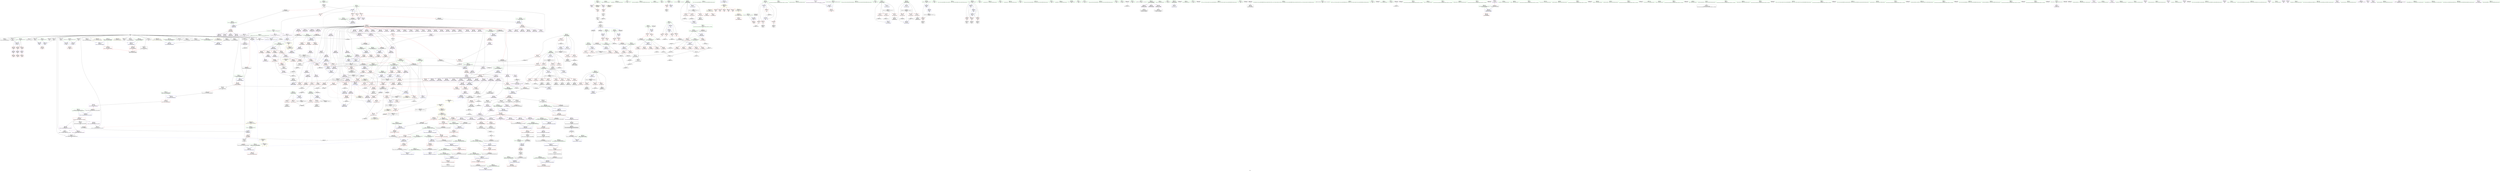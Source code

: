 digraph "SVFG" {
	label="SVFG";

	Node0x5558db9c5080 [shape=record,color=grey,label="{NodeID: 0\nNullPtr}"];
	Node0x5558db9c5080 -> Node0x5558db9f2e50[style=solid];
	Node0x5558db9c5080 -> Node0x5558db9f2f50[style=solid];
	Node0x5558db9c5080 -> Node0x5558db9f3020[style=solid];
	Node0x5558db9c5080 -> Node0x5558db9f30f0[style=solid];
	Node0x5558db9c5080 -> Node0x5558db9f31c0[style=solid];
	Node0x5558db9c5080 -> Node0x5558db9f3290[style=solid];
	Node0x5558db9c5080 -> Node0x5558db9f3360[style=solid];
	Node0x5558db9c5080 -> Node0x5558db9f3430[style=solid];
	Node0x5558db9c5080 -> Node0x5558db9f3500[style=solid];
	Node0x5558db9c5080 -> Node0x5558db9f35d0[style=solid];
	Node0x5558db9c5080 -> Node0x5558db9f36a0[style=solid];
	Node0x5558db9c5080 -> Node0x5558db9f3770[style=solid];
	Node0x5558db9c5080 -> Node0x5558db9f3840[style=solid];
	Node0x5558db9c5080 -> Node0x5558db9ed570[style=solid];
	Node0x5558db9c5080 -> Node0x5558db9ed640[style=solid];
	Node0x5558db9c5080 -> Node0x5558db9ed710[style=solid];
	Node0x5558db9c5080 -> Node0x5558db9ed7e0[style=solid];
	Node0x5558db9c5080 -> Node0x5558db9ed8b0[style=solid];
	Node0x5558db9c5080 -> Node0x5558dba0d7a0[style=solid];
	Node0x5558db9c5080 -> Node0x5558dba0ee90[style=solid];
	Node0x5558db9c5080 -> Node0x5558dba10960[style=solid];
	Node0x5558db9c5080 -> Node0x5558dba10a30[style=solid];
	Node0x5558db9c5080 -> Node0x5558dba10b00[style=solid];
	Node0x5558db9c5080 -> Node0x5558dba27b60[style=solid];
	Node0x5558db9c5080 -> Node0x5558dba28ee0[style=solid];
	Node0x5558db9c5080 -> Node0x5558dba297e0[style=solid];
	Node0x5558db9c5080 -> Node0x5558dba29960[style=solid];
	Node0x5558dba267e0 [shape=record,color=grey,label="{NodeID: 941\n662 = Binary(661, 138, )\n}"];
	Node0x5558dba267e0 -> Node0x5558dba26960[style=solid];
	Node0x5558dba0edc0 [shape=record,color=blue,label="{NodeID: 609\n440\<--439\nthis.addr\<--this\n_ZN6solverC2Ev\n}"];
	Node0x5558dba0edc0 -> Node0x5558db9f71f0[style=dashed];
	Node0x5558db9f6900 [shape=record,color=red,label="{NodeID: 443\n326\<--215\n\<--c\nmain\n|{<s0>20}}"];
	Node0x5558db9f6900:s0 -> Node0x5558dba96110[style=solid,color=red];
	Node0x5558db9f9e80 [shape=record,color=purple,label="{NodeID: 277\n1261\<--47\nllvm.global_ctors_0\<--llvm.global_ctors\nGlob }"];
	Node0x5558db9f9e80 -> Node0x5558dba0d5a0[style=solid];
	Node0x5558db9ea780 [shape=record,color=green,label="{NodeID: 111\n736\<--737\nthis.addr\<--this.addr_field_insensitive\n_ZN6solverD2Ev\n}"];
	Node0x5558db9ea780 -> Node0x5558dba09a20[style=solid];
	Node0x5558db9ea780 -> Node0x5558dba10620[style=solid];
	Node0x5558dba0c050 [shape=record,color=red,label="{NodeID: 554\n1039\<--1038\n\<--_M_start\n_ZNSt6vectorIiSaIiEED2Ev\n|{<s0>60}}"];
	Node0x5558dba0c050:s0 -> Node0x5558dba982e0[style=solid,color=red];
	Node0x5558db9f3c50 [shape=record,color=purple,label="{NodeID: 388\n249\<--246\narrayidx3\<--\nmain\n}"];
	Node0x5558db9f3c50 -> Node0x5558db9f7050[style=solid];
	Node0x5558db9eee00 [shape=record,color=black,label="{NodeID: 222\n626\<--625\nidxprom38\<--\n_ZN6solver5solveEv\n}"];
	Node0x5558db9eb130 [shape=record,color=green,label="{NodeID: 56\n149\<--150\nfprintf\<--fprintf_field_insensitive\n}"];
	Node0x5558dba11b40 [shape=record,color=blue,label="{NodeID: 665\n966\<--965\nout_p2\<--arraydecay\n_ZN6solver6printfEPKcz\n}"];
	Node0x5558dba11b40 -> Node0x5558dba0bb70[style=dashed];
	Node0x5558dba11b40 -> Node0x5558dba0bc40[style=dashed];
	Node0x5558dba11b40 -> Node0x5558dba0bd10[style=dashed];
	Node0x5558dba11b40 -> Node0x5558dba11c10[style=dashed];
	Node0x5558dba093a0 [shape=record,color=red,label="{NodeID: 499\n649\<--648\n\<--arrayidx50\n_ZN6solver5solveEv\n}"];
	Node0x5558dba093a0 -> Node0x5558dba26ae0[style=solid];
	Node0x5558db9fcc90 [shape=record,color=purple,label="{NodeID: 333\n648\<--538\narrayidx50\<--this1\n_ZN6solver5solveEv\n}"];
	Node0x5558db9fcc90 -> Node0x5558dba093a0[style=solid];
	Node0x5558dba95d50 [shape=record,color=black,label="{NodeID: 1274\n1240 = PHI(1195, )\n0th arg _ZNSaIiED2Ev }"];
	Node0x5558dba95d50 -> Node0x5558dba13060[style=solid];
	Node0x5558db9f23d0 [shape=record,color=green,label="{NodeID: 167\n1197\<--1198\n_ZNSaIiED2Ev\<--_ZNSaIiED2Ev_field_insensitive\n}"];
	Node0x5558db9c13c0 [shape=record,color=green,label="{NodeID: 1\n7\<--1\n__dso_handle\<--dummyObj\nGlob }"];
	Node0x5558dba26960 [shape=record,color=grey,label="{NodeID: 942\n663 = Binary(656, 662, )\n}"];
	Node0x5558dba26960 -> Node0x5558dba0fe00[style=solid];
	Node0x5558dba0ee90 [shape=record,color=blue, style = dotted,label="{NodeID: 610\n455\<--3\nout_p\<--dummyVal\n_ZN6solverC2Ev\n|{<s0>22}}"];
	Node0x5558dba0ee90:s0 -> Node0x5558dba679d0[style=dashed,color=blue];
	Node0x5558db9f69d0 [shape=record,color=red,label="{NodeID: 444\n373\<--215\n\<--c\nmain\n}"];
	Node0x5558db9f69d0 -> Node0x5558dba27560[style=solid];
	Node0x5558db9f9f80 [shape=record,color=purple,label="{NodeID: 278\n1262\<--47\nllvm.global_ctors_1\<--llvm.global_ctors\nGlob }"];
	Node0x5558db9f9f80 -> Node0x5558dba0d6a0[style=solid];
	Node0x5558db9ea850 [shape=record,color=green,label="{NodeID: 112\n747\<--748\n_ZNSt6vectorIiSaIiEED2Ev\<--_ZNSt6vectorIiSaIiEED2Ev_field_insensitive\n}"];
	Node0x5558dba0c120 [shape=record,color=red,label="{NodeID: 555\n1043\<--1042\n\<--_M_finish\n_ZNSt6vectorIiSaIiEED2Ev\n|{<s0>60}}"];
	Node0x5558dba0c120:s0 -> Node0x5558dba98450[style=solid,color=red];
	Node0x5558db9f3d20 [shape=record,color=purple,label="{NodeID: 389\n869\<--866\narrayidx3\<--\n_ZN6solver3genEPxPi\n}"];
	Node0x5558db9f3d20 -> Node0x5558dba0aa60[style=solid];
	Node0x5558db9eeed0 [shape=record,color=black,label="{NodeID: 223\n647\<--646\nidxprom49\<--\n_ZN6solver5solveEv\n}"];
	Node0x5558db9eb230 [shape=record,color=green,label="{NodeID: 57\n186\<--187\nmain\<--main_field_insensitive\n}"];
	Node0x5558dba11c10 [shape=record,color=blue,label="{NodeID: 666\n992\<--995\nout_p10\<--add.ptr\n_ZN6solver6printfEPKcz\n|{|<s1>45}}"];
	Node0x5558dba11c10 -> Node0x5558dba0bde0[style=dashed];
	Node0x5558dba11c10:s1 -> Node0x5558dba67c90[style=dashed,color=blue];
	Node0x5558dba09470 [shape=record,color=red,label="{NodeID: 500\n651\<--650\n\<--D51\n_ZN6solver5solveEv\n}"];
	Node0x5558dba09470 -> Node0x5558dba26ae0[style=solid];
	Node0x5558db9fcd60 [shape=record,color=purple,label="{NodeID: 334\n650\<--538\nD51\<--this1\n_ZN6solver5solveEv\n}"];
	Node0x5558db9fcd60 -> Node0x5558dba09470[style=solid];
	Node0x5558dba95e90 [shape=record,color=black,label="{NodeID: 1275\n735 = PHI(385, )\n0th arg _ZN6solverD2Ev }"];
	Node0x5558dba95e90 -> Node0x5558dba10620[style=solid];
	Node0x5558db9f24d0 [shape=record,color=green,label="{NodeID: 168\n1204\<--1205\n__a.addr\<--__a.addr_field_insensitive\n_ZNSt16allocator_traitsISaIiEE10deallocateERS0_Pim\n}"];
	Node0x5558db9f24d0 -> Node0x5558dba0ce20[style=solid];
	Node0x5558db9f24d0 -> Node0x5558dba12b80[style=solid];
	Node0x5558db9e64e0 [shape=record,color=green,label="{NodeID: 2\n8\<--1\n.str\<--dummyObj\nGlob }"];
	Node0x5558dba26ae0 [shape=record,color=grey,label="{NodeID: 943\n652 = Binary(649, 651, )\n}"];
	Node0x5558dba26ae0 -> Node0x5558dba25760[style=solid];
	Node0x5558dba0ef60 [shape=record,color=blue,label="{NodeID: 611\n467\<--466\nthis.addr\<--this\n_ZN6solver5inputEv\n}"];
	Node0x5558dba0ef60 -> Node0x5558db9f72c0[style=dashed];
	Node0x5558db9f6aa0 [shape=record,color=red,label="{NodeID: 445\n395\<--215\n\<--c\nmain\n}"];
	Node0x5558db9f6aa0 -> Node0x5558dba270e0[style=solid];
	Node0x5558db9fa080 [shape=record,color=purple,label="{NodeID: 279\n1263\<--47\nllvm.global_ctors_2\<--llvm.global_ctors\nGlob }"];
	Node0x5558db9fa080 -> Node0x5558dba0d7a0[style=solid];
	Node0x5558db9ea950 [shape=record,color=green,label="{NodeID: 113\n756\<--757\nthis.addr\<--this.addr_field_insensitive\n_ZNSt6vectorIiSaIiEEC2Ev\n}"];
	Node0x5558db9ea950 -> Node0x5558dba09af0[style=solid];
	Node0x5558db9ea950 -> Node0x5558dba106f0[style=solid];
	Node0x5558dba0c1f0 [shape=record,color=red,label="{NodeID: 556\n1080\<--1071\n\<--__first.addr\n_ZSt8_DestroyIPiiEvT_S1_RSaIT0_E\n|{<s0>64}}"];
	Node0x5558dba0c1f0:s0 -> Node0x5558dba971d0[style=solid,color=red];
	Node0x5558db9f3df0 [shape=record,color=purple,label="{NodeID: 390\n889\<--885\narrayidx12\<--\n_ZN6solver3genEPxPi\n}"];
	Node0x5558db9f3df0 -> Node0x5558dba11180[style=solid];
	Node0x5558db9eefa0 [shape=record,color=black,label="{NodeID: 224\n659\<--658\nidxprom54\<--\n_ZN6solver5solveEv\n}"];
	Node0x5558db9eb330 [shape=record,color=green,label="{NodeID: 58\n191\<--192\nretval\<--retval_field_insensitive\nmain\n}"];
	Node0x5558db9eb330 -> Node0x5558db9f5720[style=solid];
	Node0x5558db9eb330 -> Node0x5558dba0dd80[style=solid];
	Node0x5558dba11ce0 [shape=record,color=blue,label="{NodeID: 667\n1028\<--1027\nthis.addr\<--this\n_ZNSt6vectorIiSaIiEED2Ev\n}"];
	Node0x5558dba11ce0 -> Node0x5558dba0beb0[style=dashed];
	Node0x5558dba09540 [shape=record,color=red,label="{NodeID: 501\n656\<--655\n\<--D52\n_ZN6solver5solveEv\n}"];
	Node0x5558dba09540 -> Node0x5558dba26960[style=solid];
	Node0x5558db9fce30 [shape=record,color=purple,label="{NodeID: 335\n655\<--538\nD52\<--this1\n_ZN6solver5solveEv\n}"];
	Node0x5558db9fce30 -> Node0x5558dba09540[style=solid];
	Node0x5558dba95fd0 [shape=record,color=black,label="{NodeID: 1276\n1027 = PHI(745, )\n0th arg _ZNSt6vectorIiSaIiEED2Ev }"];
	Node0x5558dba95fd0 -> Node0x5558dba11ce0[style=solid];
	Node0x5558db9f25a0 [shape=record,color=green,label="{NodeID: 169\n1206\<--1207\n__p.addr\<--__p.addr_field_insensitive\n_ZNSt16allocator_traitsISaIiEE10deallocateERS0_Pim\n}"];
	Node0x5558db9f25a0 -> Node0x5558dba0cef0[style=solid];
	Node0x5558db9f25a0 -> Node0x5558dba12c50[style=solid];
	Node0x5558db9e6570 [shape=record,color=green,label="{NodeID: 3\n12\<--1\n_ZZ12print_statusiiddiE1L\<--dummyObj\nGlob }"];
	Node0x5558dba26c60 [shape=record,color=grey,label="{NodeID: 944\n168 = Binary(167, 138, )\n}"];
	Node0x5558dba26c60 -> Node0x5558dba26de0[style=solid];
	Node0x5558dba0f030 [shape=record,color=blue,label="{NodeID: 612\n469\<--132\ni\<--\n_ZN6solver5inputEv\n}"];
	Node0x5558dba0f030 -> Node0x5558dba56a50[style=dashed];
	Node0x5558db9f6b70 [shape=record,color=red,label="{NodeID: 446\n342\<--217\n\<--s\nmain\n}"];
	Node0x5558db9f6b70 -> Node0x5558dba28ee0[style=solid];
	Node0x5558db9fa180 [shape=record,color=purple,label="{NodeID: 280\n86\<--81\ntv_sec\<--tv\n_Z3secv\n}"];
	Node0x5558db9fa180 -> Node0x5558db9f46e0[style=solid];
	Node0x5558db9ef590 [shape=record,color=green,label="{NodeID: 114\n762\<--763\n_ZNSt12_Vector_baseIiSaIiEEC2Ev\<--_ZNSt12_Vector_baseIiSaIiEEC2Ev_field_insensitive\n}"];
	Node0x5558dba5b850 [shape=record,color=yellow,style=double,label="{NodeID: 1055\n6V_1 = ENCHI(MR_6V_0)\npts\{1 \}\nFun[main]|{|<s5>20|<s6>26}}"];
	Node0x5558dba5b850 -> Node0x5558db9f4200[style=dashed];
	Node0x5558dba5b850 -> Node0x5558db9f42d0[style=dashed];
	Node0x5558dba5b850 -> Node0x5558db9f43a0[style=dashed];
	Node0x5558dba5b850 -> Node0x5558db9f4470[style=dashed];
	Node0x5558dba5b850 -> Node0x5558db9f4610[style=dashed];
	Node0x5558dba5b850:s5 -> Node0x5558dba5b200[style=dashed,color=red];
	Node0x5558dba5b850:s6 -> Node0x5558dba5f510[style=dashed,color=red];
	Node0x5558dba0c2c0 [shape=record,color=red,label="{NodeID: 557\n1081\<--1073\n\<--__last.addr\n_ZSt8_DestroyIPiiEvT_S1_RSaIT0_E\n|{<s0>64}}"];
	Node0x5558dba0c2c0:s0 -> Node0x5558dba97310[style=solid,color=red];
	Node0x5558db9f3ec0 [shape=record,color=purple,label="{NodeID: 391\n995\<--993\nadd.ptr\<--\n_ZN6solver6printfEPKcz\n}"];
	Node0x5558db9f3ec0 -> Node0x5558dba11c10[style=solid];
	Node0x5558db9ef070 [shape=record,color=black,label="{NodeID: 225\n671\<--670\nidxprom59\<--\n_ZN6solver5solveEv\n}"];
	Node0x5558db9eb400 [shape=record,color=green,label="{NodeID: 59\n193\<--194\nargc.addr\<--argc.addr_field_insensitive\nmain\n}"];
	Node0x5558db9eb400 -> Node0x5558db9f57f0[style=solid];
	Node0x5558db9eb400 -> Node0x5558dba0de50[style=solid];
	Node0x5558dba11db0 [shape=record,color=blue,label="{NodeID: 668\n1030\<--1057\nexn.slot\<--\n_ZNSt6vectorIiSaIiEED2Ev\n}"];
	Node0x5558dba11db0 -> Node0x5558dba0bf80[style=dashed];
	Node0x5558dba09610 [shape=record,color=red,label="{NodeID: 502\n661\<--660\n\<--arrayidx55\n_ZN6solver5solveEv\n}"];
	Node0x5558dba09610 -> Node0x5558dba267e0[style=solid];
	Node0x5558db9fcf00 [shape=record,color=purple,label="{NodeID: 336\n657\<--538\nmi53\<--this1\n_ZN6solver5solveEv\n}"];
	Node0x5558dba96110 [shape=record,color=black,label="{NodeID: 1277\n102 = PHI(326, )\n0th arg _Z12print_statusiiddi }"];
	Node0x5558dba96110 -> Node0x5558dba0d8a0[style=solid];
	Node0x5558db9f2670 [shape=record,color=green,label="{NodeID: 170\n1208\<--1209\n__n.addr\<--__n.addr_field_insensitive\n_ZNSt16allocator_traitsISaIiEE10deallocateERS0_Pim\n}"];
	Node0x5558db9f2670 -> Node0x5558dba0cfc0[style=solid];
	Node0x5558db9f2670 -> Node0x5558dba12d20[style=solid];
	Node0x5558db9e6820 [shape=record,color=green,label="{NodeID: 4\n13\<--1\n\<--dummyObj\nCan only get source location for instruction, argument, global var or function.}"];
	Node0x5558dba26de0 [shape=record,color=grey,label="{NodeID: 945\n169 = Binary(168, 140, )\n}"];
	Node0x5558dba26de0 -> Node0x5558dba26f60[style=solid];
	Node0x5558dba0f100 [shape=record,color=blue,label="{NodeID: 613\n469\<--496\ni\<--inc\n_ZN6solver5inputEv\n}"];
	Node0x5558dba0f100 -> Node0x5558dba56a50[style=dashed];
	Node0x5558db9f6c40 [shape=record,color=red,label="{NodeID: 447\n364\<--217\n\<--s\nmain\n|{<s0>25}}"];
	Node0x5558db9f6c40:s0 -> Node0x5558dba97870[style=solid,color=red];
	Node0x5558db9fa250 [shape=record,color=purple,label="{NodeID: 281\n89\<--81\ntv_usec\<--tv\n_Z3secv\n}"];
	Node0x5558db9fa250 -> Node0x5558db9f47b0[style=solid];
	Node0x5558db9ef660 [shape=record,color=green,label="{NodeID: 115\n768\<--769\n__clang_call_terminate\<--__clang_call_terminate_field_insensitive\n}"];
	Node0x5558dba0c390 [shape=record,color=red,label="{NodeID: 558\n1091\<--1088\nthis1\<--this.addr\n_ZNSt12_Vector_baseIiSaIiEE19_M_get_Tp_allocatorEv\n}"];
	Node0x5558dba0c390 -> Node0x5558db9ff050[style=solid];
	Node0x5558db9f3f90 [shape=record,color=red,label="{NodeID: 392\n372\<--10\n\<--OUTPUT_FORMAT\nmain\n}"];
	Node0x5558db9ef140 [shape=record,color=black,label="{NodeID: 226\n678\<--677\nidxprom63\<--\n_ZN6solver5solveEv\n}"];
	Node0x5558db9eb4d0 [shape=record,color=green,label="{NodeID: 60\n195\<--196\nargv.addr\<--argv.addr_field_insensitive\nmain\n}"];
	Node0x5558db9eb4d0 -> Node0x5558db9f58c0[style=solid];
	Node0x5558db9eb4d0 -> Node0x5558db9f5990[style=solid];
	Node0x5558db9eb4d0 -> Node0x5558db9f5a60[style=solid];
	Node0x5558db9eb4d0 -> Node0x5558dba0df20[style=solid];
	Node0x5558dba11e80 [shape=record,color=blue,label="{NodeID: 669\n1032\<--1059\nehselector.slot\<--\n_ZNSt6vectorIiSaIiEED2Ev\n}"];
	Node0x5558dba096e0 [shape=record,color=red,label="{NodeID: 503\n673\<--672\n\<--arrayidx60\n_ZN6solver5solveEv\n}"];
	Node0x5558dba096e0 -> Node0x5558dba24ce0[style=solid];
	Node0x5558db9fcfd0 [shape=record,color=purple,label="{NodeID: 337\n660\<--538\narrayidx55\<--this1\n_ZN6solver5solveEv\n}"];
	Node0x5558db9fcfd0 -> Node0x5558dba09610[style=solid];
	Node0x5558dba96250 [shape=record,color=black,label="{NodeID: 1278\n103 = PHI(327, )\n1st arg _Z12print_statusiiddi }"];
	Node0x5558dba96250 -> Node0x5558dba0d970[style=solid];
	Node0x5558db9f2740 [shape=record,color=green,label="{NodeID: 171\n1218\<--1219\n_ZN9__gnu_cxx13new_allocatorIiE10deallocateEPim\<--_ZN9__gnu_cxx13new_allocatorIiE10deallocateEPim_field_insensitive\n}"];
	Node0x5558db9e68e0 [shape=record,color=green,label="{NodeID: 5\n14\<--1\nstderr\<--dummyObj\nGlob }"];
	Node0x5558dba26f60 [shape=record,color=grey,label="{NodeID: 946\n170 = Binary(166, 169, )\n}"];
	Node0x5558dba26f60 -> Node0x5558db9edcf0[style=solid];
	Node0x5558dba0f1d0 [shape=record,color=blue,label="{NodeID: 614\n471\<--132\ni4\<--\n_ZN6solver5inputEv\n}"];
	Node0x5558dba0f1d0 -> Node0x5558dba4b650[style=dashed];
	Node0x5558db9f6d10 [shape=record,color=red,label="{NodeID: 448\n368\<--217\n\<--s\nmain\n|{<s0>26}}"];
	Node0x5558db9f6d10:s0 -> Node0x5558dba986d0[style=solid,color=red];
	Node0x5558db9fa320 [shape=record,color=purple,label="{NodeID: 282\n259\<--258\narrayidx8\<--\nmain\n}"];
	Node0x5558db9fa320 -> Node0x5558db9f7120[style=solid];
	Node0x5558db9ef760 [shape=record,color=green,label="{NodeID: 116\n773\<--774\nthis.addr\<--this.addr_field_insensitive\n_ZNSt12_Vector_baseIiSaIiEEC2Ev\n}"];
	Node0x5558db9ef760 -> Node0x5558dba09bc0[style=solid];
	Node0x5558db9ef760 -> Node0x5558dba107c0[style=solid];
	Node0x5558dba0c460 [shape=record,color=red,label="{NodeID: 559\n1104\<--1097\nthis1\<--this.addr\n_ZNSt12_Vector_baseIiSaIiEED2Ev\n|{|<s8>65}}"];
	Node0x5558dba0c460 -> Node0x5558db9ff120[style=solid];
	Node0x5558dba0c460 -> Node0x5558db9ff1f0[style=solid];
	Node0x5558dba0c460 -> Node0x5558db9ff2c0[style=solid];
	Node0x5558dba0c460 -> Node0x5558db9ff390[style=solid];
	Node0x5558dba0c460 -> Node0x5558db9ff460[style=solid];
	Node0x5558dba0c460 -> Node0x5558db9ff530[style=solid];
	Node0x5558dba0c460 -> Node0x5558db9f3910[style=solid];
	Node0x5558dba0c460 -> Node0x5558db9f39e0[style=solid];
	Node0x5558dba0c460:s8 -> Node0x5558dba98950[style=solid,color=red];
	Node0x5558db9f4060 [shape=record,color=red,label="{NodeID: 393\n144\<--14\n\<--stderr\n_Z12print_statusiiddi\n}"];
	Node0x5558db9ef210 [shape=record,color=black,label="{NodeID: 227\n698\<--697\nidxprom73\<--\n_ZN6solver5solveEv\n}"];
	Node0x5558db9eb5a0 [shape=record,color=green,label="{NodeID: 61\n197\<--198\nparallel\<--parallel_field_insensitive\nmain\n}"];
	Node0x5558db9eb5a0 -> Node0x5558db9f5b30[style=solid];
	Node0x5558db9eb5a0 -> Node0x5558dba0dff0[style=solid];
	Node0x5558db9eb5a0 -> Node0x5558dba0e330[style=solid];
	Node0x5558dba11f50 [shape=record,color=blue,label="{NodeID: 670\n1071\<--1068\n__first.addr\<--__first\n_ZSt8_DestroyIPiiEvT_S1_RSaIT0_E\n}"];
	Node0x5558dba11f50 -> Node0x5558dba0c1f0[style=dashed];
	Node0x5558dba097b0 [shape=record,color=red,label="{NodeID: 504\n680\<--679\n\<--arrayidx64\n_ZN6solver5solveEv\n}"];
	Node0x5558dba097b0 -> Node0x5558dba24b60[style=solid];
	Node0x5558db9fd0a0 [shape=record,color=purple,label="{NodeID: 338\n669\<--538\ndif\<--this1\n_ZN6solver5solveEv\n}"];
	Node0x5558dba96390 [shape=record,color=black,label="{NodeID: 1279\n104 = PHI(328, )\n2nd arg _Z12print_statusiiddi }"];
	Node0x5558dba96390 -> Node0x5558dba0da40[style=solid];
	Node0x5558db9f2840 [shape=record,color=green,label="{NodeID: 172\n1225\<--1226\nthis.addr\<--this.addr_field_insensitive\n_ZN9__gnu_cxx13new_allocatorIiE10deallocateEPim\n}"];
	Node0x5558db9f2840 -> Node0x5558dba0d090[style=solid];
	Node0x5558db9f2840 -> Node0x5558dba12df0[style=solid];
	Node0x5558db9e69a0 [shape=record,color=green,label="{NodeID: 6\n15\<--1\n.str.1\<--dummyObj\nGlob }"];
	Node0x5558dba270e0 [shape=record,color=grey,label="{NodeID: 947\n396 = Binary(395, 138, )\n}"];
	Node0x5558dba270e0 -> Node0x5558dba0ecf0[style=solid];
	Node0x5558dba0f2a0 [shape=record,color=blue,label="{NodeID: 615\n471\<--511\ni4\<--inc12\n_ZN6solver5inputEv\n}"];
	Node0x5558dba0f2a0 -> Node0x5558dba4b650[style=dashed];
	Node0x5558db9f6de0 [shape=record,color=red,label="{NodeID: 449\n375\<--217\n\<--s\nmain\n}"];
	Node0x5558db9f6de0 -> Node0x5558db9fa3f0[style=solid];
	Node0x5558db9f6de0 -> Node0x5558db9fa4c0[style=solid];
	Node0x5558db9fa3f0 [shape=record,color=purple,label="{NodeID: 283\n376\<--375\nout_buf\<--\nmain\n}"];
	Node0x5558db9ef830 [shape=record,color=green,label="{NodeID: 117\n779\<--780\n_ZNSt12_Vector_baseIiSaIiEE12_Vector_implC2Ev\<--_ZNSt12_Vector_baseIiSaIiEE12_Vector_implC2Ev_field_insensitive\n}"];
	Node0x5558dba0c530 [shape=record,color=red,label="{NodeID: 560\n1135\<--1099\nexn\<--exn.slot\n_ZNSt12_Vector_baseIiSaIiEED2Ev\n|{<s0>68}}"];
	Node0x5558dba0c530:s0 -> Node0x5558dba97590[style=solid,color=red];
	Node0x5558db9f4130 [shape=record,color=red,label="{NodeID: 394\n154\<--14\n\<--stderr\n_Z12print_statusiiddi\n}"];
	Node0x5558db9ef2e0 [shape=record,color=black,label="{NodeID: 228\n760\<--759\n\<--this1\n_ZNSt6vectorIiSaIiEEC2Ev\n|{<s0>47}}"];
	Node0x5558db9ef2e0:s0 -> Node0x5558dba97e70[style=solid,color=red];
	Node0x5558db9eb670 [shape=record,color=green,label="{NodeID: 62\n199\<--200\nstatus\<--status_field_insensitive\nmain\n}"];
	Node0x5558db9eb670 -> Node0x5558db9f5c00[style=solid];
	Node0x5558db9eb670 -> Node0x5558db9f5cd0[style=solid];
	Node0x5558db9eb670 -> Node0x5558db9f5da0[style=solid];
	Node0x5558db9eb670 -> Node0x5558dba0e0c0[style=solid];
	Node0x5558db9eb670 -> Node0x5558dba0e260[style=solid];
	Node0x5558db9eb670 -> Node0x5558dba0e400[style=solid];
	Node0x5558dba52450 [shape=record,color=black,label="{NodeID: 1003\nMR_18V_2 = PHI(MR_18V_1, MR_18V_3, )\npts\{118 \}\n}"];
	Node0x5558dba12020 [shape=record,color=blue,label="{NodeID: 671\n1073\<--1069\n__last.addr\<--__last\n_ZSt8_DestroyIPiiEvT_S1_RSaIT0_E\n}"];
	Node0x5558dba12020 -> Node0x5558dba0c2c0[style=dashed];
	Node0x5558dba09880 [shape=record,color=red,label="{NodeID: 505\n700\<--699\n\<--arrayidx74\n_ZN6solver5solveEv\n}"];
	Node0x5558dba09880 -> Node0x5558dba24560[style=solid];
	Node0x5558db9fd170 [shape=record,color=purple,label="{NodeID: 339\n672\<--538\narrayidx60\<--this1\n_ZN6solver5solveEv\n}"];
	Node0x5558db9fd170 -> Node0x5558dba096e0[style=solid];
	Node0x5558db9fd170 -> Node0x5558dba0fed0[style=solid];
	Node0x5558dba964d0 [shape=record,color=black,label="{NodeID: 1280\n105 = PHI(329, )\n3rd arg _Z12print_statusiiddi }"];
	Node0x5558dba964d0 -> Node0x5558dba0db10[style=solid];
	Node0x5558db9f2910 [shape=record,color=green,label="{NodeID: 173\n1227\<--1228\n__p.addr\<--__p.addr_field_insensitive\n_ZN9__gnu_cxx13new_allocatorIiE10deallocateEPim\n}"];
	Node0x5558db9f2910 -> Node0x5558dba0d160[style=solid];
	Node0x5558db9f2910 -> Node0x5558dba12ec0[style=solid];
	Node0x5558db9e7210 [shape=record,color=green,label="{NodeID: 7\n17\<--1\n.str.2\<--dummyObj\nGlob }"];
	Node0x5558dba27260 [shape=record,color=grey,label="{NodeID: 948\n564 = Binary(563, 558, )\n}"];
	Node0x5558dba27260 -> Node0x5558dba0f510[style=solid];
	Node0x5558dba0f370 [shape=record,color=blue,label="{NodeID: 616\n517\<--516\nthis.addr\<--this\n_ZN6solver5solveEv\n}"];
	Node0x5558dba0f370 -> Node0x5558db9f7870[style=dashed];
	Node0x5558db9f6eb0 [shape=record,color=red,label="{NodeID: 450\n385\<--217\n\<--s\nmain\n|{|<s2>29}}"];
	Node0x5558db9f6eb0 -> Node0x5558db9ee440[style=solid];
	Node0x5558db9f6eb0 -> Node0x5558dba297e0[style=solid];
	Node0x5558db9f6eb0:s2 -> Node0x5558dba95e90[style=solid,color=red];
	Node0x5558db9fa4c0 [shape=record,color=purple,label="{NodeID: 284\n377\<--375\narraydecay\<--\nmain\n}"];
	Node0x5558db9ef930 [shape=record,color=green,label="{NodeID: 118\n785\<--786\n__cxa_begin_catch\<--__cxa_begin_catch_field_insensitive\n}"];
	Node0x5558dba0c600 [shape=record,color=red,label="{NodeID: 561\n1107\<--1106\n\<--_M_start\n_ZNSt12_Vector_baseIiSaIiEED2Ev\n|{<s0>65}}"];
	Node0x5558dba0c600:s0 -> Node0x5558dba98a90[style=solid,color=red];
	Node0x5558db9f4200 [shape=record,color=red,label="{NodeID: 395\n257\<--14\n\<--stderr\nmain\n}"];
	Node0x5558db9ef3b0 [shape=record,color=black,label="{NodeID: 229\n800\<--799\n\<--this1\n_ZNSt12_Vector_baseIiSaIiEE12_Vector_implC2Ev\n|{<s0>52}}"];
	Node0x5558db9ef3b0:s0 -> Node0x5558dba96d60[style=solid,color=red];
	Node0x5558db9eb740 [shape=record,color=green,label="{NodeID: 63\n201\<--202\ni\<--i_field_insensitive\nmain\n}"];
	Node0x5558db9eb740 -> Node0x5558db9f5e70[style=solid];
	Node0x5558db9eb740 -> Node0x5558db9f5f40[style=solid];
	Node0x5558db9eb740 -> Node0x5558db9f6010[style=solid];
	Node0x5558db9eb740 -> Node0x5558db9f60e0[style=solid];
	Node0x5558db9eb740 -> Node0x5558dba0e190[style=solid];
	Node0x5558db9eb740 -> Node0x5558dba0e4d0[style=solid];
	Node0x5558dba52950 [shape=record,color=black,label="{NodeID: 1004\nMR_132V_3 = PHI(MR_132V_4, MR_132V_2, )\npts\{901 \}\n}"];
	Node0x5558dba52950 -> Node0x5558dba0ada0[style=dashed];
	Node0x5558dba120f0 [shape=record,color=blue,label="{NodeID: 672\n1075\<--1070\n.addr\<--\n_ZSt8_DestroyIPiiEvT_S1_RSaIT0_E\n}"];
	Node0x5558dba09950 [shape=record,color=red,label="{NodeID: 506\n716\<--715\n\<--call77\n_ZN6solver5solveEv\n}"];
	Node0x5558dba09950 -> Node0x5558dba10480[style=solid];
	Node0x5558db9fd240 [shape=record,color=purple,label="{NodeID: 340\n676\<--538\ndif62\<--this1\n_ZN6solver5solveEv\n}"];
	Node0x5558dba96610 [shape=record,color=black,label="{NodeID: 1281\n106 = PHI(138, )\n4th arg _Z12print_statusiiddi }"];
	Node0x5558dba96610 -> Node0x5558dba0dbe0[style=solid];
	Node0x5558db9f29e0 [shape=record,color=green,label="{NodeID: 174\n1229\<--1230\n.addr\<--.addr_field_insensitive\n_ZN9__gnu_cxx13new_allocatorIiE10deallocateEPim\n}"];
	Node0x5558db9f29e0 -> Node0x5558dba12f90[style=solid];
	Node0x5558db9e72a0 [shape=record,color=green,label="{NodeID: 8\n19\<--1\n.str.3\<--dummyObj\nGlob }"];
	Node0x5558dba273e0 [shape=record,color=grey,label="{NodeID: 949\n568 = Binary(567, 138, )\n}"];
	Node0x5558dba273e0 -> Node0x5558dba0f5e0[style=solid];
	Node0x5558dba0f440 [shape=record,color=blue,label="{NodeID: 617\n519\<--138\ni\<--\n_ZN6solver5solveEv\n}"];
	Node0x5558dba0f440 -> Node0x5558dba4ed50[style=dashed];
	Node0x5558db9f6f80 [shape=record,color=red,label="{NodeID: 451\n235\<--234\n\<--arrayidx\nmain\n}"];
	Node0x5558db9fa590 [shape=record,color=purple,label="{NodeID: 285\n444\<--443\nch\<--this1\n_ZN6solverC2Ev\n}"];
	Node0x5558db9efa30 [shape=record,color=green,label="{NodeID: 119\n788\<--789\n_ZSt9terminatev\<--_ZSt9terminatev_field_insensitive\n}"];
	Node0x5558dba0c6d0 [shape=record,color=red,label="{NodeID: 562\n1110\<--1109\n\<--_M_end_of_storage\n_ZNSt12_Vector_baseIiSaIiEED2Ev\n}"];
	Node0x5558dba0c6d0 -> Node0x5558db9f8a00[style=solid];
	Node0x5558db9f42d0 [shape=record,color=red,label="{NodeID: 396\n281\<--14\n\<--stderr\nmain\n}"];
	Node0x5558db9ef480 [shape=record,color=black,label="{NodeID: 230\n817\<--816\n\<--this1\n_ZNSaIiEC2Ev\n|{<s0>53}}"];
	Node0x5558db9ef480:s0 -> Node0x5558dba95710[style=solid,color=red];
	Node0x5558db9eb810 [shape=record,color=green,label="{NodeID: 64\n203\<--204\nt0\<--t0_field_insensitive\nmain\n}"];
	Node0x5558db9eb810 -> Node0x5558db9f61b0[style=solid];
	Node0x5558db9eb810 -> Node0x5558db9f6280[style=solid];
	Node0x5558db9eb810 -> Node0x5558dba0e5a0[style=solid];
	Node0x5558dba121c0 [shape=record,color=blue,label="{NodeID: 673\n1088\<--1087\nthis.addr\<--this\n_ZNSt12_Vector_baseIiSaIiEE19_M_get_Tp_allocatorEv\n}"];
	Node0x5558dba121c0 -> Node0x5558dba0c390[style=dashed];
	Node0x5558dba09a20 [shape=record,color=red,label="{NodeID: 507\n739\<--736\nthis1\<--this.addr\n_ZN6solverD2Ev\n}"];
	Node0x5558dba09a20 -> Node0x5558db9fd580[style=solid];
	Node0x5558dba09a20 -> Node0x5558db9fd650[style=solid];
	Node0x5558dba09a20 -> Node0x5558db9fd720[style=solid];
	Node0x5558db9fd310 [shape=record,color=purple,label="{NodeID: 341\n679\<--538\narrayidx64\<--this1\n_ZN6solver5solveEv\n}"];
	Node0x5558db9fd310 -> Node0x5558dba097b0[style=solid];
	Node0x5558db9fd310 -> Node0x5558dba0ffa0[style=solid];
	Node0x5558dba96750 [shape=record,color=black,label="{NodeID: 1282\n189 = PHI()\n0th arg main }"];
	Node0x5558dba96750 -> Node0x5558dba0de50[style=solid];
	Node0x5558db9f2ab0 [shape=record,color=green,label="{NodeID: 175\n1241\<--1242\nthis.addr\<--this.addr_field_insensitive\n_ZNSaIiED2Ev\n}"];
	Node0x5558db9f2ab0 -> Node0x5558dba0d230[style=solid];
	Node0x5558db9f2ab0 -> Node0x5558dba13060[style=solid];
	Node0x5558db9e7360 [shape=record,color=green,label="{NodeID: 9\n21\<--1\n.str.4\<--dummyObj\nGlob }"];
	Node0x5558dba27560 [shape=record,color=grey,label="{NodeID: 950\n374 = Binary(373, 138, )\n}"];
	Node0x5558dba0f510 [shape=record,color=blue,label="{NodeID: 618\n562\<--564\narrayidx\<--rem\n_ZN6solver5solveEv\n}"];
	Node0x5558dba0f510 -> Node0x5558dba08b80[style=dashed];
	Node0x5558dba0f510 -> Node0x5558dba08c50[style=dashed];
	Node0x5558dba0f510 -> Node0x5558dba08d20[style=dashed];
	Node0x5558dba0f510 -> Node0x5558dba0f510[style=dashed];
	Node0x5558dba0f510 -> Node0x5558dba0f6b0[style=dashed];
	Node0x5558db9f7050 [shape=record,color=red,label="{NodeID: 452\n250\<--249\n\<--arrayidx3\nmain\n}"];
	Node0x5558db9fa660 [shape=record,color=purple,label="{NodeID: 286\n445\<--443\narray.begin\<--this1\n_ZN6solverC2Ev\n}"];
	Node0x5558db9fa660 -> Node0x5558dba22c40[style=solid];
	Node0x5558dba679d0 [shape=record,color=yellow,style=double,label="{NodeID: 1227\n20V_5 = CSCHI(MR_20V_4)\npts\{333 \}\nCS[]|{<s0>26}}"];
	Node0x5558dba679d0:s0 -> Node0x5558dba5f620[style=dashed,color=red];
	Node0x5558db9efb30 [shape=record,color=green,label="{NodeID: 120\n796\<--797\nthis.addr\<--this.addr_field_insensitive\n_ZNSt12_Vector_baseIiSaIiEE12_Vector_implC2Ev\n}"];
	Node0x5558db9efb30 -> Node0x5558dba09c90[style=solid];
	Node0x5558db9efb30 -> Node0x5558dba10890[style=solid];
	Node0x5558dba0c7a0 [shape=record,color=red,label="{NodeID: 563\n1113\<--1112\n\<--_M_start4\n_ZNSt12_Vector_baseIiSaIiEED2Ev\n}"];
	Node0x5558dba0c7a0 -> Node0x5558db9f8ad0[style=solid];
	Node0x5558db9f43a0 [shape=record,color=red,label="{NodeID: 397\n307\<--14\n\<--stderr\nmain\n}"];
	Node0x5558db9f7930 [shape=record,color=black,label="{NodeID: 231\n854\<--853\nconv\<--\n_ZN6solver3genEPxPi\n}"];
	Node0x5558db9f7930 -> Node0x5558dba10fe0[style=solid];
	Node0x5558db9eb8e0 [shape=record,color=green,label="{NodeID: 65\n205\<--206\nt1\<--t1_field_insensitive\nmain\n}"];
	Node0x5558db9eb8e0 -> Node0x5558db9f6350[style=solid];
	Node0x5558db9eb8e0 -> Node0x5558db9f6420[style=solid];
	Node0x5558db9eb8e0 -> Node0x5558dba0e670[style=solid];
	Node0x5558dba12290 [shape=record,color=blue,label="{NodeID: 674\n1097\<--1096\nthis.addr\<--this\n_ZNSt12_Vector_baseIiSaIiEED2Ev\n}"];
	Node0x5558dba12290 -> Node0x5558dba0c460[style=dashed];
	Node0x5558dba09af0 [shape=record,color=red,label="{NodeID: 508\n759\<--756\nthis1\<--this.addr\n_ZNSt6vectorIiSaIiEEC2Ev\n}"];
	Node0x5558dba09af0 -> Node0x5558db9ef2e0[style=solid];
	Node0x5558db9fd3e0 [shape=record,color=purple,label="{NodeID: 342\n696\<--538\ndif72\<--this1\n_ZN6solver5solveEv\n}"];
	Node0x5558dba96820 [shape=record,color=black,label="{NodeID: 1283\n836 = PHI(538, 538, )\n0th arg _ZN6solver3genEPxPi }"];
	Node0x5558dba96820 -> Node0x5558dba10d70[style=solid];
	Node0x5558db9f2b80 [shape=record,color=green,label="{NodeID: 176\n1247\<--1248\n_ZN9__gnu_cxx13new_allocatorIiED2Ev\<--_ZN9__gnu_cxx13new_allocatorIiED2Ev_field_insensitive\n}"];
	Node0x5558dba601b0 [shape=record,color=yellow,style=double,label="{NodeID: 1117\n2V_1 = ENCHI(MR_2V_0)\npts\{820000 \}\nFun[_Z3secv]}"];
	Node0x5558dba601b0 -> Node0x5558db9f46e0[style=dashed];
	Node0x5558db9e7460 [shape=record,color=green,label="{NodeID: 10\n23\<--1\n.str.5\<--dummyObj\nGlob }"];
	Node0x5558dba276e0 [shape=record,color=grey,label="{NodeID: 951\n484 = cmp(483, 485, )\n}"];
	Node0x5558dba0f5e0 [shape=record,color=blue,label="{NodeID: 619\n519\<--568\ni\<--inc\n_ZN6solver5solveEv\n}"];
	Node0x5558dba0f5e0 -> Node0x5558dba4ed50[style=dashed];
	Node0x5558db9f7120 [shape=record,color=red,label="{NodeID: 453\n260\<--259\n\<--arrayidx8\nmain\n}"];
	Node0x5558db9fa730 [shape=record,color=purple,label="{NodeID: 287\n446\<--443\narrayctor.end\<--this1\n_ZN6solverC2Ev\n}"];
	Node0x5558db9fa730 -> Node0x5558dba29060[style=solid];
	Node0x5558dba67b30 [shape=record,color=yellow,style=double,label="{NodeID: 1228\n20V_6 = CSCHI(MR_20V_5)\npts\{333 \}\nCS[]|{|<s1>29}}"];
	Node0x5558dba67b30 -> Node0x5558dba4c550[style=dashed];
	Node0x5558dba67b30:s1 -> Node0x5558dba5ac60[style=dashed,color=red];
	Node0x5558db9efc00 [shape=record,color=green,label="{NodeID: 121\n802\<--803\n_ZNSaIiEC2Ev\<--_ZNSaIiEC2Ev_field_insensitive\n}"];
	Node0x5558dba0c870 [shape=record,color=red,label="{NodeID: 564\n1147\<--1141\n\<--__first.addr\n_ZSt8_DestroyIPiEvT_S1_\n|{<s0>69}}"];
	Node0x5558dba0c870:s0 -> Node0x5558dba95ad0[style=solid,color=red];
	Node0x5558db9f4470 [shape=record,color=red,label="{NodeID: 398\n400\<--14\n\<--stderr\nmain\n}"];
	Node0x5558db9f79c0 [shape=record,color=black,label="{NodeID: 232\n868\<--867\nidxprom\<--\n_ZN6solver3genEPxPi\n}"];
	Node0x5558db9eb9b0 [shape=record,color=green,label="{NodeID: 66\n207\<--208\ntmp\<--tmp_field_insensitive\nmain\n}"];
	Node0x5558dba12360 [shape=record,color=blue,label="{NodeID: 675\n1099\<--1128\nexn.slot\<--\n_ZNSt12_Vector_baseIiSaIiEED2Ev\n}"];
	Node0x5558dba12360 -> Node0x5558dba0c530[style=dashed];
	Node0x5558dba09bc0 [shape=record,color=red,label="{NodeID: 509\n776\<--773\nthis1\<--this.addr\n_ZNSt12_Vector_baseIiSaIiEEC2Ev\n}"];
	Node0x5558dba09bc0 -> Node0x5558db9fd8c0[style=solid];
	Node0x5558db9fd4b0 [shape=record,color=purple,label="{NodeID: 343\n699\<--538\narrayidx74\<--this1\n_ZN6solver5solveEv\n}"];
	Node0x5558db9fd4b0 -> Node0x5558dba09880[style=solid];
	Node0x5558dba96a60 [shape=record,color=black,label="{NodeID: 1284\n837 = PHI(540, 547, )\n1st arg _ZN6solver3genEPxPi }"];
	Node0x5558dba96a60 -> Node0x5558dba10e40[style=solid];
	Node0x5558db9f2c80 [shape=record,color=green,label="{NodeID: 177\n1252\<--1253\nthis.addr\<--this.addr_field_insensitive\n_ZN9__gnu_cxx13new_allocatorIiED2Ev\n}"];
	Node0x5558db9f2c80 -> Node0x5558dba0d300[style=solid];
	Node0x5558db9f2c80 -> Node0x5558dba13130[style=solid];
	Node0x5558dba602c0 [shape=record,color=yellow,style=double,label="{NodeID: 1118\n4V_1 = ENCHI(MR_4V_0)\npts\{820001 \}\nFun[_Z3secv]}"];
	Node0x5558dba602c0 -> Node0x5558db9f47b0[style=dashed];
	Node0x5558db9e7560 [shape=record,color=green,label="{NodeID: 11\n25\<--1\n.str.6\<--dummyObj\nGlob }"];
	Node0x5558dba27860 [shape=record,color=grey,label="{NodeID: 952\n502 = cmp(501, 485, )\n}"];
	Node0x5558dba0f6b0 [shape=record,color=blue,label="{NodeID: 620\n575\<--573\narrayidx8\<--\n_ZN6solver5solveEv\n}"];
	Node0x5558dba0f6b0 -> Node0x5558dba0f780[style=dashed];
	Node0x5558db9f71f0 [shape=record,color=red,label="{NodeID: 454\n443\<--440\nthis1\<--this.addr\n_ZN6solverC2Ev\n}"];
	Node0x5558db9f71f0 -> Node0x5558db9fa590[style=solid];
	Node0x5558db9f71f0 -> Node0x5558db9fa660[style=solid];
	Node0x5558db9f71f0 -> Node0x5558db9fa730[style=solid];
	Node0x5558db9f71f0 -> Node0x5558db9fa800[style=solid];
	Node0x5558db9fa800 [shape=record,color=purple,label="{NodeID: 288\n455\<--443\nout_p\<--this1\n_ZN6solverC2Ev\n}"];
	Node0x5558db9fa800 -> Node0x5558dba0ee90[style=solid];
	Node0x5558dba67c90 [shape=record,color=yellow,style=double,label="{NodeID: 1229\n20V_15 = CSCHI(MR_20V_11)\npts\{333 \}\nCS[]|{<s0>26}}"];
	Node0x5558dba67c90:s0 -> Node0x5558dba67b30[style=dashed,color=blue];
	Node0x5558db9efd00 [shape=record,color=green,label="{NodeID: 122\n813\<--814\nthis.addr\<--this.addr_field_insensitive\n_ZNSaIiEC2Ev\n}"];
	Node0x5558db9efd00 -> Node0x5558dba09d60[style=solid];
	Node0x5558db9efd00 -> Node0x5558dba10bd0[style=solid];
	Node0x5558dba0c940 [shape=record,color=red,label="{NodeID: 565\n1148\<--1143\n\<--__last.addr\n_ZSt8_DestroyIPiEvT_S1_\n|{<s0>69}}"];
	Node0x5558dba0c940:s0 -> Node0x5558dba95c10[style=solid,color=red];
	Node0x5558db9f4540 [shape=record,color=red,label="{NodeID: 399\n1011\<--14\n\<--stderr\n_ZN6solver6printfEPKcz\n}"];
	Node0x5558db9f7a90 [shape=record,color=black,label="{NodeID: 233\n871\<--870\nconv4\<--\n_ZN6solver3genEPxPi\n}"];
	Node0x5558db9f7a90 -> Node0x5558dba231e0[style=solid];
	Node0x5558db9eba80 [shape=record,color=green,label="{NodeID: 67\n209\<--210\nexn.slot\<--exn.slot_field_insensitive\nmain\n}"];
	Node0x5558db9eba80 -> Node0x5558db9f64f0[style=solid];
	Node0x5558db9eba80 -> Node0x5558dba0e810[style=solid];
	Node0x5558db9eba80 -> Node0x5558dba0eb50[style=solid];
	Node0x5558dba12430 [shape=record,color=blue,label="{NodeID: 676\n1101\<--1130\nehselector.slot\<--\n_ZNSt12_Vector_baseIiSaIiEED2Ev\n}"];
	Node0x5558dba09c90 [shape=record,color=red,label="{NodeID: 510\n799\<--796\nthis1\<--this.addr\n_ZNSt12_Vector_baseIiSaIiEE12_Vector_implC2Ev\n}"];
	Node0x5558dba09c90 -> Node0x5558db9ef3b0[style=solid];
	Node0x5558dba09c90 -> Node0x5558db9fd990[style=solid];
	Node0x5558dba09c90 -> Node0x5558db9fda60[style=solid];
	Node0x5558dba09c90 -> Node0x5558db9fdb30[style=solid];
	Node0x5558db9fd580 [shape=record,color=purple,label="{NodeID: 344\n740\<--739\nch\<--this1\n_ZN6solverD2Ev\n}"];
	Node0x5558dba96be0 [shape=record,color=black,label="{NodeID: 1285\n838 = PHI(542, 549, )\n2nd arg _ZN6solver3genEPxPi }"];
	Node0x5558dba96be0 -> Node0x5558dba10f10[style=solid];
	Node0x5558db9f2d50 [shape=record,color=green,label="{NodeID: 178\n49\<--1257\n_GLOBAL__sub_I_iwi_0_0.cpp\<--_GLOBAL__sub_I_iwi_0_0.cpp_field_insensitive\n}"];
	Node0x5558db9f2d50 -> Node0x5558dba0d6a0[style=solid];
	Node0x5558db9e7660 [shape=record,color=green,label="{NodeID: 12\n27\<--1\n_ZSt3cin\<--dummyObj\nGlob }"];
	Node0x5558dba279e0 [shape=record,color=grey,label="{NodeID: 953\n864 = cmp(861, 863, )\n}"];
	Node0x5558dba0f780 [shape=record,color=blue,label="{NodeID: 621\n578\<--573\narrayidx9\<--\n_ZN6solver5solveEv\n}"];
	Node0x5558dba0f780 -> Node0x5558dba49730[style=dashed];
	Node0x5558db9f72c0 [shape=record,color=red,label="{NodeID: 455\n474\<--467\nthis1\<--this.addr\n_ZN6solver5inputEv\n}"];
	Node0x5558db9f72c0 -> Node0x5558db9fa9a0[style=solid];
	Node0x5558db9f72c0 -> Node0x5558db9faa70[style=solid];
	Node0x5558db9f72c0 -> Node0x5558db9fab40[style=solid];
	Node0x5558db9f72c0 -> Node0x5558db9fac10[style=solid];
	Node0x5558db9f72c0 -> Node0x5558db9face0[style=solid];
	Node0x5558db9f72c0 -> Node0x5558db9fadb0[style=solid];
	Node0x5558db9fa8d0 [shape=record,color=purple,label="{NodeID: 289\n449\<--448\narrayctor.next\<--arrayctor.cur\n_ZN6solverC2Ev\n}"];
	Node0x5558db9fa8d0 -> Node0x5558dba22c40[style=solid];
	Node0x5558db9fa8d0 -> Node0x5558dba29060[style=solid];
	Node0x5558db9efdd0 [shape=record,color=green,label="{NodeID: 123\n819\<--820\n_ZN9__gnu_cxx13new_allocatorIiEC2Ev\<--_ZN9__gnu_cxx13new_allocatorIiEC2Ev_field_insensitive\n}"];
	Node0x5558dba0ca10 [shape=record,color=red,label="{NodeID: 566\n1176\<--1167\nthis1\<--this.addr\n_ZNSt12_Vector_baseIiSaIiEE13_M_deallocateEPim\n}"];
	Node0x5558dba0ca10 -> Node0x5558db9f3ab0[style=solid];
	Node0x5558db9f4610 [shape=record,color=red,label="{NodeID: 400\n381\<--36\n\<--stdout\nmain\n}"];
	Node0x5558db9f7b60 [shape=record,color=black,label="{NodeID: 234\n884\<--883\nconv9\<--rem\n_ZN6solver3genEPxPi\n}"];
	Node0x5558db9f7b60 -> Node0x5558dba11180[style=solid];
	Node0x5558db9ebb50 [shape=record,color=green,label="{NodeID: 68\n211\<--212\nehselector.slot\<--ehselector.slot_field_insensitive\nmain\n}"];
	Node0x5558db9ebb50 -> Node0x5558db9f65c0[style=solid];
	Node0x5558db9ebb50 -> Node0x5558dba0e8e0[style=solid];
	Node0x5558db9ebb50 -> Node0x5558dba0ec20[style=solid];
	Node0x5558dba54250 [shape=record,color=black,label="{NodeID: 1009\nMR_20V_11 = PHI(MR_20V_14, MR_20V_8, )\npts\{333 \}\n|{|<s11>44|<s12>45|<s13>45|<s14>45|<s15>45|<s16>45|<s17>45}}"];
	Node0x5558dba54250 -> Node0x5558dba09200[style=dashed];
	Node0x5558dba54250 -> Node0x5558dba092d0[style=dashed];
	Node0x5558dba54250 -> Node0x5558dba093a0[style=dashed];
	Node0x5558dba54250 -> Node0x5558dba09470[style=dashed];
	Node0x5558dba54250 -> Node0x5558dba09540[style=dashed];
	Node0x5558dba54250 -> Node0x5558dba09610[style=dashed];
	Node0x5558dba54250 -> Node0x5558dba096e0[style=dashed];
	Node0x5558dba54250 -> Node0x5558dba09880[style=dashed];
	Node0x5558dba54250 -> Node0x5558dba09950[style=dashed];
	Node0x5558dba54250 -> Node0x5558dba0fed0[style=dashed];
	Node0x5558dba54250 -> Node0x5558dba54250[style=dashed];
	Node0x5558dba54250:s11 -> Node0x5558dba59250[style=dashed,color=red];
	Node0x5558dba54250:s12 -> Node0x5558dba0baa0[style=dashed,color=red];
	Node0x5558dba54250:s13 -> Node0x5558dba0bb70[style=dashed,color=red];
	Node0x5558dba54250:s14 -> Node0x5558dba0bc40[style=dashed,color=red];
	Node0x5558dba54250:s15 -> Node0x5558dba0bd10[style=dashed,color=red];
	Node0x5558dba54250:s16 -> Node0x5558dba11b40[style=dashed,color=red];
	Node0x5558dba54250:s17 -> Node0x5558dba11c10[style=dashed,color=red];
	Node0x5558dba12500 [shape=record,color=blue,label="{NodeID: 677\n1141\<--1139\n__first.addr\<--__first\n_ZSt8_DestroyIPiEvT_S1_\n}"];
	Node0x5558dba12500 -> Node0x5558dba0c870[style=dashed];
	Node0x5558dba09d60 [shape=record,color=red,label="{NodeID: 511\n816\<--813\nthis1\<--this.addr\n_ZNSaIiEC2Ev\n}"];
	Node0x5558dba09d60 -> Node0x5558db9ef480[style=solid];
	Node0x5558db9fd650 [shape=record,color=purple,label="{NodeID: 345\n741\<--739\narray.begin\<--this1\n_ZN6solverD2Ev\n}"];
	Node0x5558db9fd650 -> Node0x5558dba291e0[style=solid];
	Node0x5558dba96d60 [shape=record,color=black,label="{NodeID: 1286\n812 = PHI(800, )\n0th arg _ZNSaIiEC2Ev }"];
	Node0x5558dba96d60 -> Node0x5558dba10bd0[style=solid];
	Node0x5558db9f2e50 [shape=record,color=black,label="{NodeID: 179\n2\<--3\ndummyVal\<--dummyVal\n}"];
	Node0x5558db9e7760 [shape=record,color=green,label="{NodeID: 13\n28\<--1\n.str.7\<--dummyObj\nGlob }"];
	Node0x5558dba27b60 [shape=record,color=grey,label="{NodeID: 954\n1178 = cmp(1177, 3, )\n}"];
	Node0x5558dba0f850 [shape=record,color=blue,label="{NodeID: 622\n521\<--138\ni10\<--\n_ZN6solver5solveEv\n}"];
	Node0x5558dba0f850 -> Node0x5558dba49820[style=dashed];
	Node0x5558db9f7390 [shape=record,color=red,label="{NodeID: 456\n483\<--469\n\<--i\n_ZN6solver5inputEv\n}"];
	Node0x5558db9f7390 -> Node0x5558dba276e0[style=solid];
	Node0x5558db9fa9a0 [shape=record,color=purple,label="{NodeID: 290\n475\<--474\nN\<--this1\n_ZN6solver5inputEv\n}"];
	Node0x5558dba67f50 [shape=record,color=yellow,style=double,label="{NodeID: 1231\n20V_2 = CSCHI(MR_20V_1)\npts\{333 \}\nCS[]|{<s0>34|<s1>34}}"];
	Node0x5558dba67f50:s0 -> Node0x5558dba0ee90[style=dashed,color=blue];
	Node0x5558dba67f50:s1 -> Node0x5558dba56f50[style=dashed,color=blue];
	Node0x5558db9efed0 [shape=record,color=green,label="{NodeID: 124\n824\<--825\nthis.addr\<--this.addr_field_insensitive\n_ZN9__gnu_cxx13new_allocatorIiEC2Ev\n}"];
	Node0x5558db9efed0 -> Node0x5558dba09e30[style=solid];
	Node0x5558db9efed0 -> Node0x5558dba10ca0[style=solid];
	Node0x5558dba0cae0 [shape=record,color=red,label="{NodeID: 567\n1177\<--1169\n\<--__p.addr\n_ZNSt12_Vector_baseIiSaIiEE13_M_deallocateEPim\n}"];
	Node0x5558dba0cae0 -> Node0x5558dba27b60[style=solid];
	Node0x5558db9f46e0 [shape=record,color=red,label="{NodeID: 401\n87\<--86\n\<--tv_sec\n_Z3secv\n}"];
	Node0x5558db9f46e0 -> Node0x5558db9eda80[style=solid];
	Node0x5558db9f7c30 [shape=record,color=black,label="{NodeID: 235\n888\<--887\nidxprom11\<--add10\n_ZN6solver3genEPxPi\n}"];
	Node0x5558db9ebc20 [shape=record,color=green,label="{NodeID: 69\n213\<--214\nC\<--C_field_insensitive\nmain\n}"];
	Node0x5558db9ebc20 -> Node0x5558db9f6690[style=solid];
	Node0x5558db9ebc20 -> Node0x5558db9f6760[style=solid];
	Node0x5558db9ebc20 -> Node0x5558dba0e740[style=solid];
	Node0x5558dba54750 [shape=record,color=black,label="{NodeID: 1010\nMR_85V_3 = PHI(MR_85V_4, MR_85V_2, )\npts\{526 \}\n}"];
	Node0x5558dba54750 -> Node0x5558dba08020[style=dashed];
	Node0x5558dba54750 -> Node0x5558dba080f0[style=dashed];
	Node0x5558dba54750 -> Node0x5558dba081c0[style=dashed];
	Node0x5558dba54750 -> Node0x5558dba08290[style=dashed];
	Node0x5558dba54750 -> Node0x5558dba10070[style=dashed];
	Node0x5558dba125d0 [shape=record,color=blue,label="{NodeID: 678\n1143\<--1140\n__last.addr\<--__last\n_ZSt8_DestroyIPiEvT_S1_\n}"];
	Node0x5558dba125d0 -> Node0x5558dba0c940[style=dashed];
	Node0x5558dba09e30 [shape=record,color=red,label="{NodeID: 512\n827\<--824\nthis1\<--this.addr\n_ZN9__gnu_cxx13new_allocatorIiEC2Ev\n}"];
	Node0x5558db9fd720 [shape=record,color=purple,label="{NodeID: 346\n742\<--739\n\<--this1\n_ZN6solverD2Ev\n}"];
	Node0x5558db9fd720 -> Node0x5558dba226a0[style=solid];
	Node0x5558dba96e70 [shape=record,color=black,label="{NodeID: 1287\n1201 = PHI(1181, )\n0th arg _ZNSt16allocator_traitsISaIiEE10deallocateERS0_Pim }"];
	Node0x5558dba96e70 -> Node0x5558dba12b80[style=solid];
	Node0x5558db9f2f50 [shape=record,color=black,label="{NodeID: 180\n190\<--3\nargv\<--dummyVal\nmain\n1st arg main }"];
	Node0x5558db9f2f50 -> Node0x5558dba0df20[style=solid];
	Node0x5558db9e7860 [shape=record,color=green,label="{NodeID: 14\n30\<--1\n.str.8\<--dummyObj\nGlob }"];
	Node0x5558dba27ce0 [shape=record,color=grey,label="{NodeID: 955\n253 = cmp(252, 132, )\n}"];
	Node0x5558dba0f920 [shape=record,color=blue,label="{NodeID: 623\n606\<--602\narrayidx26\<--\n_ZN6solver5solveEv\n|{|<s3>42}}"];
	Node0x5558dba0f920 -> Node0x5558dba09060[style=dashed];
	Node0x5558dba0f920 -> Node0x5558dba09130[style=dashed];
	Node0x5558dba0f920 -> Node0x5558dba0f9f0[style=dashed];
	Node0x5558dba0f920:s3 -> Node0x5558dba59250[style=dashed,color=red];
	Node0x5558db9f7460 [shape=record,color=red,label="{NodeID: 457\n488\<--469\n\<--i\n_ZN6solver5inputEv\n}"];
	Node0x5558db9f7460 -> Node0x5558db9ee5e0[style=solid];
	Node0x5558db9faa70 [shape=record,color=purple,label="{NodeID: 291\n479\<--474\nD\<--this1\n_ZN6solver5inputEv\n}"];
	Node0x5558dba680b0 [shape=record,color=yellow,style=double,label="{NodeID: 1232\n20V_2 = CSCHI(MR_20V_1)\npts\{333 \}\nCS[]|{<s0>47}}"];
	Node0x5558dba680b0:s0 -> Node0x5558dba67f50[style=dashed,color=blue];
	Node0x5558db9effa0 [shape=record,color=green,label="{NodeID: 125\n839\<--840\nthis.addr\<--this.addr_field_insensitive\n_ZN6solver3genEPxPi\n}"];
	Node0x5558db9effa0 -> Node0x5558dba09f00[style=solid];
	Node0x5558db9effa0 -> Node0x5558dba10d70[style=solid];
	Node0x5558dba0cbb0 [shape=record,color=red,label="{NodeID: 568\n1182\<--1169\n\<--__p.addr\n_ZNSt12_Vector_baseIiSaIiEE13_M_deallocateEPim\n|{<s0>70}}"];
	Node0x5558dba0cbb0:s0 -> Node0x5558dba96f80[style=solid,color=red];
	Node0x5558db9f47b0 [shape=record,color=red,label="{NodeID: 402\n90\<--89\n\<--tv_usec\n_Z3secv\n}"];
	Node0x5558db9f47b0 -> Node0x5558db9edb50[style=solid];
	Node0x5558db9f7d00 [shape=record,color=black,label="{NodeID: 236\n897\<--920\n_ZSt3minIiERKT_S2_S2__ret\<--\n_ZSt3minIiERKT_S2_S2_\n|{<s0>41}}"];
	Node0x5558db9f7d00:s0 -> Node0x5558dba93a50[style=solid,color=blue];
	Node0x5558db9ebcf0 [shape=record,color=green,label="{NodeID: 70\n215\<--216\nc\<--c_field_insensitive\nmain\n}"];
	Node0x5558db9ebcf0 -> Node0x5558db9f6830[style=solid];
	Node0x5558db9ebcf0 -> Node0x5558db9f6900[style=solid];
	Node0x5558db9ebcf0 -> Node0x5558db9f69d0[style=solid];
	Node0x5558db9ebcf0 -> Node0x5558db9f6aa0[style=solid];
	Node0x5558db9ebcf0 -> Node0x5558dba0e9b0[style=solid];
	Node0x5558db9ebcf0 -> Node0x5558dba0ecf0[style=solid];
	Node0x5558dba54c50 [shape=record,color=black,label="{NodeID: 1011\nMR_87V_2 = PHI(MR_87V_3, MR_87V_1, )\npts\{528 \}\n}"];
	Node0x5558dba54c50 -> Node0x5558dba0fd30[style=dashed];
	Node0x5558dba126a0 [shape=record,color=blue,label="{NodeID: 679\n1156\<--1154\n.addr\<--\n_ZNSt12_Destroy_auxILb1EE9__destroyIPiEEvT_S3_\n}"];
	Node0x5558dba09f00 [shape=record,color=red,label="{NodeID: 513\n850\<--839\nthis1\<--this.addr\n_ZN6solver3genEPxPi\n}"];
	Node0x5558dba09f00 -> Node0x5558db9fdc00[style=solid];
	Node0x5558db9fd7f0 [shape=record,color=purple,label="{NodeID: 347\n745\<--744\narraydestroy.element\<--arraydestroy.elementPast\n_ZN6solverD2Ev\n|{|<s2>46}}"];
	Node0x5558db9fd7f0 -> Node0x5558dba226a0[style=solid];
	Node0x5558db9fd7f0 -> Node0x5558dba291e0[style=solid];
	Node0x5558db9fd7f0:s2 -> Node0x5558dba95fd0[style=solid,color=red];
	Node0x5558dba96f80 [shape=record,color=black,label="{NodeID: 1288\n1202 = PHI(1182, )\n1st arg _ZNSt16allocator_traitsISaIiEE10deallocateERS0_Pim }"];
	Node0x5558dba96f80 -> Node0x5558dba12c50[style=solid];
	Node0x5558db9f3020 [shape=record,color=black,label="{NodeID: 181\n311\<--3\n\<--dummyVal\nmain\n}"];
	Node0x5558db9e7960 [shape=record,color=green,label="{NodeID: 15\n32\<--1\n.str.9\<--dummyObj\nGlob }"];
	Node0x5558dba27e60 [shape=record,color=grey,label="{NodeID: 956\n667 = cmp(665, 666, )\n}"];
	Node0x5558dba0f9f0 [shape=record,color=blue,label="{NodeID: 624\n627\<--623\narrayidx39\<--\n_ZN6solver5solveEv\n}"];
	Node0x5558dba0f9f0 -> Node0x5558dba49730[style=dashed];
	Node0x5558db9f7530 [shape=record,color=red,label="{NodeID: 458\n495\<--469\n\<--i\n_ZN6solver5inputEv\n}"];
	Node0x5558db9f7530 -> Node0x5558dba237e0[style=solid];
	Node0x5558db9fab40 [shape=record,color=purple,label="{NodeID: 292\n487\<--474\nSseed\<--this1\n_ZN6solver5inputEv\n}"];
	Node0x5558dba68210 [shape=record,color=yellow,style=double,label="{NodeID: 1233\n20V_2 = CSCHI(MR_20V_1)\npts\{333 \}\nCS[]|{<s0>40|<s1>40}}"];
	Node0x5558dba68210:s0 -> Node0x5558dba0a8c0[style=dashed,color=red];
	Node0x5558dba68210:s1 -> Node0x5558dba10fe0[style=dashed,color=red];
	Node0x5558db9f0070 [shape=record,color=green,label="{NodeID: 126\n841\<--842\nseed.addr\<--seed.addr_field_insensitive\n_ZN6solver3genEPxPi\n}"];
	Node0x5558db9f0070 -> Node0x5558dba09fd0[style=solid];
	Node0x5558db9f0070 -> Node0x5558dba0a0a0[style=solid];
	Node0x5558db9f0070 -> Node0x5558dba0a170[style=solid];
	Node0x5558db9f0070 -> Node0x5558dba0a240[style=solid];
	Node0x5558db9f0070 -> Node0x5558dba10e40[style=solid];
	Node0x5558dba0cc80 [shape=record,color=red,label="{NodeID: 569\n1183\<--1171\n\<--__n.addr\n_ZNSt12_Vector_baseIiSaIiEE13_M_deallocateEPim\n|{<s0>70}}"];
	Node0x5558dba0cc80:s0 -> Node0x5558dba97090[style=solid,color=red];
	Node0x5558db9f4880 [shape=record,color=red,label="{NodeID: 403\n127\<--107\n\<--c.addr\n_Z12print_statusiiddi\n}"];
	Node0x5558db9f4880 -> Node0x5558dba240e0[style=solid];
	Node0x5558db9f7dd0 [shape=record,color=black,label="{NodeID: 237\n922\<--945\n_ZSt3maxIiERKT_S2_S2__ret\<--\n_ZSt3maxIiERKT_S2_S2_\n|{<s0>42|<s1>44}}"];
	Node0x5558db9f7dd0:s0 -> Node0x5558dba93c80[style=solid,color=blue];
	Node0x5558db9f7dd0:s1 -> Node0x5558dba93dc0[style=solid,color=blue];
	Node0x5558db9ebdc0 [shape=record,color=green,label="{NodeID: 71\n217\<--218\ns\<--s_field_insensitive\nmain\n}"];
	Node0x5558db9ebdc0 -> Node0x5558db9f6b70[style=solid];
	Node0x5558db9ebdc0 -> Node0x5558db9f6c40[style=solid];
	Node0x5558db9ebdc0 -> Node0x5558db9f6d10[style=solid];
	Node0x5558db9ebdc0 -> Node0x5558db9f6de0[style=solid];
	Node0x5558db9ebdc0 -> Node0x5558db9f6eb0[style=solid];
	Node0x5558db9ebdc0 -> Node0x5558dba0ea80[style=solid];
	Node0x5558dba55150 [shape=record,color=black,label="{NodeID: 1012\nMR_89V_2 = PHI(MR_89V_3, MR_89V_1, )\npts\{530 \}\n}"];
	Node0x5558dba55150 -> Node0x5558dba0fe00[style=dashed];
	Node0x5558dba12770 [shape=record,color=blue,label="{NodeID: 680\n1158\<--1155\n.addr1\<--\n_ZNSt12_Destroy_auxILb1EE9__destroyIPiEEvT_S3_\n}"];
	Node0x5558dba09fd0 [shape=record,color=red,label="{NodeID: 514\n851\<--841\n\<--seed.addr\n_ZN6solver3genEPxPi\n}"];
	Node0x5558dba09fd0 -> Node0x5558db9fdcd0[style=solid];
	Node0x5558db9fd8c0 [shape=record,color=purple,label="{NodeID: 348\n777\<--776\n_M_impl\<--this1\n_ZNSt12_Vector_baseIiSaIiEEC2Ev\n|{<s0>49}}"];
	Node0x5558db9fd8c0:s0 -> Node0x5558dba97ad0[style=solid,color=red];
	Node0x5558dba97090 [shape=record,color=black,label="{NodeID: 1289\n1203 = PHI(1183, )\n2nd arg _ZNSt16allocator_traitsISaIiEE10deallocateERS0_Pim }"];
	Node0x5558dba97090 -> Node0x5558dba12d20[style=solid];
	Node0x5558db9f30f0 [shape=record,color=black,label="{NodeID: 182\n312\<--3\n\<--dummyVal\nmain\n}"];
	Node0x5558db9f30f0 -> Node0x5558dba0e810[style=solid];
	Node0x5558dba60780 [shape=record,color=yellow,style=double,label="{NodeID: 1123\n20V_1 = ENCHI(MR_20V_0)\npts\{333 \}\nFun[_ZNSt6vectorIiSaIiEEC2Ev]|{<s0>47}}"];
	Node0x5558dba60780:s0 -> Node0x5558dba5eca0[style=dashed,color=red];
	Node0x5558db9e7a60 [shape=record,color=green,label="{NodeID: 16\n34\<--1\n__PRETTY_FUNCTION__.main\<--dummyObj\nGlob }"];
	Node0x5558dba27fe0 [shape=record,color=grey,label="{NodeID: 957\n142 = cmp(141, 132, )\n}"];
	Node0x5558dba0fac0 [shape=record,color=blue,label="{NodeID: 625\n521\<--631\ni10\<--inc41\n_ZN6solver5solveEv\n}"];
	Node0x5558dba0fac0 -> Node0x5558dba49820[style=dashed];
	Node0x5558db9f7600 [shape=record,color=red,label="{NodeID: 459\n501\<--471\n\<--i4\n_ZN6solver5inputEv\n}"];
	Node0x5558db9f7600 -> Node0x5558dba27860[style=solid];
	Node0x5558db9fac10 [shape=record,color=purple,label="{NodeID: 293\n490\<--474\narrayidx\<--this1\n_ZN6solver5inputEv\n}"];
	Node0x5558db9f0140 [shape=record,color=green,label="{NodeID: 127\n843\<--844\nout.addr\<--out.addr_field_insensitive\n_ZN6solver3genEPxPi\n}"];
	Node0x5558db9f0140 -> Node0x5558dba0a310[style=solid];
	Node0x5558db9f0140 -> Node0x5558dba0a3e0[style=solid];
	Node0x5558db9f0140 -> Node0x5558dba0a4b0[style=solid];
	Node0x5558db9f0140 -> Node0x5558dba10f10[style=solid];
	Node0x5558dba0cd50 [shape=record,color=red,label="{NodeID: 570\n1194\<--1191\nthis1\<--this.addr\n_ZNSt12_Vector_baseIiSaIiEE12_Vector_implD2Ev\n}"];
	Node0x5558dba0cd50 -> Node0x5558db9f8c70[style=solid];
	Node0x5558db9f4950 [shape=record,color=red,label="{NodeID: 404\n135\<--107\n\<--c.addr\n_Z12print_statusiiddi\n}"];
	Node0x5558db9f4950 -> Node0x5558dba24e60[style=solid];
	Node0x5558db9f7ea0 [shape=record,color=black,label="{NodeID: 238\n970\<--969\narraydecay34\<--arraydecay3\n_ZN6solver6printfEPKcz\n}"];
	Node0x5558db9ebe90 [shape=record,color=green,label="{NodeID: 72\n238\<--239\nstrcmp\<--strcmp_field_insensitive\n}"];
	Node0x5558dba12840 [shape=record,color=blue,label="{NodeID: 681\n1167\<--1164\nthis.addr\<--this\n_ZNSt12_Vector_baseIiSaIiEE13_M_deallocateEPim\n}"];
	Node0x5558dba12840 -> Node0x5558dba0ca10[style=dashed];
	Node0x5558dba0a0a0 [shape=record,color=red,label="{NodeID: 515\n872\<--841\n\<--seed.addr\n_ZN6solver3genEPxPi\n}"];
	Node0x5558dba0a0a0 -> Node0x5558db9fde70[style=solid];
	Node0x5558db9fd990 [shape=record,color=purple,label="{NodeID: 349\n804\<--799\n_M_start\<--this1\n_ZNSt12_Vector_baseIiSaIiEE12_Vector_implC2Ev\n}"];
	Node0x5558db9fd990 -> Node0x5558dba10960[style=solid];
	Node0x5558dba971d0 [shape=record,color=black,label="{NodeID: 1290\n1139 = PHI(1080, )\n0th arg _ZSt8_DestroyIPiEvT_S1_ }"];
	Node0x5558dba971d0 -> Node0x5558dba12500[style=solid];
	Node0x5558db9f31c0 [shape=record,color=black,label="{NodeID: 183\n314\<--3\n\<--dummyVal\nmain\n}"];
	Node0x5558db9f31c0 -> Node0x5558dba0e8e0[style=solid];
	Node0x5558db9e7b60 [shape=record,color=green,label="{NodeID: 17\n36\<--1\nstdout\<--dummyObj\nGlob }"];
	Node0x5558dba28160 [shape=record,color=grey,label="{NodeID: 958\n694 = cmp(693, 635, )\n}"];
	Node0x5558dba0fb90 [shape=record,color=blue,label="{NodeID: 626\n523\<--635\nX\<--\n_ZN6solver5solveEv\n}"];
	Node0x5558db9f76d0 [shape=record,color=red,label="{NodeID: 460\n505\<--471\n\<--i4\n_ZN6solver5inputEv\n}"];
	Node0x5558db9f76d0 -> Node0x5558db9ee6b0[style=solid];
	Node0x5558db9face0 [shape=record,color=purple,label="{NodeID: 294\n504\<--474\nMseed\<--this1\n_ZN6solver5inputEv\n}"];
	Node0x5558dba8cfd0 [shape=record,color=black,label="{NodeID: 1235\n83 = PHI()\n}"];
	Node0x5558db9f0210 [shape=record,color=green,label="{NodeID: 128\n845\<--846\ni\<--i_field_insensitive\n_ZN6solver3genEPxPi\n}"];
	Node0x5558db9f0210 -> Node0x5558dba0a580[style=solid];
	Node0x5558db9f0210 -> Node0x5558dba0a650[style=solid];
	Node0x5558db9f0210 -> Node0x5558dba0a720[style=solid];
	Node0x5558db9f0210 -> Node0x5558dba0a7f0[style=solid];
	Node0x5558db9f0210 -> Node0x5558dba110b0[style=solid];
	Node0x5558db9f0210 -> Node0x5558dba11250[style=solid];
	Node0x5558dba226a0 [shape=record,color=black,label="{NodeID: 903\n744 = PHI(742, 745, )\n}"];
	Node0x5558dba226a0 -> Node0x5558db9fd7f0[style=solid];
	Node0x5558dba0ce20 [shape=record,color=red,label="{NodeID: 571\n1213\<--1204\n\<--__a.addr\n_ZNSt16allocator_traitsISaIiEE10deallocateERS0_Pim\n}"];
	Node0x5558dba0ce20 -> Node0x5558db9f8d40[style=solid];
	Node0x5558db9f4a20 [shape=record,color=red,label="{NodeID: 405\n145\<--107\n\<--c.addr\n_Z12print_statusiiddi\n}"];
	Node0x5558db9f7f70 [shape=record,color=black,label="{NodeID: 239\n980\<--977\nsub.ptr.lhs.cast\<--\n_ZN6solver6printfEPKcz\n}"];
	Node0x5558db9f7f70 -> Node0x5558dba25ee0[style=solid];
	Node0x5558db9ebf90 [shape=record,color=green,label="{NodeID: 73\n264\<--265\nexit\<--exit_field_insensitive\n}"];
	Node0x5558dba12910 [shape=record,color=blue,label="{NodeID: 682\n1169\<--1165\n__p.addr\<--__p\n_ZNSt12_Vector_baseIiSaIiEE13_M_deallocateEPim\n}"];
	Node0x5558dba12910 -> Node0x5558dba0cae0[style=dashed];
	Node0x5558dba12910 -> Node0x5558dba0cbb0[style=dashed];
	Node0x5558dba0a170 [shape=record,color=red,label="{NodeID: 516\n876\<--841\n\<--seed.addr\n_ZN6solver3genEPxPi\n}"];
	Node0x5558dba0a170 -> Node0x5558db9fdf40[style=solid];
	Node0x5558db9fda60 [shape=record,color=purple,label="{NodeID: 350\n806\<--799\n_M_finish\<--this1\n_ZNSt12_Vector_baseIiSaIiEE12_Vector_implC2Ev\n}"];
	Node0x5558db9fda60 -> Node0x5558dba10a30[style=solid];
	Node0x5558dba97310 [shape=record,color=black,label="{NodeID: 1291\n1140 = PHI(1081, )\n1st arg _ZSt8_DestroyIPiEvT_S1_ }"];
	Node0x5558dba97310 -> Node0x5558dba125d0[style=solid];
	Node0x5558db9f3290 [shape=record,color=black,label="{NodeID: 184\n354\<--3\n\<--dummyVal\nmain\n}"];
	Node0x5558db9e7c60 [shape=record,color=green,label="{NodeID: 18\n37\<--1\n.str.10\<--dummyObj\nGlob }"];
	Node0x5558dba282e0 [shape=record,color=grey,label="{NodeID: 959\n131 = cmp(130, 132, )\n}"];
	Node0x5558dba0fc60 [shape=record,color=blue,label="{NodeID: 627\n525\<--132\ni43\<--\n_ZN6solver5solveEv\n}"];
	Node0x5558dba0fc60 -> Node0x5558dba54750[style=dashed];
	Node0x5558db9f77a0 [shape=record,color=red,label="{NodeID: 461\n510\<--471\n\<--i4\n_ZN6solver5inputEv\n}"];
	Node0x5558db9f77a0 -> Node0x5558dba23f60[style=solid];
	Node0x5558db9fadb0 [shape=record,color=purple,label="{NodeID: 295\n507\<--474\narrayidx9\<--this1\n_ZN6solver5inputEv\n}"];
	Node0x5558dba92410 [shape=record,color=black,label="{NodeID: 1236\n378 = PHI()\n}"];
	Node0x5558db9f02e0 [shape=record,color=green,label="{NodeID: 129\n900\<--901\nretval\<--retval_field_insensitive\n_ZSt3minIiERKT_S2_S2_\n}"];
	Node0x5558db9f02e0 -> Node0x5558dba0ada0[style=solid];
	Node0x5558db9f02e0 -> Node0x5558dba114c0[style=solid];
	Node0x5558db9f02e0 -> Node0x5558dba11590[style=solid];
	Node0x5558dba22c40 [shape=record,color=black,label="{NodeID: 904\n448 = PHI(445, 449, )\n|{|<s1>34}}"];
	Node0x5558dba22c40 -> Node0x5558db9fa8d0[style=solid];
	Node0x5558dba22c40:s1 -> Node0x5558dba98d10[style=solid,color=red];
	Node0x5558dba0cef0 [shape=record,color=red,label="{NodeID: 572\n1215\<--1206\n\<--__p.addr\n_ZNSt16allocator_traitsISaIiEE10deallocateERS0_Pim\n|{<s0>72}}"];
	Node0x5558dba0cef0:s0 -> Node0x5558dba946e0[style=solid,color=red];
	Node0x5558db9f4af0 [shape=record,color=red,label="{NodeID: 406\n155\<--107\n\<--c.addr\n_Z12print_statusiiddi\n}"];
	Node0x5558db9f8040 [shape=record,color=black,label="{NodeID: 240\n981\<--979\nsub.ptr.rhs.cast\<--arraydecay8\n_ZN6solver6printfEPKcz\n}"];
	Node0x5558db9f8040 -> Node0x5558dba25ee0[style=solid];
	Node0x5558db9ec090 [shape=record,color=green,label="{NodeID: 74\n289\<--290\n_ZNSt7__cxx1112basic_stringIcSt11char_traitsIcESaIcEEC1Ev\<--_ZNSt7__cxx1112basic_stringIcSt11char_traitsIcESaIcEEC1Ev_field_insensitive\n}"];
	Node0x5558dba129e0 [shape=record,color=blue,label="{NodeID: 683\n1171\<--1166\n__n.addr\<--__n\n_ZNSt12_Vector_baseIiSaIiEE13_M_deallocateEPim\n}"];
	Node0x5558dba129e0 -> Node0x5558dba0cc80[style=dashed];
	Node0x5558dba0a240 [shape=record,color=red,label="{NodeID: 517\n880\<--841\n\<--seed.addr\n_ZN6solver3genEPxPi\n}"];
	Node0x5558dba0a240 -> Node0x5558db9fe010[style=solid];
	Node0x5558db9fdb30 [shape=record,color=purple,label="{NodeID: 351\n808\<--799\n_M_end_of_storage\<--this1\n_ZNSt12_Vector_baseIiSaIiEE12_Vector_implC2Ev\n}"];
	Node0x5558db9fdb30 -> Node0x5558dba10b00[style=solid];
	Node0x5558dba97450 [shape=record,color=black,label="{NodeID: 1292\n1251 = PHI(1245, )\n0th arg _ZN9__gnu_cxx13new_allocatorIiED2Ev }"];
	Node0x5558dba97450 -> Node0x5558dba13130[style=solid];
	Node0x5558db9f3360 [shape=record,color=black,label="{NodeID: 185\n355\<--3\n\<--dummyVal\nmain\n}"];
	Node0x5558db9f3360 -> Node0x5558dba0eb50[style=solid];
	Node0x5558db9e7d60 [shape=record,color=green,label="{NodeID: 19\n39\<--1\n.str.11\<--dummyObj\nGlob }"];
	Node0x5558dba28460 [shape=record,color=grey,label="{NodeID: 960\n125 = cmp(124, 13, )\n}"];
	Node0x5558dba0fd30 [shape=record,color=blue,label="{NodeID: 628\n527\<--653\nb\<--add\n_ZN6solver5solveEv\n}"];
	Node0x5558dba0fd30 -> Node0x5558dba08360[style=dashed];
	Node0x5558dba0fd30 -> Node0x5558dba08430[style=dashed];
	Node0x5558dba0fd30 -> Node0x5558dba54c50[style=dashed];
	Node0x5558db9f7870 [shape=record,color=red,label="{NodeID: 462\n538\<--517\nthis1\<--this.addr\n_ZN6solver5solveEv\n|{|<s48>39|<s49>40|<s50>45}}"];
	Node0x5558db9f7870 -> Node0x5558db9fae80[style=solid];
	Node0x5558db9f7870 -> Node0x5558db9faf50[style=solid];
	Node0x5558db9f7870 -> Node0x5558db9fb020[style=solid];
	Node0x5558db9f7870 -> Node0x5558db9fb0f0[style=solid];
	Node0x5558db9f7870 -> Node0x5558db9fb1c0[style=solid];
	Node0x5558db9f7870 -> Node0x5558db9fb290[style=solid];
	Node0x5558db9f7870 -> Node0x5558db9fb360[style=solid];
	Node0x5558db9f7870 -> Node0x5558db9fb430[style=solid];
	Node0x5558db9f7870 -> Node0x5558db9fb500[style=solid];
	Node0x5558db9f7870 -> Node0x5558db9fb5d0[style=solid];
	Node0x5558db9f7870 -> Node0x5558db9fb6a0[style=solid];
	Node0x5558db9f7870 -> Node0x5558db9fb770[style=solid];
	Node0x5558db9f7870 -> Node0x5558db9fb840[style=solid];
	Node0x5558db9f7870 -> Node0x5558db9fb910[style=solid];
	Node0x5558db9f7870 -> Node0x5558db9fb9e0[style=solid];
	Node0x5558db9f7870 -> Node0x5558db9fbab0[style=solid];
	Node0x5558db9f7870 -> Node0x5558db9fbb80[style=solid];
	Node0x5558db9f7870 -> Node0x5558db9fbc50[style=solid];
	Node0x5558db9f7870 -> Node0x5558db9fbd20[style=solid];
	Node0x5558db9f7870 -> Node0x5558db9fbdf0[style=solid];
	Node0x5558db9f7870 -> Node0x5558db9fbec0[style=solid];
	Node0x5558db9f7870 -> Node0x5558db9fbf90[style=solid];
	Node0x5558db9f7870 -> Node0x5558db9fc060[style=solid];
	Node0x5558db9f7870 -> Node0x5558db9fc130[style=solid];
	Node0x5558db9f7870 -> Node0x5558db9fc200[style=solid];
	Node0x5558db9f7870 -> Node0x5558db9fc2d0[style=solid];
	Node0x5558db9f7870 -> Node0x5558db9fc3a0[style=solid];
	Node0x5558db9f7870 -> Node0x5558db9fc470[style=solid];
	Node0x5558db9f7870 -> Node0x5558db9fc540[style=solid];
	Node0x5558db9f7870 -> Node0x5558db9fc610[style=solid];
	Node0x5558db9f7870 -> Node0x5558db9fc6e0[style=solid];
	Node0x5558db9f7870 -> Node0x5558db9fc7b0[style=solid];
	Node0x5558db9f7870 -> Node0x5558db9fc880[style=solid];
	Node0x5558db9f7870 -> Node0x5558db9fc950[style=solid];
	Node0x5558db9f7870 -> Node0x5558db9fca20[style=solid];
	Node0x5558db9f7870 -> Node0x5558db9fcaf0[style=solid];
	Node0x5558db9f7870 -> Node0x5558db9fcbc0[style=solid];
	Node0x5558db9f7870 -> Node0x5558db9fcc90[style=solid];
	Node0x5558db9f7870 -> Node0x5558db9fcd60[style=solid];
	Node0x5558db9f7870 -> Node0x5558db9fce30[style=solid];
	Node0x5558db9f7870 -> Node0x5558db9fcf00[style=solid];
	Node0x5558db9f7870 -> Node0x5558db9fcfd0[style=solid];
	Node0x5558db9f7870 -> Node0x5558db9fd0a0[style=solid];
	Node0x5558db9f7870 -> Node0x5558db9fd170[style=solid];
	Node0x5558db9f7870 -> Node0x5558db9fd240[style=solid];
	Node0x5558db9f7870 -> Node0x5558db9fd310[style=solid];
	Node0x5558db9f7870 -> Node0x5558db9fd3e0[style=solid];
	Node0x5558db9f7870 -> Node0x5558db9fd4b0[style=solid];
	Node0x5558db9f7870:s48 -> Node0x5558dba96820[style=solid,color=red];
	Node0x5558db9f7870:s49 -> Node0x5558dba96820[style=solid,color=red];
	Node0x5558db9f7870:s50 -> Node0x5558dba97f80[style=solid,color=red];
	Node0x5558db9fae80 [shape=record,color=purple,label="{NodeID: 296\n539\<--538\nSseed\<--this1\n_ZN6solver5solveEv\n}"];
	Node0x5558dba92510 [shape=record,color=black,label="{NodeID: 1237\n148 = PHI()\n}"];
	Node0x5558db9f03b0 [shape=record,color=green,label="{NodeID: 130\n902\<--903\n__a.addr\<--__a.addr_field_insensitive\n_ZSt3minIiERKT_S2_S2_\n}"];
	Node0x5558db9f03b0 -> Node0x5558dba0ae70[style=solid];
	Node0x5558db9f03b0 -> Node0x5558dba0af40[style=solid];
	Node0x5558db9f03b0 -> Node0x5558dba11320[style=solid];
	Node0x5558dba231e0 [shape=record,color=grey,label="{NodeID: 905\n875 = Binary(871, 874, )\n}"];
	Node0x5558dba231e0 -> Node0x5558dba23660[style=solid];
	Node0x5558dba0cfc0 [shape=record,color=red,label="{NodeID: 573\n1216\<--1208\n\<--__n.addr\n_ZNSt16allocator_traitsISaIiEE10deallocateERS0_Pim\n|{<s0>72}}"];
	Node0x5558dba0cfc0:s0 -> Node0x5558dba954e0[style=solid,color=red];
	Node0x5558db9f4bc0 [shape=record,color=red,label="{NodeID: 407\n166\<--107\n\<--c.addr\n_Z12print_statusiiddi\n}"];
	Node0x5558db9f4bc0 -> Node0x5558dba26f60[style=solid];
	Node0x5558db9f8110 [shape=record,color=black,label="{NodeID: 241\n994\<--989\nidx.ext\<--call\n_ZN6solver6printfEPKcz\n}"];
	Node0x5558db9ec190 [shape=record,color=green,label="{NodeID: 75\n292\<--293\n_ZSt7getlineIcSt11char_traitsIcESaIcEERSt13basic_istreamIT_T0_ES7_RNSt7__cxx1112basic_stringIS4_S5_T1_EE\<--_ZSt7getlineIcSt11char_traitsIcESaIcEERSt13basic_istreamIT_T0_ES7_RNSt7__cxx1112basic_stringIS4_S5_T1_EE_field_insensitive\n}"];
	Node0x5558dba12ab0 [shape=record,color=blue,label="{NodeID: 684\n1191\<--1190\nthis.addr\<--this\n_ZNSt12_Vector_baseIiSaIiEE12_Vector_implD2Ev\n}"];
	Node0x5558dba12ab0 -> Node0x5558dba0cd50[style=dashed];
	Node0x5558dba0a310 [shape=record,color=red,label="{NodeID: 518\n855\<--843\n\<--out.addr\n_ZN6solver3genEPxPi\n}"];
	Node0x5558dba0a310 -> Node0x5558db9fdda0[style=solid];
	Node0x5558db9fdc00 [shape=record,color=purple,label="{NodeID: 352\n862\<--850\nN\<--this1\n_ZN6solver3genEPxPi\n}"];
	Node0x5558db9fdc00 -> Node0x5558dba0a990[style=solid];
	Node0x5558dba97590 [shape=record,color=black,label="{NodeID: 1293\n783 = PHI(766, 1064, 1135, )\n0th arg __clang_call_terminate }"];
	Node0x5558db9f3430 [shape=record,color=black,label="{NodeID: 186\n357\<--3\n\<--dummyVal\nmain\n}"];
	Node0x5558db9f3430 -> Node0x5558dba0ec20[style=solid];
	Node0x5558db9e7e60 [shape=record,color=green,label="{NodeID: 20\n41\<--1\n__PRETTY_FUNCTION__._ZN6solver5solveEv\<--dummyObj\nGlob }"];
	Node0x5558dba285e0 [shape=record,color=grey,label="{NodeID: 961\n937 = cmp(934, 936, )\n}"];
	Node0x5558dba0fe00 [shape=record,color=blue,label="{NodeID: 629\n529\<--663\ne\<--add57\n_ZN6solver5solveEv\n}"];
	Node0x5558dba0fe00 -> Node0x5558dba08500[style=dashed];
	Node0x5558dba0fe00 -> Node0x5558dba085d0[style=dashed];
	Node0x5558dba0fe00 -> Node0x5558dba55150[style=dashed];
	Node0x5558dba07660 [shape=record,color=red,label="{NodeID: 463\n553\<--519\n\<--i\n_ZN6solver5solveEv\n}"];
	Node0x5558dba07660 -> Node0x5558dba294e0[style=solid];
	Node0x5558db9faf50 [shape=record,color=purple,label="{NodeID: 297\n540\<--538\narraydecay\<--this1\n_ZN6solver5solveEv\n|{<s0>39}}"];
	Node0x5558db9faf50:s0 -> Node0x5558dba96a60[style=solid,color=red];
	Node0x5558dba92610 [shape=record,color=black,label="{NodeID: 1238\n152 = PHI(80, )\n}"];
	Node0x5558dba92610 -> Node0x5558dba0dcb0[style=solid];
	Node0x5558db9f0480 [shape=record,color=green,label="{NodeID: 131\n904\<--905\n__b.addr\<--__b.addr_field_insensitive\n_ZSt3minIiERKT_S2_S2_\n}"];
	Node0x5558db9f0480 -> Node0x5558dba0b010[style=solid];
	Node0x5558db9f0480 -> Node0x5558dba0b0e0[style=solid];
	Node0x5558db9f0480 -> Node0x5558dba113f0[style=solid];
	Node0x5558dba23360 [shape=record,color=grey,label="{NodeID: 906\n284 = Binary(282, 283, )\n}"];
	Node0x5558dba0d090 [shape=record,color=red,label="{NodeID: 574\n1234\<--1225\nthis1\<--this.addr\n_ZN9__gnu_cxx13new_allocatorIiE10deallocateEPim\n}"];
	Node0x5558db9f4c90 [shape=record,color=red,label="{NodeID: 408\n124\<--109\n\<--C.addr\n_Z12print_statusiiddi\n}"];
	Node0x5558db9f4c90 -> Node0x5558dba28460[style=solid];
	Node0x5558db9f81e0 [shape=record,color=black,label="{NodeID: 242\n998\<--997\narraydecay1112\<--arraydecay11\n_ZN6solver6printfEPKcz\n}"];
	Node0x5558db9ec290 [shape=record,color=green,label="{NodeID: 76\n295\<--296\n_ZNKSt7__cxx1112basic_stringIcSt11char_traitsIcESaIcEE5c_strEv\<--_ZNKSt7__cxx1112basic_stringIcSt11char_traitsIcESaIcEE5c_strEv_field_insensitive\n}"];
	Node0x5558dba56a50 [shape=record,color=black,label="{NodeID: 1017\nMR_71V_3 = PHI(MR_71V_4, MR_71V_2, )\npts\{470 \}\n}"];
	Node0x5558dba56a50 -> Node0x5558db9f7390[style=dashed];
	Node0x5558dba56a50 -> Node0x5558db9f7460[style=dashed];
	Node0x5558dba56a50 -> Node0x5558db9f7530[style=dashed];
	Node0x5558dba56a50 -> Node0x5558dba0f100[style=dashed];
	Node0x5558dba12b80 [shape=record,color=blue,label="{NodeID: 685\n1204\<--1201\n__a.addr\<--__a\n_ZNSt16allocator_traitsISaIiEE10deallocateERS0_Pim\n}"];
	Node0x5558dba12b80 -> Node0x5558dba0ce20[style=dashed];
	Node0x5558dba0a3e0 [shape=record,color=red,label="{NodeID: 519\n866\<--843\n\<--out.addr\n_ZN6solver3genEPxPi\n}"];
	Node0x5558dba0a3e0 -> Node0x5558db9f3d20[style=solid];
	Node0x5558db9fdcd0 [shape=record,color=purple,label="{NodeID: 353\n852\<--851\narrayidx\<--\n_ZN6solver3genEPxPi\n}"];
	Node0x5558db9fdcd0 -> Node0x5558dba0a8c0[style=solid];
	Node0x5558dba97870 [shape=record,color=black,label="{NodeID: 1294\n466 = PHI(364, )\n0th arg _ZN6solver5inputEv }"];
	Node0x5558dba97870 -> Node0x5558dba0ef60[style=solid];
	Node0x5558db9f3500 [shape=record,color=black,label="{NodeID: 187\n414\<--3\nlpad.val\<--dummyVal\nmain\n}"];
	Node0x5558db9e7f60 [shape=record,color=green,label="{NodeID: 21\n43\<--1\n.str.12\<--dummyObj\nGlob }"];
	Node0x5558dba28760 [shape=record,color=grey,label="{NodeID: 962\n229 = cmp(227, 228, )\n}"];
	Node0x5558dba0fed0 [shape=record,color=blue,label="{NodeID: 630\n672\<--674\narrayidx60\<--add61\n_ZN6solver5solveEv\n}"];
	Node0x5558dba0fed0 -> Node0x5558dba097b0[style=dashed];
	Node0x5558dba0fed0 -> Node0x5558dba0ffa0[style=dashed];
	Node0x5558dba07730 [shape=record,color=red,label="{NodeID: 464\n558\<--519\n\<--i\n_ZN6solver5solveEv\n}"];
	Node0x5558dba07730 -> Node0x5558dba27260[style=solid];
	Node0x5558db9fb020 [shape=record,color=purple,label="{NodeID: 298\n541\<--538\nS\<--this1\n_ZN6solver5solveEv\n}"];
	Node0x5558dba92800 [shape=record,color=black,label="{NodeID: 1239\n59 = PHI()\n}"];
	Node0x5558db9f0550 [shape=record,color=green,label="{NodeID: 132\n925\<--926\nretval\<--retval_field_insensitive\n_ZSt3maxIiERKT_S2_S2_\n}"];
	Node0x5558db9f0550 -> Node0x5558dba0b350[style=solid];
	Node0x5558db9f0550 -> Node0x5558dba11800[style=solid];
	Node0x5558db9f0550 -> Node0x5558dba118d0[style=solid];
	Node0x5558dba234e0 [shape=record,color=grey,label="{NodeID: 907\n883 = Binary(879, 882, )\n}"];
	Node0x5558dba234e0 -> Node0x5558db9f7b60[style=solid];
	Node0x5558dba0d160 [shape=record,color=red,label="{NodeID: 575\n1235\<--1227\n\<--__p.addr\n_ZN9__gnu_cxx13new_allocatorIiE10deallocateEPim\n}"];
	Node0x5558dba0d160 -> Node0x5558db9f8e10[style=solid];
	Node0x5558db9f4d60 [shape=record,color=red,label="{NodeID: 409\n128\<--109\n\<--C.addr\n_Z12print_statusiiddi\n}"];
	Node0x5558db9f4d60 -> Node0x5558dba25460[style=solid];
	Node0x5558db9f82b0 [shape=record,color=black,label="{NodeID: 243\n1006\<--1003\nsub.ptr.lhs.cast16\<--\n_ZN6solver6printfEPKcz\n}"];
	Node0x5558db9f82b0 -> Node0x5558dba25be0[style=solid];
	Node0x5558db9ec390 [shape=record,color=green,label="{NodeID: 77\n298\<--299\natoi\<--atoi_field_insensitive\n}"];
	Node0x5558dba56f50 [shape=record,color=black,label="{NodeID: 1018\nMR_20V_2 = PHI(MR_20V_3, MR_20V_1, )\npts\{333 \}\n|{<s0>34}}"];
	Node0x5558dba56f50:s0 -> Node0x5558dba60780[style=dashed,color=red];
	Node0x5558dba12c50 [shape=record,color=blue,label="{NodeID: 686\n1206\<--1202\n__p.addr\<--__p\n_ZNSt16allocator_traitsISaIiEE10deallocateERS0_Pim\n}"];
	Node0x5558dba12c50 -> Node0x5558dba0cef0[style=dashed];
	Node0x5558dba0a4b0 [shape=record,color=red,label="{NodeID: 520\n885\<--843\n\<--out.addr\n_ZN6solver3genEPxPi\n}"];
	Node0x5558dba0a4b0 -> Node0x5558db9f3df0[style=solid];
	Node0x5558db9fdda0 [shape=record,color=purple,label="{NodeID: 354\n856\<--855\narrayidx2\<--\n_ZN6solver3genEPxPi\n}"];
	Node0x5558db9fdda0 -> Node0x5558dba10fe0[style=solid];
	Node0x5558dba97980 [shape=record,color=black,label="{NodeID: 1295\n1190 = PHI(1122, 1132, )\n0th arg _ZNSt12_Vector_baseIiSaIiEE12_Vector_implD2Ev }"];
	Node0x5558dba97980 -> Node0x5558dba12ab0[style=solid];
	Node0x5558db9f35d0 [shape=record,color=black,label="{NodeID: 188\n415\<--3\nlpad.val51\<--dummyVal\nmain\n}"];
	Node0x5558db9e8060 [shape=record,color=green,label="{NodeID: 22\n45\<--1\n.str.13\<--dummyObj\nGlob }"];
	Node0x5558dba288e0 [shape=record,color=grey,label="{NodeID: 963\n240 = cmp(237, 132, )\n}"];
	Node0x5558dba0ffa0 [shape=record,color=blue,label="{NodeID: 631\n679\<--681\narrayidx64\<--sub65\n_ZN6solver5solveEv\n}"];
	Node0x5558dba0ffa0 -> Node0x5558dba54250[style=dashed];
	Node0x5558dba07800 [shape=record,color=red,label="{NodeID: 465\n560\<--519\n\<--i\n_ZN6solver5solveEv\n}"];
	Node0x5558dba07800 -> Node0x5558db9ee780[style=solid];
	Node0x5558db9fb0f0 [shape=record,color=purple,label="{NodeID: 299\n542\<--538\narraydecay2\<--this1\n_ZN6solver5solveEv\n|{<s0>39}}"];
	Node0x5558db9fb0f0:s0 -> Node0x5558dba96be0[style=solid,color=red];
	Node0x5558dba928d0 [shape=record,color=black,label="{NodeID: 1240\n178 = PHI()\n}"];
	Node0x5558db9f0620 [shape=record,color=green,label="{NodeID: 133\n927\<--928\n__a.addr\<--__a.addr_field_insensitive\n_ZSt3maxIiERKT_S2_S2_\n}"];
	Node0x5558db9f0620 -> Node0x5558dba0b420[style=solid];
	Node0x5558db9f0620 -> Node0x5558dba0b4f0[style=solid];
	Node0x5558db9f0620 -> Node0x5558dba11660[style=solid];
	Node0x5558dba23660 [shape=record,color=grey,label="{NodeID: 908\n879 = Binary(875, 878, )\n}"];
	Node0x5558dba23660 -> Node0x5558dba234e0[style=solid];
	Node0x5558dba0d230 [shape=record,color=red,label="{NodeID: 576\n1244\<--1241\nthis1\<--this.addr\n_ZNSaIiED2Ev\n}"];
	Node0x5558dba0d230 -> Node0x5558db9f8ee0[style=solid];
	Node0x5558db9f4e30 [shape=record,color=red,label="{NodeID: 410\n146\<--109\n\<--C.addr\n_Z12print_statusiiddi\n}"];
	Node0x5558db9f8380 [shape=record,color=black,label="{NodeID: 244\n1007\<--1005\nsub.ptr.rhs.cast17\<--arraydecay15\n_ZN6solver6printfEPKcz\n}"];
	Node0x5558db9f8380 -> Node0x5558dba25be0[style=solid];
	Node0x5558db9ec490 [shape=record,color=green,label="{NodeID: 78\n332\<--333\ncall34\<--call34_field_insensitive\nmain\n}"];
	Node0x5558db9ec490 -> Node0x5558db9ee370[style=solid];
	Node0x5558dba12d20 [shape=record,color=blue,label="{NodeID: 687\n1208\<--1203\n__n.addr\<--__n\n_ZNSt16allocator_traitsISaIiEE10deallocateERS0_Pim\n}"];
	Node0x5558dba12d20 -> Node0x5558dba0cfc0[style=dashed];
	Node0x5558dba0a580 [shape=record,color=red,label="{NodeID: 521\n860\<--845\n\<--i\n_ZN6solver3genEPxPi\n}"];
	Node0x5558dba0a580 -> Node0x5558dba23de0[style=solid];
	Node0x5558db9fde70 [shape=record,color=purple,label="{NodeID: 355\n873\<--872\narrayidx5\<--\n_ZN6solver3genEPxPi\n}"];
	Node0x5558db9fde70 -> Node0x5558dba0ab30[style=solid];
	Node0x5558dba97ad0 [shape=record,color=black,label="{NodeID: 1296\n795 = PHI(777, )\n0th arg _ZNSt12_Vector_baseIiSaIiEE12_Vector_implC2Ev }"];
	Node0x5558dba97ad0 -> Node0x5558dba10890[style=solid];
	Node0x5558db9f36a0 [shape=record,color=black,label="{NodeID: 189\n765\<--3\n\<--dummyVal\n_ZNSt6vectorIiSaIiEEC2Ev\n}"];
	Node0x5558db9e8160 [shape=record,color=green,label="{NodeID: 23\n48\<--1\n\<--dummyObj\nCan only get source location for instruction, argument, global var or function.}"];
	Node0x5558dba28a60 [shape=record,color=grey,label="{NodeID: 964\n705 = cmp(704, 132, )\n}"];
	Node0x5558dba10070 [shape=record,color=blue,label="{NodeID: 632\n525\<--686\ni43\<--inc67\n_ZN6solver5solveEv\n}"];
	Node0x5558dba10070 -> Node0x5558dba54750[style=dashed];
	Node0x5558dba078d0 [shape=record,color=red,label="{NodeID: 466\n567\<--519\n\<--i\n_ZN6solver5solveEv\n}"];
	Node0x5558dba078d0 -> Node0x5558dba273e0[style=solid];
	Node0x5558db9fb1c0 [shape=record,color=purple,label="{NodeID: 300\n546\<--538\nMseed\<--this1\n_ZN6solver5solveEv\n}"];
	Node0x5558dba929a0 [shape=record,color=black,label="{NodeID: 1241\n237 = PHI()\n}"];
	Node0x5558dba929a0 -> Node0x5558dba288e0[style=solid];
	Node0x5558db9f06f0 [shape=record,color=green,label="{NodeID: 134\n929\<--930\n__b.addr\<--__b.addr_field_insensitive\n_ZSt3maxIiERKT_S2_S2_\n}"];
	Node0x5558db9f06f0 -> Node0x5558dba0b5c0[style=solid];
	Node0x5558db9f06f0 -> Node0x5558dba0b690[style=solid];
	Node0x5558db9f06f0 -> Node0x5558dba11730[style=solid];
	Node0x5558dba237e0 [shape=record,color=grey,label="{NodeID: 909\n496 = Binary(495, 138, )\n}"];
	Node0x5558dba237e0 -> Node0x5558dba0f100[style=solid];
	Node0x5558dba0d300 [shape=record,color=red,label="{NodeID: 577\n1255\<--1252\nthis1\<--this.addr\n_ZN9__gnu_cxx13new_allocatorIiED2Ev\n}"];
	Node0x5558db9f4f00 [shape=record,color=red,label="{NodeID: 411\n156\<--109\n\<--C.addr\n_Z12print_statusiiddi\n}"];
	Node0x5558db9f8450 [shape=record,color=black,label="{NodeID: 245\n1036\<--1035\n\<--this1\n_ZNSt6vectorIiSaIiEED2Ev\n}"];
	Node0x5558db9f8450 -> Node0x5558db9fed10[style=solid];
	Node0x5558db9f8450 -> Node0x5558db9fede0[style=solid];
	Node0x5558db9ec560 [shape=record,color=green,label="{NodeID: 79\n335\<--336\n_Znwm\<--_Znwm_field_insensitive\n}"];
	Node0x5558dba12df0 [shape=record,color=blue,label="{NodeID: 688\n1225\<--1222\nthis.addr\<--this\n_ZN9__gnu_cxx13new_allocatorIiE10deallocateEPim\n}"];
	Node0x5558dba12df0 -> Node0x5558dba0d090[style=dashed];
	Node0x5558dba0a650 [shape=record,color=red,label="{NodeID: 522\n867\<--845\n\<--i\n_ZN6solver3genEPxPi\n}"];
	Node0x5558dba0a650 -> Node0x5558db9f79c0[style=solid];
	Node0x5558db9fdf40 [shape=record,color=purple,label="{NodeID: 356\n877\<--876\narrayidx6\<--\n_ZN6solver3genEPxPi\n}"];
	Node0x5558db9fdf40 -> Node0x5558dba0ac00[style=solid];
	Node0x5558dba97be0 [shape=record,color=black,label="{NodeID: 1297\n1096 = PHI(1051, 1061, )\n0th arg _ZNSt12_Vector_baseIiSaIiEED2Ev }"];
	Node0x5558dba97be0 -> Node0x5558dba12290[style=solid];
	Node0x5558db9f3770 [shape=record,color=black,label="{NodeID: 190\n766\<--3\n\<--dummyVal\n_ZNSt6vectorIiSaIiEEC2Ev\n|{<s0>48}}"];
	Node0x5558db9f3770:s0 -> Node0x5558dba97590[style=solid,color=red];
	Node0x5558db9e8260 [shape=record,color=green,label="{NodeID: 24\n93\<--1\n\<--dummyObj\nCan only get source location for instruction, argument, global var or function.}"];
	Node0x5558dba28be0 [shape=record,color=grey,label="{NodeID: 965\n321 = cmp(319, 320, )\n}"];
	Node0x5558dba10140 [shape=record,color=blue,label="{NodeID: 633\n531\<--132\nsum\<--\n_ZN6solver5solveEv\n}"];
	Node0x5558dba10140 -> Node0x5558dba4d950[style=dashed];
	Node0x5558dba079a0 [shape=record,color=red,label="{NodeID: 467\n582\<--521\n\<--i10\n_ZN6solver5solveEv\n}"];
	Node0x5558dba079a0 -> Node0x5558dba29ae0[style=solid];
	Node0x5558db9fb290 [shape=record,color=purple,label="{NodeID: 301\n547\<--538\narraydecay3\<--this1\n_ZN6solver5solveEv\n|{<s0>40}}"];
	Node0x5558db9fb290:s0 -> Node0x5558dba96a60[style=solid,color=red];
	Node0x5558dba92a70 [shape=record,color=black,label="{NodeID: 1242\n252 = PHI()\n}"];
	Node0x5558dba92a70 -> Node0x5558dba27ce0[style=solid];
	Node0x5558db9f07c0 [shape=record,color=green,label="{NodeID: 135\n951\<--952\nthis.addr\<--this.addr_field_insensitive\n_ZN6solver6printfEPKcz\n}"];
	Node0x5558db9f07c0 -> Node0x5558dba0b900[style=solid];
	Node0x5558db9f07c0 -> Node0x5558dba119a0[style=solid];
	Node0x5558dba23960 [shape=record,color=grey,label="{NodeID: 910\n893 = Binary(892, 138, )\n}"];
	Node0x5558dba23960 -> Node0x5558dba11250[style=solid];
	Node0x5558dba0d3d0 [shape=record,color=blue,label="{NodeID: 578\n10\<--9\nOUTPUT_FORMAT\<--\nGlob }"];
	Node0x5558dba0d3d0 -> Node0x5558db9f3f90[style=dashed];
	Node0x5558db9f4fd0 [shape=record,color=red,label="{NodeID: 412\n173\<--109\n\<--C.addr\n_Z12print_statusiiddi\n}"];
	Node0x5558db9f4fd0 -> Node0x5558db9eddc0[style=solid];
	Node0x5558db9f8520 [shape=record,color=black,label="{NodeID: 246\n1040\<--1035\n\<--this1\n_ZNSt6vectorIiSaIiEED2Ev\n}"];
	Node0x5558db9f8520 -> Node0x5558db9feeb0[style=solid];
	Node0x5558db9f8520 -> Node0x5558db9fef80[style=solid];
	Node0x5558db9ec660 [shape=record,color=green,label="{NodeID: 80\n339\<--340\n_ZN6solverC2Ev\<--_ZN6solverC2Ev_field_insensitive\n}"];
	Node0x5558dba12ec0 [shape=record,color=blue,label="{NodeID: 689\n1227\<--1223\n__p.addr\<--__p\n_ZN9__gnu_cxx13new_allocatorIiE10deallocateEPim\n}"];
	Node0x5558dba12ec0 -> Node0x5558dba0d160[style=dashed];
	Node0x5558dba0a720 [shape=record,color=red,label="{NodeID: 523\n886\<--845\n\<--i\n_ZN6solver3genEPxPi\n}"];
	Node0x5558dba0a720 -> Node0x5558dba246e0[style=solid];
	Node0x5558db9fe010 [shape=record,color=purple,label="{NodeID: 357\n881\<--880\narrayidx8\<--\n_ZN6solver3genEPxPi\n}"];
	Node0x5558db9fe010 -> Node0x5558dba0acd0[style=solid];
	Node0x5558dba97d60 [shape=record,color=black,label="{NodeID: 1298\n1087 = PHI(1044, )\n0th arg _ZNSt12_Vector_baseIiSaIiEE19_M_get_Tp_allocatorEv }"];
	Node0x5558dba97d60 -> Node0x5558dba121c0[style=solid];
	Node0x5558db9f3840 [shape=record,color=black,label="{NodeID: 191\n1056\<--3\n\<--dummyVal\n_ZNSt6vectorIiSaIiEED2Ev\n}"];
	Node0x5558db9e8360 [shape=record,color=green,label="{NodeID: 25\n132\<--1\n\<--dummyObj\nCan only get source location for instruction, argument, global var or function.}"];
	Node0x5558dba28d60 [shape=record,color=grey,label="{NodeID: 966\n1009 = cmp(1008, 984, )\n}"];
	Node0x5558dba10210 [shape=record,color=blue,label="{NodeID: 634\n533\<--132\nans\<--\n_ZN6solver5solveEv\n}"];
	Node0x5558dba10210 -> Node0x5558dba4de50[style=dashed];
	Node0x5558dba07a70 [shape=record,color=red,label="{NodeID: 468\n589\<--521\n\<--i10\n_ZN6solver5solveEv\n}"];
	Node0x5558dba07a70 -> Node0x5558db9ee850[style=solid];
	Node0x5558db9fb360 [shape=record,color=purple,label="{NodeID: 302\n548\<--538\nM\<--this1\n_ZN6solver5solveEv\n}"];
	Node0x5558dba92b70 [shape=record,color=black,label="{NodeID: 1243\n262 = PHI()\n}"];
	Node0x5558db9f0890 [shape=record,color=green,label="{NodeID: 136\n953\<--954\nformat.addr\<--format.addr_field_insensitive\n_ZN6solver6printfEPKcz\n}"];
	Node0x5558db9f0890 -> Node0x5558dba0b9d0[style=solid];
	Node0x5558db9f0890 -> Node0x5558dba11a70[style=solid];
	Node0x5558dba23ae0 [shape=record,color=grey,label="{NodeID: 911\n1116 = Binary(1114, 1115, )\n}"];
	Node0x5558dba23ae0 -> Node0x5558dba23c60[style=solid];
	Node0x5558dba0d4a0 [shape=record,color=blue,label="{NodeID: 579\n12\<--13\n_ZZ12print_statusiiddiE1L\<--\nGlob }"];
	Node0x5558dba0d4a0 -> Node0x5558dba5b850[style=dashed];
	Node0x5558db9f50a0 [shape=record,color=red,label="{NodeID: 413\n158\<--111\n\<--t0.addr\n_Z12print_statusiiddi\n}"];
	Node0x5558db9f50a0 -> Node0x5558dba249e0[style=solid];
	Node0x5558db9f85f0 [shape=record,color=black,label="{NodeID: 247\n1044\<--1035\n\<--this1\n_ZNSt6vectorIiSaIiEED2Ev\n|{<s0>59}}"];
	Node0x5558db9f85f0:s0 -> Node0x5558dba97d60[style=solid,color=red];
	Node0x5558db9ec760 [shape=record,color=green,label="{NodeID: 81\n351\<--352\n__assert_fail\<--__assert_fail_field_insensitive\n}"];
	Node0x5558dba12f90 [shape=record,color=blue,label="{NodeID: 690\n1229\<--1224\n.addr\<--\n_ZN9__gnu_cxx13new_allocatorIiE10deallocateEPim\n}"];
	Node0x5558dba0a7f0 [shape=record,color=red,label="{NodeID: 524\n892\<--845\n\<--i\n_ZN6solver3genEPxPi\n}"];
	Node0x5558dba0a7f0 -> Node0x5558dba23960[style=solid];
	Node0x5558db9fe0e0 [shape=record,color=purple,label="{NodeID: 358\n969\<--955\narraydecay3\<--args\n_ZN6solver6printfEPKcz\n}"];
	Node0x5558db9fe0e0 -> Node0x5558db9f7ea0[style=solid];
	Node0x5558dba97e70 [shape=record,color=black,label="{NodeID: 1299\n772 = PHI(760, )\n0th arg _ZNSt12_Vector_baseIiSaIiEEC2Ev }"];
	Node0x5558dba97e70 -> Node0x5558dba107c0[style=solid];
	Node0x5558db9ed570 [shape=record,color=black,label="{NodeID: 192\n1057\<--3\n\<--dummyVal\n_ZNSt6vectorIiSaIiEED2Ev\n}"];
	Node0x5558db9ed570 -> Node0x5558dba11db0[style=solid];
	Node0x5558db9e8460 [shape=record,color=green,label="{NodeID: 26\n138\<--1\n\<--dummyObj\nCan only get source location for instruction, argument, global var or function.|{<s0>20}}"];
	Node0x5558db9e8460:s0 -> Node0x5558dba96610[style=solid,color=red];
	Node0x5558dba28ee0 [shape=record,color=grey,label="{NodeID: 967\n343 = cmp(342, 3, )\n}"];
	Node0x5558dba102e0 [shape=record,color=blue,label="{NodeID: 635\n535\<--132\nx\<--\n_ZN6solver5solveEv\n}"];
	Node0x5558dba102e0 -> Node0x5558dba4e350[style=dashed];
	Node0x5558dba07b40 [shape=record,color=red,label="{NodeID: 469\n596\<--521\n\<--i10\n_ZN6solver5solveEv\n}"];
	Node0x5558dba07b40 -> Node0x5558db9ee9f0[style=solid];
	Node0x5558db9fb430 [shape=record,color=purple,label="{NodeID: 303\n549\<--538\narraydecay4\<--this1\n_ZN6solver5solveEv\n|{<s0>40}}"];
	Node0x5558db9fb430:s0 -> Node0x5558dba96be0[style=solid,color=red];
	Node0x5558dba92c40 [shape=record,color=black,label="{NodeID: 1244\n273 = PHI(80, )\n}"];
	Node0x5558dba92c40 -> Node0x5558dba0e5a0[style=solid];
	Node0x5558db9f0960 [shape=record,color=green,label="{NodeID: 137\n955\<--956\nargs\<--args_field_insensitive\n_ZN6solver6printfEPKcz\n}"];
	Node0x5558db9f0960 -> Node0x5558db9fe0e0[style=solid];
	Node0x5558db9f0960 -> Node0x5558db9fe1b0[style=solid];
	Node0x5558db9f0960 -> Node0x5558db9fe280[style=solid];
	Node0x5558dba23c60 [shape=record,color=grey,label="{NodeID: 912\n1117 = Binary(1116, 1118, )\n|{<s0>65}}"];
	Node0x5558dba23c60:s0 -> Node0x5558dba98bd0[style=solid,color=red];
	Node0x5558dba0d5a0 [shape=record,color=blue,label="{NodeID: 580\n1261\<--48\nllvm.global_ctors_0\<--\nGlob }"];
	Node0x5558db9f5170 [shape=record,color=red,label="{NodeID: 414\n161\<--111\n\<--t0.addr\n_Z12print_statusiiddi\n}"];
	Node0x5558db9f5170 -> Node0x5558dba24860[style=solid];
	Node0x5558db9f86c0 [shape=record,color=black,label="{NodeID: 248\n1051\<--1035\n\<--this1\n_ZNSt6vectorIiSaIiEED2Ev\n|{<s0>61}}"];
	Node0x5558db9f86c0:s0 -> Node0x5558dba97be0[style=solid,color=red];
	Node0x5558db9ec860 [shape=record,color=green,label="{NodeID: 82\n360\<--361\n_ZdlPv\<--_ZdlPv_field_insensitive\n}"];
	Node0x5558dba13060 [shape=record,color=blue,label="{NodeID: 691\n1241\<--1240\nthis.addr\<--this\n_ZNSaIiED2Ev\n}"];
	Node0x5558dba13060 -> Node0x5558dba0d230[style=dashed];
	Node0x5558dba0a8c0 [shape=record,color=red,label="{NodeID: 525\n853\<--852\n\<--arrayidx\n_ZN6solver3genEPxPi\n}"];
	Node0x5558dba0a8c0 -> Node0x5558db9f7930[style=solid];
	Node0x5558db9fe1b0 [shape=record,color=purple,label="{NodeID: 359\n988\<--955\narraydecay9\<--args\n_ZN6solver6printfEPKcz\n}"];
	Node0x5558dba97f80 [shape=record,color=black,label="{NodeID: 1300\n949 = PHI(538, )\n0th arg _ZN6solver6printfEPKcz }"];
	Node0x5558dba97f80 -> Node0x5558dba119a0[style=solid];
	Node0x5558db9ed640 [shape=record,color=black,label="{NodeID: 193\n1059\<--3\n\<--dummyVal\n_ZNSt6vectorIiSaIiEED2Ev\n}"];
	Node0x5558db9ed640 -> Node0x5558dba11e80[style=solid];
	Node0x5558db9e8560 [shape=record,color=green,label="{NodeID: 27\n140\<--1\n\<--dummyObj\nCan only get source location for instruction, argument, global var or function.}"];
	Node0x5558dba29060 [shape=record,color=grey,label="{NodeID: 968\n453 = cmp(449, 446, )\n}"];
	Node0x5558dba103b0 [shape=record,color=blue,label="{NodeID: 636\n531\<--702\nsum\<--add75\n_ZN6solver5solveEv\n|{|<s3>44}}"];
	Node0x5558dba103b0 -> Node0x5558dba08770[style=dashed];
	Node0x5558dba103b0 -> Node0x5558dba09950[style=dashed];
	Node0x5558dba103b0 -> Node0x5558dba4d950[style=dashed];
	Node0x5558dba103b0:s3 -> Node0x5558dba59d70[style=dashed,color=red];
	Node0x5558dba07c10 [shape=record,color=red,label="{NodeID: 470\n604\<--521\n\<--i10\n_ZN6solver5solveEv\n}"];
	Node0x5558dba07c10 -> Node0x5558db9eeac0[style=solid];
	Node0x5558db9fb500 [shape=record,color=purple,label="{NodeID: 304\n554\<--538\nN\<--this1\n_ZN6solver5solveEv\n}"];
	Node0x5558db9fb500 -> Node0x5558dba08b80[style=solid];
	Node0x5558dba92e00 [shape=record,color=black,label="{NodeID: 1245\n276 = PHI(80, )\n}"];
	Node0x5558dba92e00 -> Node0x5558dba0e670[style=solid];
	Node0x5558db9f0a30 [shape=record,color=green,label="{NodeID: 138\n972\<--973\nllvm.va_start\<--llvm.va_start_field_insensitive\n}"];
	Node0x5558dba23de0 [shape=record,color=grey,label="{NodeID: 913\n861 = Binary(860, 138, )\n}"];
	Node0x5558dba23de0 -> Node0x5558dba279e0[style=solid];
	Node0x5558dba0d6a0 [shape=record,color=blue,label="{NodeID: 581\n1262\<--49\nllvm.global_ctors_1\<--_GLOBAL__sub_I_iwi_0_0.cpp\nGlob }"];
	Node0x5558db9f5240 [shape=record,color=red,label="{NodeID: 415\n160\<--113\n\<--t1.addr\n_Z12print_statusiiddi\n}"];
	Node0x5558db9f5240 -> Node0x5558dba24860[style=solid];
	Node0x5558db9f8790 [shape=record,color=black,label="{NodeID: 249\n1061\<--1035\n\<--this1\n_ZNSt6vectorIiSaIiEED2Ev\n|{<s0>62}}"];
	Node0x5558db9f8790:s0 -> Node0x5558dba97be0[style=solid,color=red];
	Node0x5558db9ec960 [shape=record,color=green,label="{NodeID: 83\n366\<--367\n_ZN6solver5inputEv\<--_ZN6solver5inputEv_field_insensitive\n}"];
	Node0x5558dba13130 [shape=record,color=blue,label="{NodeID: 692\n1252\<--1251\nthis.addr\<--this\n_ZN9__gnu_cxx13new_allocatorIiED2Ev\n}"];
	Node0x5558dba13130 -> Node0x5558dba0d300[style=dashed];
	Node0x5558dba0a990 [shape=record,color=red,label="{NodeID: 526\n863\<--862\n\<--N\n_ZN6solver3genEPxPi\n}"];
	Node0x5558dba0a990 -> Node0x5558dba279e0[style=solid];
	Node0x5558db9fe280 [shape=record,color=purple,label="{NodeID: 360\n997\<--955\narraydecay11\<--args\n_ZN6solver6printfEPKcz\n}"];
	Node0x5558db9fe280 -> Node0x5558db9f81e0[style=solid];
	Node0x5558dba98090 [shape=record,color=black,label="{NodeID: 1301\n950 = PHI(724, )\n1st arg _ZN6solver6printfEPKcz }"];
	Node0x5558dba98090 -> Node0x5558dba11a70[style=solid];
	Node0x5558db9ed710 [shape=record,color=black,label="{NodeID: 194\n1127\<--3\n\<--dummyVal\n_ZNSt12_Vector_baseIiSaIiEED2Ev\n}"];
	Node0x5558db9e8660 [shape=record,color=green,label="{NodeID: 28\n223\<--1\n\<--dummyObj\nCan only get source location for instruction, argument, global var or function.}"];
	Node0x5558dba291e0 [shape=record,color=grey,label="{NodeID: 969\n749 = cmp(745, 741, )\n}"];
	Node0x5558dba10480 [shape=record,color=blue,label="{NodeID: 637\n533\<--716\nans\<--\n_ZN6solver5solveEv\n}"];
	Node0x5558dba10480 -> Node0x5558dba4de50[style=dashed];
	Node0x5558dba07ce0 [shape=record,color=red,label="{NodeID: 471\n610\<--521\n\<--i10\n_ZN6solver5solveEv\n}"];
	Node0x5558dba07ce0 -> Node0x5558db9eeb90[style=solid];
	Node0x5558db9fb5d0 [shape=record,color=purple,label="{NodeID: 305\n559\<--538\nM5\<--this1\n_ZN6solver5solveEv\n}"];
	Node0x5558dba92f40 [shape=record,color=black,label="{NodeID: 1246\n286 = PHI()\n}"];
	Node0x5558db9f0b30 [shape=record,color=green,label="{NodeID: 139\n990\<--991\nvsnprintf\<--vsnprintf_field_insensitive\n}"];
	Node0x5558dba23f60 [shape=record,color=grey,label="{NodeID: 914\n511 = Binary(510, 138, )\n}"];
	Node0x5558dba23f60 -> Node0x5558dba0f2a0[style=solid];
	Node0x5558dba0d7a0 [shape=record,color=blue, style = dotted,label="{NodeID: 582\n1263\<--3\nllvm.global_ctors_2\<--dummyVal\nGlob }"];
	Node0x5558db9f5310 [shape=record,color=red,label="{NodeID: 416\n164\<--113\n\<--t1.addr\n_Z12print_statusiiddi\n}"];
	Node0x5558db9f5310 -> Node0x5558dba25160[style=solid];
	Node0x5558db9f8860 [shape=record,color=black,label="{NodeID: 250\n1093\<--1092\n\<--_M_impl\n_ZNSt12_Vector_baseIiSaIiEE19_M_get_Tp_allocatorEv\n}"];
	Node0x5558db9f8860 -> Node0x5558db9f8930[style=solid];
	Node0x5558db9eca60 [shape=record,color=green,label="{NodeID: 84\n370\<--371\n_ZN6solver5solveEv\<--_ZN6solver5solveEv_field_insensitive\n}"];
	Node0x5558dba59250 [shape=record,color=yellow,style=double,label="{NodeID: 1025\n20V_1 = ENCHI(MR_20V_0)\npts\{333 \}\nFun[_ZSt3maxIiERKT_S2_S2_]}"];
	Node0x5558dba59250 -> Node0x5558dba0b760[style=dashed];
	Node0x5558dba59250 -> Node0x5558dba0b830[style=dashed];
	Node0x5558dba0aa60 [shape=record,color=red,label="{NodeID: 527\n870\<--869\n\<--arrayidx3\n_ZN6solver3genEPxPi\n}"];
	Node0x5558dba0aa60 -> Node0x5558db9f7a90[style=solid];
	Node0x5558db9fe350 [shape=record,color=purple,label="{NodeID: 361\n960\<--959\nout_p\<--this1\n_ZN6solver6printfEPKcz\n}"];
	Node0x5558db9fe350 -> Node0x5558dba0baa0[style=solid];
	Node0x5558dba981d0 [shape=record,color=black,label="{NodeID: 1302\n948 = PHI(723, )\n}"];
	Node0x5558db9ed7e0 [shape=record,color=black,label="{NodeID: 195\n1128\<--3\n\<--dummyVal\n_ZNSt12_Vector_baseIiSaIiEED2Ev\n}"];
	Node0x5558db9ed7e0 -> Node0x5558dba12360[style=solid];
	Node0x5558db9e8760 [shape=record,color=green,label="{NodeID: 29\n243\<--1\n\<--dummyObj\nCan only get source location for instruction, argument, global var or function.}"];
	Node0x5558dba29360 [shape=record,color=grey,label="{NodeID: 970\n641 = cmp(638, 640, )\n}"];
	Node0x5558dba10550 [shape=record,color=blue,label="{NodeID: 638\n535\<--720\nx\<--inc79\n_ZN6solver5solveEv\n}"];
	Node0x5558dba10550 -> Node0x5558dba4e350[style=dashed];
	Node0x5558dba07db0 [shape=record,color=red,label="{NodeID: 472\n617\<--521\n\<--i10\n_ZN6solver5solveEv\n}"];
	Node0x5558dba07db0 -> Node0x5558db9eed30[style=solid];
	Node0x5558db9fb6a0 [shape=record,color=purple,label="{NodeID: 306\n562\<--538\narrayidx\<--this1\n_ZN6solver5solveEv\n}"];
	Node0x5558db9fb6a0 -> Node0x5558dba08c50[style=solid];
	Node0x5558db9fb6a0 -> Node0x5558dba0f510[style=solid];
	Node0x5558dba93010 [shape=record,color=black,label="{NodeID: 1247\n291 = PHI()\n}"];
	Node0x5558db9f0c30 [shape=record,color=green,label="{NodeID: 140\n1000\<--1001\nllvm.va_end\<--llvm.va_end_field_insensitive\n}"];
	Node0x5558dba240e0 [shape=record,color=grey,label="{NodeID: 915\n130 = Binary(127, 129, )\n}"];
	Node0x5558dba240e0 -> Node0x5558dba282e0[style=solid];
	Node0x5558dba0d8a0 [shape=record,color=blue,label="{NodeID: 583\n107\<--102\nc.addr\<--c\n_Z12print_statusiiddi\n}"];
	Node0x5558dba0d8a0 -> Node0x5558db9f4880[style=dashed];
	Node0x5558dba0d8a0 -> Node0x5558db9f4950[style=dashed];
	Node0x5558dba0d8a0 -> Node0x5558db9f4a20[style=dashed];
	Node0x5558dba0d8a0 -> Node0x5558db9f4af0[style=dashed];
	Node0x5558dba0d8a0 -> Node0x5558db9f4bc0[style=dashed];
	Node0x5558db9f53e0 [shape=record,color=red,label="{NodeID: 417\n136\<--115\n\<--nth.addr\n_Z12print_statusiiddi\n}"];
	Node0x5558db9f53e0 -> Node0x5558dba258e0[style=solid];
	Node0x5558db9f8930 [shape=record,color=black,label="{NodeID: 251\n1086\<--1093\n_ZNSt12_Vector_baseIiSaIiEE19_M_get_Tp_allocatorEv_ret\<--\n_ZNSt12_Vector_baseIiSaIiEE19_M_get_Tp_allocatorEv\n|{<s0>59}}"];
	Node0x5558db9f8930:s0 -> Node0x5558dba940a0[style=solid,color=blue];
	Node0x5558db9ecb60 [shape=record,color=green,label="{NodeID: 85\n379\<--380\nprintf\<--printf_field_insensitive\n}"];
	Node0x5558dba59d70 [shape=record,color=yellow,style=double,label="{NodeID: 1026\n91V_1 = ENCHI(MR_91V_0)\npts\{532 \}\nFun[_ZSt3maxIiERKT_S2_S2_]}"];
	Node0x5558dba59d70 -> Node0x5558dba0b830[style=dashed];
	Node0x5558dba0ab30 [shape=record,color=red,label="{NodeID: 528\n874\<--873\n\<--arrayidx5\n_ZN6solver3genEPxPi\n}"];
	Node0x5558dba0ab30 -> Node0x5558dba231e0[style=solid];
	Node0x5558db9fe420 [shape=record,color=purple,label="{NodeID: 362\n964\<--959\nout_buf\<--this1\n_ZN6solver6printfEPKcz\n}"];
	Node0x5558dba982e0 [shape=record,color=black,label="{NodeID: 1303\n1068 = PHI(1039, )\n0th arg _ZSt8_DestroyIPiiEvT_S1_RSaIT0_E }"];
	Node0x5558dba982e0 -> Node0x5558dba11f50[style=solid];
	Node0x5558db9ed8b0 [shape=record,color=black,label="{NodeID: 196\n1130\<--3\n\<--dummyVal\n_ZNSt12_Vector_baseIiSaIiEED2Ev\n}"];
	Node0x5558db9ed8b0 -> Node0x5558dba12430[style=solid];
	Node0x5558db9e8860 [shape=record,color=green,label="{NodeID: 30\n334\<--1\n\<--dummyObj\nCan only get source location for instruction, argument, global var or function.}"];
	Node0x5558dba294e0 [shape=record,color=grey,label="{NodeID: 971\n556 = cmp(553, 555, )\n}"];
	Node0x5558dba10620 [shape=record,color=blue,label="{NodeID: 639\n736\<--735\nthis.addr\<--this\n_ZN6solverD2Ev\n}"];
	Node0x5558dba10620 -> Node0x5558dba09a20[style=dashed];
	Node0x5558dba07e80 [shape=record,color=red,label="{NodeID: 473\n625\<--521\n\<--i10\n_ZN6solver5solveEv\n}"];
	Node0x5558dba07e80 -> Node0x5558db9eee00[style=solid];
	Node0x5558db9fb770 [shape=record,color=purple,label="{NodeID: 307\n571\<--538\nS6\<--this1\n_ZN6solver5solveEv\n}"];
	Node0x5558dba930e0 [shape=record,color=black,label="{NodeID: 1248\n294 = PHI()\n}"];
	Node0x5558db9f0d30 [shape=record,color=green,label="{NodeID: 141\n1028\<--1029\nthis.addr\<--this.addr_field_insensitive\n_ZNSt6vectorIiSaIiEED2Ev\n}"];
	Node0x5558db9f0d30 -> Node0x5558dba0beb0[style=solid];
	Node0x5558db9f0d30 -> Node0x5558dba11ce0[style=solid];
	Node0x5558dba24260 [shape=record,color=grey,label="{NodeID: 916\n270 = Binary(269, 138, )\n}"];
	Node0x5558dba24260 -> Node0x5558dba0e4d0[style=solid];
	Node0x5558dba0d970 [shape=record,color=blue,label="{NodeID: 584\n109\<--103\nC.addr\<--C\n_Z12print_statusiiddi\n}"];
	Node0x5558dba0d970 -> Node0x5558db9f4c90[style=dashed];
	Node0x5558dba0d970 -> Node0x5558db9f4d60[style=dashed];
	Node0x5558dba0d970 -> Node0x5558db9f4e30[style=dashed];
	Node0x5558dba0d970 -> Node0x5558db9f4f00[style=dashed];
	Node0x5558dba0d970 -> Node0x5558db9f4fd0[style=dashed];
	Node0x5558db9f54b0 [shape=record,color=red,label="{NodeID: 418\n167\<--115\n\<--nth.addr\n_Z12print_statusiiddi\n}"];
	Node0x5558db9f54b0 -> Node0x5558dba26c60[style=solid];
	Node0x5558db9f8a00 [shape=record,color=black,label="{NodeID: 252\n1114\<--1110\nsub.ptr.lhs.cast\<--\n_ZNSt12_Vector_baseIiSaIiEED2Ev\n}"];
	Node0x5558db9f8a00 -> Node0x5558dba23ae0[style=solid];
	Node0x5558db9ecc60 [shape=record,color=green,label="{NodeID: 86\n383\<--384\nfflush\<--fflush_field_insensitive\n}"];
	Node0x5558dba59e50 [shape=record,color=yellow,style=double,label="{NodeID: 1027\n93V_1 = ENCHI(MR_93V_0)\npts\{534 \}\nFun[_ZSt3maxIiERKT_S2_S2_]}"];
	Node0x5558dba59e50 -> Node0x5558dba0b760[style=dashed];
	Node0x5558dba0ac00 [shape=record,color=red,label="{NodeID: 529\n878\<--877\n\<--arrayidx6\n_ZN6solver3genEPxPi\n}"];
	Node0x5558dba0ac00 -> Node0x5558dba23660[style=solid];
	Node0x5558db9fe4f0 [shape=record,color=purple,label="{NodeID: 363\n965\<--959\narraydecay\<--this1\n_ZN6solver6printfEPKcz\n}"];
	Node0x5558db9fe4f0 -> Node0x5558dba11b40[style=solid];
	Node0x5558dba98450 [shape=record,color=black,label="{NodeID: 1304\n1069 = PHI(1043, )\n1st arg _ZSt8_DestroyIPiiEvT_S1_RSaIT0_E }"];
	Node0x5558dba98450 -> Node0x5558dba12020[style=solid];
	Node0x5558db9ed980 [shape=record,color=black,label="{NodeID: 197\n60\<--61\n\<--_ZNSt8ios_base4InitD1Ev\nCan only get source location for instruction, argument, global var or function.}"];
	Node0x5558db9e8960 [shape=record,color=green,label="{NodeID: 31\n350\<--1\n\<--dummyObj\nCan only get source location for instruction, argument, global var or function.}"];
	Node0x5558dba29660 [shape=record,color=grey,label="{NodeID: 972\n912 = cmp(909, 911, )\n}"];
	Node0x5558dba106f0 [shape=record,color=blue,label="{NodeID: 640\n756\<--755\nthis.addr\<--this\n_ZNSt6vectorIiSaIiEEC2Ev\n}"];
	Node0x5558dba106f0 -> Node0x5558dba09af0[style=dashed];
	Node0x5558dba07f50 [shape=record,color=red,label="{NodeID: 474\n630\<--521\n\<--i10\n_ZN6solver5solveEv\n}"];
	Node0x5558dba07f50 -> Node0x5558dba261e0[style=solid];
	Node0x5558db9fb840 [shape=record,color=purple,label="{NodeID: 308\n572\<--538\narrayidx7\<--this1\n_ZN6solver5solveEv\n}"];
	Node0x5558db9fb840 -> Node0x5558dba08d20[style=solid];
	Node0x5558dba931b0 [shape=record,color=black,label="{NodeID: 1249\n297 = PHI()\n}"];
	Node0x5558dba931b0 -> Node0x5558dba0e740[style=solid];
	Node0x5558db9f0e00 [shape=record,color=green,label="{NodeID: 142\n1030\<--1031\nexn.slot\<--exn.slot_field_insensitive\n_ZNSt6vectorIiSaIiEED2Ev\n}"];
	Node0x5558db9f0e00 -> Node0x5558dba0bf80[style=solid];
	Node0x5558db9f0e00 -> Node0x5558dba11db0[style=solid];
	Node0x5558dba243e0 [shape=record,color=grey,label="{NodeID: 917\n94 = Binary(88, 92, )\n}"];
	Node0x5558dba243e0 -> Node0x5558db9edc20[style=solid];
	Node0x5558dba0da40 [shape=record,color=blue,label="{NodeID: 585\n111\<--104\nt0.addr\<--t0\n_Z12print_statusiiddi\n}"];
	Node0x5558dba0da40 -> Node0x5558db9f50a0[style=dashed];
	Node0x5558dba0da40 -> Node0x5558db9f5170[style=dashed];
	Node0x5558db9f5580 [shape=record,color=red,label="{NodeID: 419\n157\<--117\n\<--t\n_Z12print_statusiiddi\n}"];
	Node0x5558db9f5580 -> Node0x5558dba249e0[style=solid];
	Node0x5558db9f8ad0 [shape=record,color=black,label="{NodeID: 253\n1115\<--1113\nsub.ptr.rhs.cast\<--\n_ZNSt12_Vector_baseIiSaIiEED2Ev\n}"];
	Node0x5558db9f8ad0 -> Node0x5558dba23ae0[style=solid];
	Node0x5558db9ecd60 [shape=record,color=green,label="{NodeID: 87\n389\<--390\n_ZN6solverD2Ev\<--_ZN6solverD2Ev_field_insensitive\n}"];
	Node0x5558dba0acd0 [shape=record,color=red,label="{NodeID: 530\n882\<--881\n\<--arrayidx8\n_ZN6solver3genEPxPi\n}"];
	Node0x5558dba0acd0 -> Node0x5558dba234e0[style=solid];
	Node0x5558db9fe5c0 [shape=record,color=purple,label="{NodeID: 364\n966\<--959\nout_p2\<--this1\n_ZN6solver6printfEPKcz\n}"];
	Node0x5558db9fe5c0 -> Node0x5558dba11b40[style=solid];
	Node0x5558dba98590 [shape=record,color=black,label="{NodeID: 1305\n1070 = PHI(1045, )\n2nd arg _ZSt8_DestroyIPiiEvT_S1_RSaIT0_E }"];
	Node0x5558dba98590 -> Node0x5558dba120f0[style=solid];
	Node0x5558db9eda80 [shape=record,color=black,label="{NodeID: 198\n88\<--87\nconv\<--\n_Z3secv\n}"];
	Node0x5558db9eda80 -> Node0x5558dba243e0[style=solid];
	Node0x5558db9e8a60 [shape=record,color=green,label="{NodeID: 32\n485\<--1\n\<--dummyObj\nCan only get source location for instruction, argument, global var or function.}"];
	Node0x5558dba297e0 [shape=record,color=grey,label="{NodeID: 973\n386 = cmp(385, 3, )\n}"];
	Node0x5558dba107c0 [shape=record,color=blue,label="{NodeID: 641\n773\<--772\nthis.addr\<--this\n_ZNSt12_Vector_baseIiSaIiEEC2Ev\n}"];
	Node0x5558dba107c0 -> Node0x5558dba09bc0[style=dashed];
	Node0x5558dba08020 [shape=record,color=red,label="{NodeID: 475\n638\<--525\n\<--i43\n_ZN6solver5solveEv\n}"];
	Node0x5558dba08020 -> Node0x5558dba29360[style=solid];
	Node0x5558db9fb910 [shape=record,color=purple,label="{NodeID: 309\n574\<--538\nma\<--this1\n_ZN6solver5solveEv\n}"];
	Node0x5558dba932b0 [shape=record,color=black,label="{NodeID: 1250\n309 = PHI()\n}"];
	Node0x5558db9f0ed0 [shape=record,color=green,label="{NodeID: 143\n1032\<--1033\nehselector.slot\<--ehselector.slot_field_insensitive\n_ZNSt6vectorIiSaIiEED2Ev\n}"];
	Node0x5558db9f0ed0 -> Node0x5558dba11e80[style=solid];
	Node0x5558dba24560 [shape=record,color=grey,label="{NodeID: 918\n702 = Binary(701, 700, )\n}"];
	Node0x5558dba24560 -> Node0x5558dba103b0[style=solid];
	Node0x5558dba0db10 [shape=record,color=blue,label="{NodeID: 586\n113\<--105\nt1.addr\<--t1\n_Z12print_statusiiddi\n}"];
	Node0x5558dba0db10 -> Node0x5558db9f5240[style=dashed];
	Node0x5558dba0db10 -> Node0x5558db9f5310[style=dashed];
	Node0x5558db9f5650 [shape=record,color=red,label="{NodeID: 420\n163\<--117\n\<--t\n_Z12print_statusiiddi\n}"];
	Node0x5558db9f5650 -> Node0x5558dba25160[style=solid];
	Node0x5558db9f8ba0 [shape=record,color=black,label="{NodeID: 254\n1181\<--1180\n\<--_M_impl\n_ZNSt12_Vector_baseIiSaIiEE13_M_deallocateEPim\n|{<s0>70}}"];
	Node0x5558db9f8ba0:s0 -> Node0x5558dba96e70[style=solid,color=red];
	Node0x5558db9ece60 [shape=record,color=green,label="{NodeID: 88\n407\<--408\n_ZNSt7__cxx1112basic_stringIcSt11char_traitsIcESaIcEED1Ev\<--_ZNSt7__cxx1112basic_stringIcSt11char_traitsIcESaIcEED1Ev_field_insensitive\n}"];
	Node0x5558dba0ada0 [shape=record,color=red,label="{NodeID: 531\n920\<--900\n\<--retval\n_ZSt3minIiERKT_S2_S2_\n}"];
	Node0x5558dba0ada0 -> Node0x5558db9f7d00[style=solid];
	Node0x5558db9fe690 [shape=record,color=purple,label="{NodeID: 365\n974\<--959\nout_p5\<--this1\n_ZN6solver6printfEPKcz\n}"];
	Node0x5558db9fe690 -> Node0x5558dba0bb70[style=solid];
	Node0x5558dba986d0 [shape=record,color=black,label="{NodeID: 1306\n516 = PHI(368, )\n0th arg _ZN6solver5solveEv }"];
	Node0x5558dba986d0 -> Node0x5558dba0f370[style=solid];
	Node0x5558db9edb50 [shape=record,color=black,label="{NodeID: 199\n91\<--90\nconv1\<--\n_Z3secv\n}"];
	Node0x5558db9edb50 -> Node0x5558dba24fe0[style=solid];
	Node0x5558db9e8b60 [shape=record,color=green,label="{NodeID: 33\n635\<--1\n\<--dummyObj\nCan only get source location for instruction, argument, global var or function.}"];
	Node0x5558dba29960 [shape=record,color=grey,label="{NodeID: 974\n962 = cmp(961, 3, )\n}"];
	Node0x5558dba10890 [shape=record,color=blue,label="{NodeID: 642\n796\<--795\nthis.addr\<--this\n_ZNSt12_Vector_baseIiSaIiEE12_Vector_implC2Ev\n}"];
	Node0x5558dba10890 -> Node0x5558dba09c90[style=dashed];
	Node0x5558dba080f0 [shape=record,color=red,label="{NodeID: 476\n646\<--525\n\<--i43\n_ZN6solver5solveEv\n}"];
	Node0x5558dba080f0 -> Node0x5558db9eeed0[style=solid];
	Node0x5558db9fb9e0 [shape=record,color=purple,label="{NodeID: 310\n575\<--538\narrayidx8\<--this1\n_ZN6solver5solveEv\n}"];
	Node0x5558db9fb9e0 -> Node0x5558dba0f6b0[style=solid];
	Node0x5558dba93380 [shape=record,color=black,label="{NodeID: 1251\n382 = PHI()\n}"];
	Node0x5558db9f0fa0 [shape=record,color=green,label="{NodeID: 144\n1046\<--1047\n_ZNSt12_Vector_baseIiSaIiEE19_M_get_Tp_allocatorEv\<--_ZNSt12_Vector_baseIiSaIiEE19_M_get_Tp_allocatorEv_field_insensitive\n}"];
	Node0x5558dba246e0 [shape=record,color=grey,label="{NodeID: 919\n887 = Binary(886, 138, )\n}"];
	Node0x5558dba246e0 -> Node0x5558db9f7c30[style=solid];
	Node0x5558dba0dbe0 [shape=record,color=blue,label="{NodeID: 587\n115\<--106\nnth.addr\<--nth\n_Z12print_statusiiddi\n}"];
	Node0x5558dba0dbe0 -> Node0x5558db9f53e0[style=dashed];
	Node0x5558dba0dbe0 -> Node0x5558db9f54b0[style=dashed];
	Node0x5558db9f5720 [shape=record,color=red,label="{NodeID: 421\n410\<--191\n\<--retval\nmain\n}"];
	Node0x5558db9f5720 -> Node0x5558db9ee510[style=solid];
	Node0x5558db9f8c70 [shape=record,color=black,label="{NodeID: 255\n1195\<--1194\n\<--this1\n_ZNSt12_Vector_baseIiSaIiEE12_Vector_implD2Ev\n|{<s0>71}}"];
	Node0x5558db9f8c70:s0 -> Node0x5558dba95d50[style=solid,color=red];
	Node0x5558db9ecf60 [shape=record,color=green,label="{NodeID: 89\n428\<--429\n__gxx_personality_v0\<--__gxx_personality_v0_field_insensitive\n}"];
	Node0x5558dba0ae70 [shape=record,color=red,label="{NodeID: 532\n910\<--902\n\<--__a.addr\n_ZSt3minIiERKT_S2_S2_\n}"];
	Node0x5558dba0ae70 -> Node0x5558dba0b280[style=solid];
	Node0x5558db9fe760 [shape=record,color=purple,label="{NodeID: 366\n976\<--959\nout_p6\<--this1\n_ZN6solver6printfEPKcz\n}"];
	Node0x5558db9fe760 -> Node0x5558dba0bc40[style=solid];
	Node0x5558dba98810 [shape=record,color=black,label="{NodeID: 1307\n439 = PHI(337, )\n0th arg _ZN6solverC2Ev }"];
	Node0x5558dba98810 -> Node0x5558dba0edc0[style=solid];
	Node0x5558db9edc20 [shape=record,color=black,label="{NodeID: 200\n80\<--94\n_Z3secv_ret\<--add\n_Z3secv\n|{<s0>5|<s1>11|<s2>13}}"];
	Node0x5558db9edc20:s0 -> Node0x5558dba92610[style=solid,color=blue];
	Node0x5558db9edc20:s1 -> Node0x5558dba92c40[style=solid,color=blue];
	Node0x5558db9edc20:s2 -> Node0x5558dba92e00[style=solid,color=blue];
	Node0x5558db9e8c60 [shape=record,color=green,label="{NodeID: 34\n712\<--1\n\<--dummyObj\nCan only get source location for instruction, argument, global var or function.}"];
	Node0x5558dba29ae0 [shape=record,color=grey,label="{NodeID: 975\n585 = cmp(582, 584, )\n}"];
	Node0x5558dba10960 [shape=record,color=blue, style = dotted,label="{NodeID: 643\n804\<--3\n_M_start\<--dummyVal\n_ZNSt12_Vector_baseIiSaIiEE12_Vector_implC2Ev\n}"];
	Node0x5558dba10960 -> Node0x5558dba10a30[style=dashed];
	Node0x5558dba081c0 [shape=record,color=red,label="{NodeID: 477\n658\<--525\n\<--i43\n_ZN6solver5solveEv\n}"];
	Node0x5558dba081c0 -> Node0x5558db9eefa0[style=solid];
	Node0x5558db9fbab0 [shape=record,color=purple,label="{NodeID: 311\n577\<--538\nmi\<--this1\n_ZN6solver5solveEv\n}"];
	Node0x5558dba93450 [shape=record,color=black,label="{NodeID: 1252\n402 = PHI()\n}"];
	Node0x5558db9f10a0 [shape=record,color=green,label="{NodeID: 145\n1049\<--1050\n_ZSt8_DestroyIPiiEvT_S1_RSaIT0_E\<--_ZSt8_DestroyIPiiEvT_S1_RSaIT0_E_field_insensitive\n}"];
	Node0x5558dba24860 [shape=record,color=grey,label="{NodeID: 920\n162 = Binary(160, 161, )\n}"];
	Node0x5558dba24860 -> Node0x5558dba26660[style=solid];
	Node0x5558dba0dcb0 [shape=record,color=blue,label="{NodeID: 588\n117\<--152\nt\<--call7\n_Z12print_statusiiddi\n}"];
	Node0x5558dba0dcb0 -> Node0x5558db9f5580[style=dashed];
	Node0x5558dba0dcb0 -> Node0x5558db9f5650[style=dashed];
	Node0x5558dba0dcb0 -> Node0x5558dba52450[style=dashed];
	Node0x5558db9f57f0 [shape=record,color=red,label="{NodeID: 422\n228\<--193\n\<--argc.addr\nmain\n}"];
	Node0x5558db9f57f0 -> Node0x5558dba28760[style=solid];
	Node0x5558db9f8d40 [shape=record,color=black,label="{NodeID: 256\n1214\<--1213\n\<--\n_ZNSt16allocator_traitsISaIiEE10deallocateERS0_Pim\n|{<s0>72}}"];
	Node0x5558db9f8d40:s0 -> Node0x5558dba945d0[style=solid,color=red];
	Node0x5558db9ed060 [shape=record,color=green,label="{NodeID: 90\n440\<--441\nthis.addr\<--this.addr_field_insensitive\n_ZN6solverC2Ev\n}"];
	Node0x5558db9ed060 -> Node0x5558db9f71f0[style=solid];
	Node0x5558db9ed060 -> Node0x5558dba0edc0[style=solid];
	Node0x5558dba0af40 [shape=record,color=red,label="{NodeID: 533\n917\<--902\n\<--__a.addr\n_ZSt3minIiERKT_S2_S2_\n}"];
	Node0x5558dba0af40 -> Node0x5558dba11590[style=solid];
	Node0x5558db9fe830 [shape=record,color=purple,label="{NodeID: 367\n978\<--959\nout_buf7\<--this1\n_ZN6solver6printfEPKcz\n}"];
	Node0x5558dba98950 [shape=record,color=black,label="{NodeID: 1308\n1164 = PHI(1104, )\n0th arg _ZNSt12_Vector_baseIiSaIiEE13_M_deallocateEPim }"];
	Node0x5558dba98950 -> Node0x5558dba12840[style=solid];
	Node0x5558db9edcf0 [shape=record,color=black,label="{NodeID: 201\n171\<--170\nconv\<--sub13\n_Z12print_statusiiddi\n}"];
	Node0x5558db9edcf0 -> Node0x5558dba26360[style=solid];
	Node0x5558db9e8d60 [shape=record,color=green,label="{NodeID: 35\n984\<--1\n\<--dummyObj\nCan only get source location for instruction, argument, global var or function.}"];
	Node0x5558dba10a30 [shape=record,color=blue, style = dotted,label="{NodeID: 644\n806\<--3\n_M_finish\<--dummyVal\n_ZNSt12_Vector_baseIiSaIiEE12_Vector_implC2Ev\n}"];
	Node0x5558dba10a30 -> Node0x5558dba10b00[style=dashed];
	Node0x5558dba08290 [shape=record,color=red,label="{NodeID: 478\n685\<--525\n\<--i43\n_ZN6solver5solveEv\n}"];
	Node0x5558dba08290 -> Node0x5558dba252e0[style=solid];
	Node0x5558db9fbb80 [shape=record,color=purple,label="{NodeID: 312\n578\<--538\narrayidx9\<--this1\n_ZN6solver5solveEv\n}"];
	Node0x5558db9fbb80 -> Node0x5558dba0f780[style=solid];
	Node0x5558dba93550 [shape=record,color=black,label="{NodeID: 1253\n784 = PHI()\n}"];
	Node0x5558db9f11a0 [shape=record,color=green,label="{NodeID: 146\n1053\<--1054\n_ZNSt12_Vector_baseIiSaIiEED2Ev\<--_ZNSt12_Vector_baseIiSaIiEED2Ev_field_insensitive\n}"];
	Node0x5558dba249e0 [shape=record,color=grey,label="{NodeID: 921\n159 = Binary(157, 158, )\n}"];
	Node0x5558dba0dd80 [shape=record,color=blue,label="{NodeID: 589\n191\<--132\nretval\<--\nmain\n}"];
	Node0x5558db9f58c0 [shape=record,color=red,label="{NodeID: 423\n231\<--195\n\<--argv.addr\nmain\n}"];
	Node0x5558db9f58c0 -> Node0x5558db9f3b80[style=solid];
	Node0x5558db9f8e10 [shape=record,color=black,label="{NodeID: 257\n1236\<--1235\n\<--\n_ZN9__gnu_cxx13new_allocatorIiE10deallocateEPim\n}"];
	Node0x5558db9ed130 [shape=record,color=green,label="{NodeID: 91\n451\<--452\n_ZNSt6vectorIiSaIiEEC2Ev\<--_ZNSt6vectorIiSaIiEEC2Ev_field_insensitive\n}"];
	Node0x5558dba0b010 [shape=record,color=red,label="{NodeID: 534\n908\<--904\n\<--__b.addr\n_ZSt3minIiERKT_S2_S2_\n}"];
	Node0x5558dba0b010 -> Node0x5558dba0b1b0[style=solid];
	Node0x5558db9fe900 [shape=record,color=purple,label="{NodeID: 368\n979\<--959\narraydecay8\<--this1\n_ZN6solver6printfEPKcz\n}"];
	Node0x5558db9fe900 -> Node0x5558db9f8040[style=solid];
	Node0x5558dba98a90 [shape=record,color=black,label="{NodeID: 1309\n1165 = PHI(1107, )\n1st arg _ZNSt12_Vector_baseIiSaIiEE13_M_deallocateEPim }"];
	Node0x5558dba98a90 -> Node0x5558dba12910[style=solid];
	Node0x5558db9eddc0 [shape=record,color=black,label="{NodeID: 202\n174\<--173\nconv15\<--\n_Z12print_statusiiddi\n}"];
	Node0x5558db9eddc0 -> Node0x5558dba264e0[style=solid];
	Node0x5558db9e8e60 [shape=record,color=green,label="{NodeID: 36\n986\<--1\n\<--dummyObj\nCan only get source location for instruction, argument, global var or function.}"];
	Node0x5558dba49230 [shape=record,color=black,label="{NodeID: 977\nMR_45V_5 = PHI(MR_45V_3, MR_45V_4, )\npts\{198 \}\n}"];
	Node0x5558dba49230 -> Node0x5558db9f5b30[style=dashed];
	Node0x5558dba49230 -> Node0x5558dba0e330[style=dashed];
	Node0x5558dba49230 -> Node0x5558dba49230[style=dashed];
	Node0x5558dba10b00 [shape=record,color=blue, style = dotted,label="{NodeID: 645\n808\<--3\n_M_end_of_storage\<--dummyVal\n_ZNSt12_Vector_baseIiSaIiEE12_Vector_implC2Ev\n|{<s0>49}}"];
	Node0x5558dba10b00:s0 -> Node0x5558dba680b0[style=dashed,color=blue];
	Node0x5558dba08360 [shape=record,color=red,label="{NodeID: 479\n665\<--527\n\<--b\n_ZN6solver5solveEv\n}"];
	Node0x5558dba08360 -> Node0x5558dba27e60[style=solid];
	Node0x5558db9fbc50 [shape=record,color=purple,label="{NodeID: 313\n583\<--538\nN12\<--this1\n_ZN6solver5solveEv\n}"];
	Node0x5558db9fbc50 -> Node0x5558dba08df0[style=solid];
	Node0x5558dba93650 [shape=record,color=black,label="{NodeID: 1254\n476 = PHI()\n}"];
	Node0x5558db9f12a0 [shape=record,color=green,label="{NodeID: 147\n1071\<--1072\n__first.addr\<--__first.addr_field_insensitive\n_ZSt8_DestroyIPiiEvT_S1_RSaIT0_E\n}"];
	Node0x5558db9f12a0 -> Node0x5558dba0c1f0[style=solid];
	Node0x5558db9f12a0 -> Node0x5558dba11f50[style=solid];
	Node0x5558dba24b60 [shape=record,color=grey,label="{NodeID: 922\n681 = Binary(680, 138, )\n}"];
	Node0x5558dba24b60 -> Node0x5558dba0ffa0[style=solid];
	Node0x5558dba0de50 [shape=record,color=blue,label="{NodeID: 590\n193\<--189\nargc.addr\<--argc\nmain\n}"];
	Node0x5558dba0de50 -> Node0x5558db9f57f0[style=dashed];
	Node0x5558db9f5990 [shape=record,color=red,label="{NodeID: 424\n246\<--195\n\<--argv.addr\nmain\n}"];
	Node0x5558db9f5990 -> Node0x5558db9f3c50[style=solid];
	Node0x5558db9f8ee0 [shape=record,color=black,label="{NodeID: 258\n1245\<--1244\n\<--this1\n_ZNSaIiED2Ev\n|{<s0>74}}"];
	Node0x5558db9f8ee0:s0 -> Node0x5558dba97450[style=solid,color=red];
	Node0x5558db9ed230 [shape=record,color=green,label="{NodeID: 92\n467\<--468\nthis.addr\<--this.addr_field_insensitive\n_ZN6solver5inputEv\n}"];
	Node0x5558db9ed230 -> Node0x5558db9f72c0[style=solid];
	Node0x5558db9ed230 -> Node0x5558dba0ef60[style=solid];
	Node0x5558dba0b0e0 [shape=record,color=red,label="{NodeID: 535\n914\<--904\n\<--__b.addr\n_ZSt3minIiERKT_S2_S2_\n}"];
	Node0x5558dba0b0e0 -> Node0x5558dba114c0[style=solid];
	Node0x5558db9fe9d0 [shape=record,color=purple,label="{NodeID: 369\n992\<--959\nout_p10\<--this1\n_ZN6solver6printfEPKcz\n}"];
	Node0x5558db9fe9d0 -> Node0x5558dba0bd10[style=solid];
	Node0x5558db9fe9d0 -> Node0x5558dba11c10[style=solid];
	Node0x5558dba98bd0 [shape=record,color=black,label="{NodeID: 1310\n1166 = PHI(1117, )\n2nd arg _ZNSt12_Vector_baseIiSaIiEE13_M_deallocateEPim }"];
	Node0x5558dba98bd0 -> Node0x5558dba129e0[style=solid];
	Node0x5558db9ede90 [shape=record,color=black,label="{NodeID: 203\n233\<--232\nidxprom\<--\nmain\n}"];
	Node0x5558db9e8f60 [shape=record,color=green,label="{NodeID: 37\n1118\<--1\n\<--dummyObj\nCan only get source location for instruction, argument, global var or function.}"];
	Node0x5558dba49730 [shape=record,color=black,label="{NodeID: 978\nMR_20V_8 = PHI(MR_20V_10, MR_20V_7, )\npts\{333 \}\n|{|<s5>41}}"];
	Node0x5558dba49730 -> Node0x5558dba08df0[style=dashed];
	Node0x5558dba49730 -> Node0x5558dba08ec0[style=dashed];
	Node0x5558dba49730 -> Node0x5558dba08f90[style=dashed];
	Node0x5558dba49730 -> Node0x5558dba0f920[style=dashed];
	Node0x5558dba49730 -> Node0x5558dba54250[style=dashed];
	Node0x5558dba49730:s5 -> Node0x5558dba5a5b0[style=dashed,color=red];
	Node0x5558dba10bd0 [shape=record,color=blue,label="{NodeID: 646\n813\<--812\nthis.addr\<--this\n_ZNSaIiEC2Ev\n}"];
	Node0x5558dba10bd0 -> Node0x5558dba09d60[style=dashed];
	Node0x5558dba08430 [shape=record,color=red,label="{NodeID: 480\n670\<--527\n\<--b\n_ZN6solver5solveEv\n}"];
	Node0x5558dba08430 -> Node0x5558db9ef070[style=solid];
	Node0x5558db9fbd20 [shape=record,color=purple,label="{NodeID: 314\n587\<--538\nmi15\<--this1\n_ZN6solver5solveEv\n}"];
	Node0x5558dba937b0 [shape=record,color=black,label="{NodeID: 1255\n480 = PHI()\n}"];
	Node0x5558db9f1370 [shape=record,color=green,label="{NodeID: 148\n1073\<--1074\n__last.addr\<--__last.addr_field_insensitive\n_ZSt8_DestroyIPiiEvT_S1_RSaIT0_E\n}"];
	Node0x5558db9f1370 -> Node0x5558dba0c2c0[style=solid];
	Node0x5558db9f1370 -> Node0x5558dba12020[style=solid];
	Node0x5558dba5e7e0 [shape=record,color=yellow,style=double,label="{NodeID: 1089\n20V_1 = ENCHI(MR_20V_0)\npts\{333 \}\nFun[_ZNSt12_Vector_baseIiSaIiEED2Ev]}"];
	Node0x5558dba5e7e0 -> Node0x5558dba0c600[style=dashed];
	Node0x5558dba5e7e0 -> Node0x5558dba0c6d0[style=dashed];
	Node0x5558dba5e7e0 -> Node0x5558dba0c7a0[style=dashed];
	Node0x5558dba24ce0 [shape=record,color=grey,label="{NodeID: 923\n674 = Binary(673, 138, )\n}"];
	Node0x5558dba24ce0 -> Node0x5558dba0fed0[style=solid];
	Node0x5558dba0df20 [shape=record,color=blue,label="{NodeID: 591\n195\<--190\nargv.addr\<--argv\nmain\n}"];
	Node0x5558dba0df20 -> Node0x5558db9f58c0[style=dashed];
	Node0x5558dba0df20 -> Node0x5558db9f5990[style=dashed];
	Node0x5558dba0df20 -> Node0x5558db9f5a60[style=dashed];
	Node0x5558db9f5a60 [shape=record,color=red,label="{NodeID: 425\n258\<--195\n\<--argv.addr\nmain\n}"];
	Node0x5558db9f5a60 -> Node0x5558db9fa320[style=solid];
	Node0x5558db9f8fb0 [shape=record,color=purple,label="{NodeID: 259\n58\<--4\n\<--_ZStL8__ioinit\n__cxx_global_var_init\n}"];
	Node0x5558db9ed300 [shape=record,color=green,label="{NodeID: 93\n469\<--470\ni\<--i_field_insensitive\n_ZN6solver5inputEv\n}"];
	Node0x5558db9ed300 -> Node0x5558db9f7390[style=solid];
	Node0x5558db9ed300 -> Node0x5558db9f7460[style=solid];
	Node0x5558db9ed300 -> Node0x5558db9f7530[style=solid];
	Node0x5558db9ed300 -> Node0x5558dba0f030[style=solid];
	Node0x5558db9ed300 -> Node0x5558dba0f100[style=solid];
	Node0x5558dba0b1b0 [shape=record,color=red,label="{NodeID: 536\n909\<--908\n\<--\n_ZSt3minIiERKT_S2_S2_\n}"];
	Node0x5558dba0b1b0 -> Node0x5558dba29660[style=solid];
	Node0x5558db9feaa0 [shape=record,color=purple,label="{NodeID: 370\n1002\<--959\nout_p13\<--this1\n_ZN6solver6printfEPKcz\n}"];
	Node0x5558db9feaa0 -> Node0x5558dba0bde0[style=solid];
	Node0x5558dba98d10 [shape=record,color=black,label="{NodeID: 1311\n755 = PHI(448, )\n0th arg _ZNSt6vectorIiSaIiEEC2Ev }"];
	Node0x5558dba98d10 -> Node0x5558dba106f0[style=solid];
	Node0x5558db9edf60 [shape=record,color=black,label="{NodeID: 204\n248\<--247\nidxprom2\<--\nmain\n}"];
	Node0x5558db9e9060 [shape=record,color=green,label="{NodeID: 38\n4\<--6\n_ZStL8__ioinit\<--_ZStL8__ioinit_field_insensitive\nGlob }"];
	Node0x5558db9e9060 -> Node0x5558db9f8fb0[style=solid];
	Node0x5558dba49820 [shape=record,color=black,label="{NodeID: 979\nMR_81V_3 = PHI(MR_81V_4, MR_81V_2, )\npts\{522 \}\n}"];
	Node0x5558dba49820 -> Node0x5558dba079a0[style=dashed];
	Node0x5558dba49820 -> Node0x5558dba07a70[style=dashed];
	Node0x5558dba49820 -> Node0x5558dba07b40[style=dashed];
	Node0x5558dba49820 -> Node0x5558dba07c10[style=dashed];
	Node0x5558dba49820 -> Node0x5558dba07ce0[style=dashed];
	Node0x5558dba49820 -> Node0x5558dba07db0[style=dashed];
	Node0x5558dba49820 -> Node0x5558dba07e80[style=dashed];
	Node0x5558dba49820 -> Node0x5558dba07f50[style=dashed];
	Node0x5558dba49820 -> Node0x5558dba0fac0[style=dashed];
	Node0x5558dba10ca0 [shape=record,color=blue,label="{NodeID: 647\n824\<--823\nthis.addr\<--this\n_ZN9__gnu_cxx13new_allocatorIiEC2Ev\n}"];
	Node0x5558dba10ca0 -> Node0x5558dba09e30[style=dashed];
	Node0x5558dba08500 [shape=record,color=red,label="{NodeID: 481\n666\<--529\n\<--e\n_ZN6solver5solveEv\n}"];
	Node0x5558dba08500 -> Node0x5558dba27e60[style=solid];
	Node0x5558db9fbdf0 [shape=record,color=purple,label="{NodeID: 315\n588\<--538\nM16\<--this1\n_ZN6solver5solveEv\n}"];
	Node0x5558dba93880 [shape=record,color=black,label="{NodeID: 1256\n491 = PHI()\n}"];
	Node0x5558db9f1440 [shape=record,color=green,label="{NodeID: 149\n1075\<--1076\n.addr\<--.addr_field_insensitive\n_ZSt8_DestroyIPiiEvT_S1_RSaIT0_E\n}"];
	Node0x5558db9f1440 -> Node0x5558dba120f0[style=solid];
	Node0x5558dba24e60 [shape=record,color=grey,label="{NodeID: 924\n141 = Binary(135, 139, )\n}"];
	Node0x5558dba24e60 -> Node0x5558dba27fe0[style=solid];
	Node0x5558dba0dff0 [shape=record,color=blue,label="{NodeID: 592\n197\<--223\nparallel\<--\nmain\n}"];
	Node0x5558dba0dff0 -> Node0x5558db9f5b30[style=dashed];
	Node0x5558dba0dff0 -> Node0x5558dba0e330[style=dashed];
	Node0x5558dba0dff0 -> Node0x5558dba49230[style=dashed];
	Node0x5558db9f5b30 [shape=record,color=red,label="{NodeID: 426\n301\<--197\n\<--parallel\nmain\n}"];
	Node0x5558db9f5b30 -> Node0x5558db9ee100[style=solid];
	Node0x5558db9f9080 [shape=record,color=purple,label="{NodeID: 260\n9\<--8\n\<--.str\nCan only get source location for instruction, argument, global var or function.}"];
	Node0x5558db9f9080 -> Node0x5558dba0d3d0[style=solid];
	Node0x5558db9ed3d0 [shape=record,color=green,label="{NodeID: 94\n471\<--472\ni4\<--i4_field_insensitive\n_ZN6solver5inputEv\n}"];
	Node0x5558db9ed3d0 -> Node0x5558db9f7600[style=solid];
	Node0x5558db9ed3d0 -> Node0x5558db9f76d0[style=solid];
	Node0x5558db9ed3d0 -> Node0x5558db9f77a0[style=solid];
	Node0x5558db9ed3d0 -> Node0x5558dba0f1d0[style=solid];
	Node0x5558db9ed3d0 -> Node0x5558dba0f2a0[style=solid];
	Node0x5558dba5a5b0 [shape=record,color=yellow,style=double,label="{NodeID: 1035\n20V_1 = ENCHI(MR_20V_0)\npts\{333 \}\nFun[_ZSt3minIiERKT_S2_S2_]}"];
	Node0x5558dba5a5b0 -> Node0x5558dba0b1b0[style=dashed];
	Node0x5558dba5a5b0 -> Node0x5558dba0b280[style=dashed];
	Node0x5558dba0b280 [shape=record,color=red,label="{NodeID: 537\n911\<--910\n\<--\n_ZSt3minIiERKT_S2_S2_\n}"];
	Node0x5558dba0b280 -> Node0x5558dba29660[style=solid];
	Node0x5558db9feb70 [shape=record,color=purple,label="{NodeID: 371\n1004\<--959\nout_buf14\<--this1\n_ZN6solver6printfEPKcz\n}"];
	Node0x5558db9ee030 [shape=record,color=black,label="{NodeID: 205\n279\<--278\ntobool\<--\nmain\n}"];
	Node0x5558db9e9160 [shape=record,color=green,label="{NodeID: 39\n10\<--11\nOUTPUT_FORMAT\<--OUTPUT_FORMAT_field_insensitive\nGlob }"];
	Node0x5558db9e9160 -> Node0x5558db9f3f90[style=solid];
	Node0x5558db9e9160 -> Node0x5558dba0d3d0[style=solid];
	Node0x5558dba10d70 [shape=record,color=blue,label="{NodeID: 648\n839\<--836\nthis.addr\<--this\n_ZN6solver3genEPxPi\n}"];
	Node0x5558dba10d70 -> Node0x5558dba09f00[style=dashed];
	Node0x5558dba085d0 [shape=record,color=red,label="{NodeID: 482\n677\<--529\n\<--e\n_ZN6solver5solveEv\n}"];
	Node0x5558dba085d0 -> Node0x5558db9ef140[style=solid];
	Node0x5558db9fbec0 [shape=record,color=purple,label="{NodeID: 316\n591\<--538\narrayidx18\<--this1\n_ZN6solver5solveEv\n}"];
	Node0x5558db9fbec0 -> Node0x5558dba08ec0[style=solid];
	Node0x5558dba93950 [shape=record,color=black,label="{NodeID: 1257\n508 = PHI()\n}"];
	Node0x5558db9f1510 [shape=record,color=green,label="{NodeID: 150\n1083\<--1084\n_ZSt8_DestroyIPiEvT_S1_\<--_ZSt8_DestroyIPiEvT_S1__field_insensitive\n}"];
	Node0x5558dba5e9d0 [shape=record,color=yellow,style=double,label="{NodeID: 1091\n147V_1 = ENCHI(MR_147V_0)\npts\{1100 \}\nFun[_ZNSt12_Vector_baseIiSaIiEED2Ev]}"];
	Node0x5558dba5e9d0 -> Node0x5558dba12360[style=dashed];
	Node0x5558dba24fe0 [shape=record,color=grey,label="{NodeID: 925\n92 = Binary(91, 93, )\n}"];
	Node0x5558dba24fe0 -> Node0x5558dba243e0[style=solid];
	Node0x5558dba0e0c0 [shape=record,color=blue,label="{NodeID: 593\n199\<--223\nstatus\<--\nmain\n}"];
	Node0x5558dba0e0c0 -> Node0x5558db9f5c00[style=dashed];
	Node0x5558dba0e0c0 -> Node0x5558db9f5cd0[style=dashed];
	Node0x5558dba0e0c0 -> Node0x5558db9f5da0[style=dashed];
	Node0x5558dba0e0c0 -> Node0x5558dba0e260[style=dashed];
	Node0x5558dba0e0c0 -> Node0x5558dba0e400[style=dashed];
	Node0x5558db9f5c00 [shape=record,color=red,label="{NodeID: 427\n278\<--199\n\<--status\nmain\n}"];
	Node0x5558db9f5c00 -> Node0x5558db9ee030[style=solid];
	Node0x5558db9f9180 [shape=record,color=purple,label="{NodeID: 261\n147\<--15\n\<--.str.1\n_Z12print_statusiiddi\n}"];
	Node0x5558db9ed4a0 [shape=record,color=green,label="{NodeID: 95\n477\<--478\n_ZNSirsERi\<--_ZNSirsERi_field_insensitive\n}"];
	Node0x5558dba0b350 [shape=record,color=red,label="{NodeID: 538\n945\<--925\n\<--retval\n_ZSt3maxIiERKT_S2_S2_\n}"];
	Node0x5558dba0b350 -> Node0x5558db9f7dd0[style=solid];
	Node0x5558db9fec40 [shape=record,color=purple,label="{NodeID: 372\n1005\<--959\narraydecay15\<--this1\n_ZN6solver6printfEPKcz\n}"];
	Node0x5558db9fec40 -> Node0x5558db9f8380[style=solid];
	Node0x5558db9ee100 [shape=record,color=black,label="{NodeID: 206\n302\<--301\ntobool19\<--\nmain\n}"];
	Node0x5558db9e9260 [shape=record,color=green,label="{NodeID: 40\n47\<--51\nllvm.global_ctors\<--llvm.global_ctors_field_insensitive\nGlob }"];
	Node0x5558db9e9260 -> Node0x5558db9f9e80[style=solid];
	Node0x5558db9e9260 -> Node0x5558db9f9f80[style=solid];
	Node0x5558db9e9260 -> Node0x5558db9fa080[style=solid];
	Node0x5558dba4b650 [shape=record,color=black,label="{NodeID: 981\nMR_73V_3 = PHI(MR_73V_4, MR_73V_2, )\npts\{472 \}\n}"];
	Node0x5558dba4b650 -> Node0x5558db9f7600[style=dashed];
	Node0x5558dba4b650 -> Node0x5558db9f76d0[style=dashed];
	Node0x5558dba4b650 -> Node0x5558db9f77a0[style=dashed];
	Node0x5558dba4b650 -> Node0x5558dba0f2a0[style=dashed];
	Node0x5558dba10e40 [shape=record,color=blue,label="{NodeID: 649\n841\<--837\nseed.addr\<--seed\n_ZN6solver3genEPxPi\n}"];
	Node0x5558dba10e40 -> Node0x5558dba09fd0[style=dashed];
	Node0x5558dba10e40 -> Node0x5558dba0a0a0[style=dashed];
	Node0x5558dba10e40 -> Node0x5558dba0a170[style=dashed];
	Node0x5558dba10e40 -> Node0x5558dba0a240[style=dashed];
	Node0x5558dba086a0 [shape=record,color=red,label="{NodeID: 483\n701\<--531\n\<--sum\n_ZN6solver5solveEv\n}"];
	Node0x5558dba086a0 -> Node0x5558dba24560[style=solid];
	Node0x5558db9fbf90 [shape=record,color=purple,label="{NodeID: 317\n594\<--538\narrayidx20\<--this1\n_ZN6solver5solveEv\n|{<s0>41}}"];
	Node0x5558db9fbf90:s0 -> Node0x5558dba95850[style=solid,color=red];
	Node0x5558dba93a50 [shape=record,color=black,label="{NodeID: 1258\n599 = PHI(897, )\n}"];
	Node0x5558dba93a50 -> Node0x5558dba08f90[style=solid];
	Node0x5558db9f1610 [shape=record,color=green,label="{NodeID: 151\n1088\<--1089\nthis.addr\<--this.addr_field_insensitive\n_ZNSt12_Vector_baseIiSaIiEE19_M_get_Tp_allocatorEv\n}"];
	Node0x5558db9f1610 -> Node0x5558dba0c390[style=solid];
	Node0x5558db9f1610 -> Node0x5558dba121c0[style=solid];
	Node0x5558dba5eab0 [shape=record,color=yellow,style=double,label="{NodeID: 1092\n149V_1 = ENCHI(MR_149V_0)\npts\{1102 \}\nFun[_ZNSt12_Vector_baseIiSaIiEED2Ev]}"];
	Node0x5558dba5eab0 -> Node0x5558dba12430[style=dashed];
	Node0x5558dba25160 [shape=record,color=grey,label="{NodeID: 926\n165 = Binary(163, 164, )\n}"];
	Node0x5558dba25160 -> Node0x5558dba26360[style=solid];
	Node0x5558dba0e190 [shape=record,color=blue,label="{NodeID: 594\n201\<--138\ni\<--\nmain\n}"];
	Node0x5558dba0e190 -> Node0x5558db9f5e70[style=dashed];
	Node0x5558dba0e190 -> Node0x5558db9f5f40[style=dashed];
	Node0x5558dba0e190 -> Node0x5558db9f6010[style=dashed];
	Node0x5558dba0e190 -> Node0x5558db9f60e0[style=dashed];
	Node0x5558dba0e190 -> Node0x5558dba0e4d0[style=dashed];
	Node0x5558db9f5cd0 [shape=record,color=red,label="{NodeID: 428\n304\<--199\n\<--status\nmain\n}"];
	Node0x5558db9f5cd0 -> Node0x5558db9ee1d0[style=solid];
	Node0x5558db9f9250 [shape=record,color=purple,label="{NodeID: 262\n177\<--17\n\<--.str.2\n_Z12print_statusiiddi\n}"];
	Node0x5558db9e9a60 [shape=record,color=green,label="{NodeID: 96\n492\<--493\n_ZNSirsERx\<--_ZNSirsERx_field_insensitive\n}"];
	Node0x5558dba0b420 [shape=record,color=red,label="{NodeID: 539\n933\<--927\n\<--__a.addr\n_ZSt3maxIiERKT_S2_S2_\n}"];
	Node0x5558dba0b420 -> Node0x5558dba0b760[style=solid];
	Node0x5558db9fed10 [shape=record,color=purple,label="{NodeID: 373\n1037\<--1036\n_M_impl\<--\n_ZNSt6vectorIiSaIiEED2Ev\n}"];
	Node0x5558db9ee1d0 [shape=record,color=black,label="{NodeID: 207\n305\<--304\ntobool21\<--\nmain\n}"];
	Node0x5558db9e9360 [shape=record,color=green,label="{NodeID: 41\n52\<--53\n__cxx_global_var_init\<--__cxx_global_var_init_field_insensitive\n}"];
	Node0x5558dba10f10 [shape=record,color=blue,label="{NodeID: 650\n843\<--838\nout.addr\<--out\n_ZN6solver3genEPxPi\n}"];
	Node0x5558dba10f10 -> Node0x5558dba0a310[style=dashed];
	Node0x5558dba10f10 -> Node0x5558dba0a3e0[style=dashed];
	Node0x5558dba10f10 -> Node0x5558dba0a4b0[style=dashed];
	Node0x5558dba08770 [shape=record,color=red,label="{NodeID: 484\n704\<--531\n\<--sum\n_ZN6solver5solveEv\n}"];
	Node0x5558dba08770 -> Node0x5558dba28a60[style=solid];
	Node0x5558db9fc060 [shape=record,color=purple,label="{NodeID: 318\n595\<--538\nS21\<--this1\n_ZN6solver5solveEv\n}"];
	Node0x5558dba93c80 [shape=record,color=black,label="{NodeID: 1259\n620 = PHI(922, )\n}"];
	Node0x5558dba93c80 -> Node0x5558dba09130[style=solid];
	Node0x5558db9f16e0 [shape=record,color=green,label="{NodeID: 152\n1097\<--1098\nthis.addr\<--this.addr_field_insensitive\n_ZNSt12_Vector_baseIiSaIiEED2Ev\n}"];
	Node0x5558db9f16e0 -> Node0x5558dba0c460[style=solid];
	Node0x5558db9f16e0 -> Node0x5558dba12290[style=solid];
	Node0x5558dba252e0 [shape=record,color=grey,label="{NodeID: 927\n686 = Binary(685, 138, )\n}"];
	Node0x5558dba252e0 -> Node0x5558dba10070[style=solid];
	Node0x5558dba0e260 [shape=record,color=blue,label="{NodeID: 595\n199\<--243\nstatus\<--\nmain\n}"];
	Node0x5558dba0e260 -> Node0x5558db9f5c00[style=dashed];
	Node0x5558dba0e260 -> Node0x5558db9f5cd0[style=dashed];
	Node0x5558dba0e260 -> Node0x5558db9f5da0[style=dashed];
	Node0x5558dba0e260 -> Node0x5558dba0e260[style=dashed];
	Node0x5558dba0e260 -> Node0x5558dba0e400[style=dashed];
	Node0x5558db9f5da0 [shape=record,color=red,label="{NodeID: 429\n323\<--199\n\<--status\nmain\n}"];
	Node0x5558db9f5da0 -> Node0x5558db9ee2a0[style=solid];
	Node0x5558db9f9320 [shape=record,color=purple,label="{NodeID: 263\n236\<--19\n\<--.str.3\nmain\n}"];
	Node0x5558db9e9b60 [shape=record,color=green,label="{NodeID: 97\n517\<--518\nthis.addr\<--this.addr_field_insensitive\n_ZN6solver5solveEv\n}"];
	Node0x5558db9e9b60 -> Node0x5558db9f7870[style=solid];
	Node0x5558db9e9b60 -> Node0x5558dba0f370[style=solid];
	Node0x5558dba0b4f0 [shape=record,color=red,label="{NodeID: 540\n942\<--927\n\<--__a.addr\n_ZSt3maxIiERKT_S2_S2_\n}"];
	Node0x5558dba0b4f0 -> Node0x5558dba118d0[style=solid];
	Node0x5558db9fede0 [shape=record,color=purple,label="{NodeID: 374\n1038\<--1036\n_M_start\<--\n_ZNSt6vectorIiSaIiEED2Ev\n}"];
	Node0x5558db9fede0 -> Node0x5558dba0c050[style=solid];
	Node0x5558db9ee2a0 [shape=record,color=black,label="{NodeID: 208\n324\<--323\ntobool29\<--\nmain\n}"];
	Node0x5558db9e9460 [shape=record,color=green,label="{NodeID: 42\n56\<--57\n_ZNSt8ios_base4InitC1Ev\<--_ZNSt8ios_base4InitC1Ev_field_insensitive\n}"];
	Node0x5558dba10fe0 [shape=record,color=blue,label="{NodeID: 651\n856\<--854\narrayidx2\<--conv\n_ZN6solver3genEPxPi\n}"];
	Node0x5558dba10fe0 -> Node0x5558dba4cf50[style=dashed];
	Node0x5558dba08840 [shape=record,color=red,label="{NodeID: 485\n723\<--533\n\<--ans\n_ZN6solver5solveEv\n|{<s0>45}}"];
	Node0x5558dba08840:s0 -> Node0x5558dba981d0[style=solid,color=red];
	Node0x5558db9fc130 [shape=record,color=purple,label="{NodeID: 319\n598\<--538\narrayidx23\<--this1\n_ZN6solver5solveEv\n|{<s0>41}}"];
	Node0x5558db9fc130:s0 -> Node0x5558dba95990[style=solid,color=red];
	Node0x5558dba93dc0 [shape=record,color=black,label="{NodeID: 1260\n715 = PHI(922, )\n}"];
	Node0x5558dba93dc0 -> Node0x5558dba09950[style=solid];
	Node0x5558db9f17b0 [shape=record,color=green,label="{NodeID: 153\n1099\<--1100\nexn.slot\<--exn.slot_field_insensitive\n_ZNSt12_Vector_baseIiSaIiEED2Ev\n}"];
	Node0x5558db9f17b0 -> Node0x5558dba0c530[style=solid];
	Node0x5558db9f17b0 -> Node0x5558dba12360[style=solid];
	Node0x5558dba5eca0 [shape=record,color=yellow,style=double,label="{NodeID: 1094\n20V_1 = ENCHI(MR_20V_0)\npts\{333 \}\nFun[_ZNSt12_Vector_baseIiSaIiEEC2Ev]|{<s0>49}}"];
	Node0x5558dba5eca0:s0 -> Node0x5558dba10960[style=dashed,color=red];
	Node0x5558dba25460 [shape=record,color=grey,label="{NodeID: 928\n129 = Binary(128, 13, )\n}"];
	Node0x5558dba25460 -> Node0x5558dba240e0[style=solid];
	Node0x5558dba0e330 [shape=record,color=blue,label="{NodeID: 596\n197\<--243\nparallel\<--\nmain\n}"];
	Node0x5558dba0e330 -> Node0x5558dba49230[style=dashed];
	Node0x5558db9f5e70 [shape=record,color=red,label="{NodeID: 430\n227\<--201\n\<--i\nmain\n}"];
	Node0x5558db9f5e70 -> Node0x5558dba28760[style=solid];
	Node0x5558db9f93f0 [shape=record,color=purple,label="{NodeID: 264\n251\<--21\n\<--.str.4\nmain\n}"];
	Node0x5558db9e9c30 [shape=record,color=green,label="{NodeID: 98\n519\<--520\ni\<--i_field_insensitive\n_ZN6solver5solveEv\n}"];
	Node0x5558db9e9c30 -> Node0x5558dba07660[style=solid];
	Node0x5558db9e9c30 -> Node0x5558dba07730[style=solid];
	Node0x5558db9e9c30 -> Node0x5558dba07800[style=solid];
	Node0x5558db9e9c30 -> Node0x5558dba078d0[style=solid];
	Node0x5558db9e9c30 -> Node0x5558dba0f440[style=solid];
	Node0x5558db9e9c30 -> Node0x5558dba0f5e0[style=solid];
	Node0x5558dba0b5c0 [shape=record,color=red,label="{NodeID: 541\n935\<--929\n\<--__b.addr\n_ZSt3maxIiERKT_S2_S2_\n}"];
	Node0x5558dba0b5c0 -> Node0x5558dba0b830[style=solid];
	Node0x5558db9feeb0 [shape=record,color=purple,label="{NodeID: 375\n1041\<--1040\n_M_impl2\<--\n_ZNSt6vectorIiSaIiEED2Ev\n}"];
	Node0x5558db9ee370 [shape=record,color=black,label="{NodeID: 209\n337\<--332\n\<--call34\nmain\n|{|<s1>22}}"];
	Node0x5558db9ee370 -> Node0x5558dba0ea80[style=solid];
	Node0x5558db9ee370:s1 -> Node0x5558dba98810[style=solid,color=red];
	Node0x5558db9e9560 [shape=record,color=green,label="{NodeID: 43\n62\<--63\n__cxa_atexit\<--__cxa_atexit_field_insensitive\n}"];
	Node0x5558dba4c550 [shape=record,color=black,label="{NodeID: 984\nMR_20V_4 = PHI(MR_20V_6, MR_20V_1, )\npts\{333 \}\n|{<s0>22}}"];
	Node0x5558dba4c550:s0 -> Node0x5558dba56f50[style=dashed,color=red];
	Node0x5558dba110b0 [shape=record,color=blue,label="{NodeID: 652\n845\<--132\ni\<--\n_ZN6solver3genEPxPi\n}"];
	Node0x5558dba110b0 -> Node0x5558dba4ca50[style=dashed];
	Node0x5558dba08910 [shape=record,color=red,label="{NodeID: 486\n693\<--535\n\<--x\n_ZN6solver5solveEv\n}"];
	Node0x5558dba08910 -> Node0x5558dba28160[style=solid];
	Node0x5558db9fc200 [shape=record,color=purple,label="{NodeID: 320\n603\<--538\nmi24\<--this1\n_ZN6solver5solveEv\n}"];
	Node0x5558dba93f00 [shape=record,color=black,label="{NodeID: 1261\n989 = PHI()\n}"];
	Node0x5558dba93f00 -> Node0x5558db9f8110[style=solid];
	Node0x5558db9f1880 [shape=record,color=green,label="{NodeID: 154\n1101\<--1102\nehselector.slot\<--ehselector.slot_field_insensitive\n_ZNSt12_Vector_baseIiSaIiEED2Ev\n}"];
	Node0x5558db9f1880 -> Node0x5558dba12430[style=solid];
	Node0x5558dba255e0 [shape=record,color=grey,label="{NodeID: 929\n720 = Binary(719, 138, )\n}"];
	Node0x5558dba255e0 -> Node0x5558dba10550[style=solid];
	Node0x5558dba0e400 [shape=record,color=blue,label="{NodeID: 597\n199\<--243\nstatus\<--\nmain\n}"];
	Node0x5558dba0e400 -> Node0x5558db9f5c00[style=dashed];
	Node0x5558dba0e400 -> Node0x5558db9f5cd0[style=dashed];
	Node0x5558dba0e400 -> Node0x5558db9f5da0[style=dashed];
	Node0x5558dba0e400 -> Node0x5558dba0e260[style=dashed];
	Node0x5558dba0e400 -> Node0x5558dba0e400[style=dashed];
	Node0x5558db9f5f40 [shape=record,color=red,label="{NodeID: 431\n232\<--201\n\<--i\nmain\n}"];
	Node0x5558db9f5f40 -> Node0x5558db9ede90[style=solid];
	Node0x5558db9f94c0 [shape=record,color=purple,label="{NodeID: 265\n261\<--23\n\<--.str.5\nmain\n}"];
	Node0x5558db9e9d00 [shape=record,color=green,label="{NodeID: 99\n521\<--522\ni10\<--i10_field_insensitive\n_ZN6solver5solveEv\n}"];
	Node0x5558db9e9d00 -> Node0x5558dba079a0[style=solid];
	Node0x5558db9e9d00 -> Node0x5558dba07a70[style=solid];
	Node0x5558db9e9d00 -> Node0x5558dba07b40[style=solid];
	Node0x5558db9e9d00 -> Node0x5558dba07c10[style=solid];
	Node0x5558db9e9d00 -> Node0x5558dba07ce0[style=solid];
	Node0x5558db9e9d00 -> Node0x5558dba07db0[style=solid];
	Node0x5558db9e9d00 -> Node0x5558dba07e80[style=solid];
	Node0x5558db9e9d00 -> Node0x5558dba07f50[style=solid];
	Node0x5558db9e9d00 -> Node0x5558dba0f850[style=solid];
	Node0x5558db9e9d00 -> Node0x5558dba0fac0[style=solid];
	Node0x5558dba0b690 [shape=record,color=red,label="{NodeID: 542\n939\<--929\n\<--__b.addr\n_ZSt3maxIiERKT_S2_S2_\n}"];
	Node0x5558dba0b690 -> Node0x5558dba11800[style=solid];
	Node0x5558db9fef80 [shape=record,color=purple,label="{NodeID: 376\n1042\<--1040\n_M_finish\<--\n_ZNSt6vectorIiSaIiEED2Ev\n}"];
	Node0x5558db9fef80 -> Node0x5558dba0c120[style=solid];
	Node0x5558db9ee440 [shape=record,color=black,label="{NodeID: 210\n391\<--385\n\<--\nmain\n}"];
	Node0x5558db9e9660 [shape=record,color=green,label="{NodeID: 44\n61\<--67\n_ZNSt8ios_base4InitD1Ev\<--_ZNSt8ios_base4InitD1Ev_field_insensitive\n}"];
	Node0x5558db9e9660 -> Node0x5558db9ed980[style=solid];
	Node0x5558dba4ca50 [shape=record,color=black,label="{NodeID: 985\nMR_129V_3 = PHI(MR_129V_4, MR_129V_2, )\npts\{846 \}\n}"];
	Node0x5558dba4ca50 -> Node0x5558dba0a580[style=dashed];
	Node0x5558dba4ca50 -> Node0x5558dba0a650[style=dashed];
	Node0x5558dba4ca50 -> Node0x5558dba0a720[style=dashed];
	Node0x5558dba4ca50 -> Node0x5558dba0a7f0[style=dashed];
	Node0x5558dba4ca50 -> Node0x5558dba11250[style=dashed];
	Node0x5558dba11180 [shape=record,color=blue,label="{NodeID: 653\n889\<--884\narrayidx12\<--conv9\n_ZN6solver3genEPxPi\n}"];
	Node0x5558dba11180 -> Node0x5558dba4cf50[style=dashed];
	Node0x5558dba089e0 [shape=record,color=red,label="{NodeID: 487\n697\<--535\n\<--x\n_ZN6solver5solveEv\n}"];
	Node0x5558dba089e0 -> Node0x5558db9ef210[style=solid];
	Node0x5558db9fc2d0 [shape=record,color=purple,label="{NodeID: 321\n606\<--538\narrayidx26\<--this1\n_ZN6solver5solveEv\n}"];
	Node0x5558db9fc2d0 -> Node0x5558dba0f920[style=solid];
	Node0x5558dba93fd0 [shape=record,color=black,label="{NodeID: 1262\n1013 = PHI()\n}"];
	Node0x5558db9f1950 [shape=record,color=green,label="{NodeID: 155\n1120\<--1121\n_ZNSt12_Vector_baseIiSaIiEE13_M_deallocateEPim\<--_ZNSt12_Vector_baseIiSaIiEE13_M_deallocateEPim_field_insensitive\n}"];
	Node0x5558dba5ee90 [shape=record,color=yellow,style=double,label="{NodeID: 1096\n6V_1 = ENCHI(MR_6V_0)\npts\{1 \}\nFun[_ZN6solver6printfEPKcz]}"];
	Node0x5558dba5ee90 -> Node0x5558db9f4540[style=dashed];
	Node0x5558dba25760 [shape=record,color=grey,label="{NodeID: 930\n653 = Binary(644, 652, )\n}"];
	Node0x5558dba25760 -> Node0x5558dba0fd30[style=solid];
	Node0x5558dba0e4d0 [shape=record,color=blue,label="{NodeID: 598\n201\<--270\ni\<--inc\nmain\n}"];
	Node0x5558dba0e4d0 -> Node0x5558db9f5e70[style=dashed];
	Node0x5558dba0e4d0 -> Node0x5558db9f5f40[style=dashed];
	Node0x5558dba0e4d0 -> Node0x5558db9f6010[style=dashed];
	Node0x5558dba0e4d0 -> Node0x5558db9f60e0[style=dashed];
	Node0x5558dba0e4d0 -> Node0x5558dba0e4d0[style=dashed];
	Node0x5558db9f6010 [shape=record,color=red,label="{NodeID: 432\n247\<--201\n\<--i\nmain\n}"];
	Node0x5558db9f6010 -> Node0x5558db9edf60[style=solid];
	Node0x5558db9f9590 [shape=record,color=purple,label="{NodeID: 266\n285\<--25\n\<--.str.6\nmain\n}"];
	Node0x5558db9e9dd0 [shape=record,color=green,label="{NodeID: 100\n523\<--524\nX\<--X_field_insensitive\n_ZN6solver5solveEv\n}"];
	Node0x5558db9e9dd0 -> Node0x5558dba0fb90[style=solid];
	Node0x5558dba0b760 [shape=record,color=red,label="{NodeID: 543\n934\<--933\n\<--\n_ZSt3maxIiERKT_S2_S2_\n}"];
	Node0x5558dba0b760 -> Node0x5558dba285e0[style=solid];
	Node0x5558db9ff050 [shape=record,color=purple,label="{NodeID: 377\n1092\<--1091\n_M_impl\<--this1\n_ZNSt12_Vector_baseIiSaIiEE19_M_get_Tp_allocatorEv\n}"];
	Node0x5558db9ff050 -> Node0x5558db9f8860[style=solid];
	Node0x5558db9ee510 [shape=record,color=black,label="{NodeID: 211\n188\<--410\nmain_ret\<--\nmain\n}"];
	Node0x5558db9e9760 [shape=record,color=green,label="{NodeID: 45\n74\<--75\n_Z4initv\<--_Z4initv_field_insensitive\n}"];
	Node0x5558dba4cf50 [shape=record,color=black,label="{NodeID: 986\nMR_20V_3 = PHI(MR_20V_4, MR_20V_2, )\npts\{333 \}\n|{|<s6>39|<s7>40|<s8>40|<s9>40|<s10>40|<s11>40}}"];
	Node0x5558dba4cf50 -> Node0x5558dba0a990[style=dashed];
	Node0x5558dba4cf50 -> Node0x5558dba0aa60[style=dashed];
	Node0x5558dba4cf50 -> Node0x5558dba0ab30[style=dashed];
	Node0x5558dba4cf50 -> Node0x5558dba0ac00[style=dashed];
	Node0x5558dba4cf50 -> Node0x5558dba0acd0[style=dashed];
	Node0x5558dba4cf50 -> Node0x5558dba11180[style=dashed];
	Node0x5558dba4cf50:s6 -> Node0x5558dba68210[style=dashed,color=blue];
	Node0x5558dba4cf50:s7 -> Node0x5558dba08b80[style=dashed,color=blue];
	Node0x5558dba4cf50:s8 -> Node0x5558dba08c50[style=dashed,color=blue];
	Node0x5558dba4cf50:s9 -> Node0x5558dba08d20[style=dashed,color=blue];
	Node0x5558dba4cf50:s10 -> Node0x5558dba0f510[style=dashed,color=blue];
	Node0x5558dba4cf50:s11 -> Node0x5558dba0f6b0[style=dashed,color=blue];
	Node0x5558dba11250 [shape=record,color=blue,label="{NodeID: 654\n845\<--893\ni\<--inc\n_ZN6solver3genEPxPi\n}"];
	Node0x5558dba11250 -> Node0x5558dba4ca50[style=dashed];
	Node0x5558dba08ab0 [shape=record,color=red,label="{NodeID: 488\n719\<--535\n\<--x\n_ZN6solver5solveEv\n}"];
	Node0x5558dba08ab0 -> Node0x5558dba255e0[style=solid];
	Node0x5558db9fc3a0 [shape=record,color=purple,label="{NodeID: 322\n608\<--538\nma27\<--this1\n_ZN6solver5solveEv\n}"];
	Node0x5558dba940a0 [shape=record,color=black,label="{NodeID: 1263\n1045 = PHI(1086, )\n|{<s0>60}}"];
	Node0x5558dba940a0:s0 -> Node0x5558dba98590[style=solid,color=red];
	Node0x5558db9f1a50 [shape=record,color=green,label="{NodeID: 156\n1124\<--1125\n_ZNSt12_Vector_baseIiSaIiEE12_Vector_implD2Ev\<--_ZNSt12_Vector_baseIiSaIiEE12_Vector_implD2Ev_field_insensitive\n}"];
	Node0x5558dba258e0 [shape=record,color=grey,label="{NodeID: 931\n137 = Binary(136, 138, )\n}"];
	Node0x5558dba258e0 -> Node0x5558dba25a60[style=solid];
	Node0x5558dba0e5a0 [shape=record,color=blue,label="{NodeID: 599\n203\<--273\nt0\<--call11\nmain\n}"];
	Node0x5558dba0e5a0 -> Node0x5558db9f61b0[style=dashed];
	Node0x5558dba0e5a0 -> Node0x5558db9f6280[style=dashed];
	Node0x5558db9f60e0 [shape=record,color=red,label="{NodeID: 433\n269\<--201\n\<--i\nmain\n}"];
	Node0x5558db9f60e0 -> Node0x5558dba24260[style=solid];
	Node0x5558db9f9660 [shape=record,color=purple,label="{NodeID: 267\n308\<--28\n\<--.str.7\nmain\n}"];
	Node0x5558db9e9ea0 [shape=record,color=green,label="{NodeID: 101\n525\<--526\ni43\<--i43_field_insensitive\n_ZN6solver5solveEv\n}"];
	Node0x5558db9e9ea0 -> Node0x5558dba08020[style=solid];
	Node0x5558db9e9ea0 -> Node0x5558dba080f0[style=solid];
	Node0x5558db9e9ea0 -> Node0x5558dba081c0[style=solid];
	Node0x5558db9e9ea0 -> Node0x5558dba08290[style=solid];
	Node0x5558db9e9ea0 -> Node0x5558dba0fc60[style=solid];
	Node0x5558db9e9ea0 -> Node0x5558dba10070[style=solid];
	Node0x5558dba5ac60 [shape=record,color=yellow,style=double,label="{NodeID: 1042\n20V_1 = ENCHI(MR_20V_0)\npts\{333 \}\nFun[_ZN6solverD2Ev]|{<s0>46}}"];
	Node0x5558dba5ac60:s0 -> Node0x5558dba5ae50[style=dashed,color=red];
	Node0x5558dba0b830 [shape=record,color=red,label="{NodeID: 544\n936\<--935\n\<--\n_ZSt3maxIiERKT_S2_S2_\n}"];
	Node0x5558dba0b830 -> Node0x5558dba285e0[style=solid];
	Node0x5558db9ff120 [shape=record,color=purple,label="{NodeID: 378\n1105\<--1104\n_M_impl\<--this1\n_ZNSt12_Vector_baseIiSaIiEED2Ev\n}"];
	Node0x5558db9ee5e0 [shape=record,color=black,label="{NodeID: 212\n489\<--488\nidxprom\<--\n_ZN6solver5inputEv\n}"];
	Node0x5558db9e9860 [shape=record,color=green,label="{NodeID: 46\n78\<--79\n_Z3secv\<--_Z3secv_field_insensitive\n}"];
	Node0x5558dba4d450 [shape=record,color=black,label="{NodeID: 987\nMR_103V_3 = PHI(MR_103V_4, MR_103V_2, )\npts\{926 \}\n}"];
	Node0x5558dba4d450 -> Node0x5558dba0b350[style=dashed];
	Node0x5558dba11320 [shape=record,color=blue,label="{NodeID: 655\n902\<--898\n__a.addr\<--__a\n_ZSt3minIiERKT_S2_S2_\n}"];
	Node0x5558dba11320 -> Node0x5558dba0ae70[style=dashed];
	Node0x5558dba11320 -> Node0x5558dba0af40[style=dashed];
	Node0x5558dba08b80 [shape=record,color=red,label="{NodeID: 489\n555\<--554\n\<--N\n_ZN6solver5solveEv\n}"];
	Node0x5558dba08b80 -> Node0x5558dba294e0[style=solid];
	Node0x5558db9fc470 [shape=record,color=purple,label="{NodeID: 323\n609\<--538\nM28\<--this1\n_ZN6solver5solveEv\n}"];
	Node0x5558dba94240 [shape=record,color=black,label="{NodeID: 1264\n923 = PHI(615, 533, )\n0th arg _ZSt3maxIiERKT_S2_S2_ }"];
	Node0x5558dba94240 -> Node0x5558dba11660[style=solid];
	Node0x5558db9f1b50 [shape=record,color=green,label="{NodeID: 157\n1141\<--1142\n__first.addr\<--__first.addr_field_insensitive\n_ZSt8_DestroyIPiEvT_S1_\n}"];
	Node0x5558db9f1b50 -> Node0x5558dba0c870[style=solid];
	Node0x5558db9f1b50 -> Node0x5558dba12500[style=solid];
	Node0x5558dba25a60 [shape=record,color=grey,label="{NodeID: 932\n139 = Binary(137, 140, )\n}"];
	Node0x5558dba25a60 -> Node0x5558dba24e60[style=solid];
	Node0x5558dba0e670 [shape=record,color=blue,label="{NodeID: 600\n205\<--276\nt1\<--call12\nmain\n}"];
	Node0x5558dba0e670 -> Node0x5558db9f6350[style=dashed];
	Node0x5558dba0e670 -> Node0x5558db9f6420[style=dashed];
	Node0x5558db9f61b0 [shape=record,color=red,label="{NodeID: 434\n283\<--203\n\<--t0\nmain\n}"];
	Node0x5558db9f61b0 -> Node0x5558dba23360[style=solid];
	Node0x5558db9f9730 [shape=record,color=purple,label="{NodeID: 268\n346\<--30\n\<--.str.8\nmain\n}"];
	Node0x5558db9e9f70 [shape=record,color=green,label="{NodeID: 102\n527\<--528\nb\<--b_field_insensitive\n_ZN6solver5solveEv\n}"];
	Node0x5558db9e9f70 -> Node0x5558dba08360[style=solid];
	Node0x5558db9e9f70 -> Node0x5558dba08430[style=solid];
	Node0x5558db9e9f70 -> Node0x5558dba0fd30[style=solid];
	Node0x5558dba0b900 [shape=record,color=red,label="{NodeID: 545\n959\<--951\nthis1\<--this.addr\n_ZN6solver6printfEPKcz\n}"];
	Node0x5558dba0b900 -> Node0x5558db9fe350[style=solid];
	Node0x5558dba0b900 -> Node0x5558db9fe420[style=solid];
	Node0x5558dba0b900 -> Node0x5558db9fe4f0[style=solid];
	Node0x5558dba0b900 -> Node0x5558db9fe5c0[style=solid];
	Node0x5558dba0b900 -> Node0x5558db9fe690[style=solid];
	Node0x5558dba0b900 -> Node0x5558db9fe760[style=solid];
	Node0x5558dba0b900 -> Node0x5558db9fe830[style=solid];
	Node0x5558dba0b900 -> Node0x5558db9fe900[style=solid];
	Node0x5558dba0b900 -> Node0x5558db9fe9d0[style=solid];
	Node0x5558dba0b900 -> Node0x5558db9feaa0[style=solid];
	Node0x5558dba0b900 -> Node0x5558db9feb70[style=solid];
	Node0x5558dba0b900 -> Node0x5558db9fec40[style=solid];
	Node0x5558db9ff1f0 [shape=record,color=purple,label="{NodeID: 379\n1106\<--1104\n_M_start\<--this1\n_ZNSt12_Vector_baseIiSaIiEED2Ev\n}"];
	Node0x5558db9ff1f0 -> Node0x5558dba0c600[style=solid];
	Node0x5558db9ee6b0 [shape=record,color=black,label="{NodeID: 213\n506\<--505\nidxprom8\<--\n_ZN6solver5inputEv\n}"];
	Node0x5558db9e9960 [shape=record,color=green,label="{NodeID: 47\n81\<--82\ntv\<--tv_field_insensitive\n_Z3secv\n}"];
	Node0x5558db9e9960 -> Node0x5558db9fa180[style=solid];
	Node0x5558db9e9960 -> Node0x5558db9fa250[style=solid];
	Node0x5558dba4d950 [shape=record,color=black,label="{NodeID: 988\nMR_91V_3 = PHI(MR_91V_4, MR_91V_2, )\npts\{532 \}\n}"];
	Node0x5558dba4d950 -> Node0x5558dba086a0[style=dashed];
	Node0x5558dba4d950 -> Node0x5558dba103b0[style=dashed];
	Node0x5558dba113f0 [shape=record,color=blue,label="{NodeID: 656\n904\<--899\n__b.addr\<--__b\n_ZSt3minIiERKT_S2_S2_\n}"];
	Node0x5558dba113f0 -> Node0x5558dba0b010[style=dashed];
	Node0x5558dba113f0 -> Node0x5558dba0b0e0[style=dashed];
	Node0x5558dba08c50 [shape=record,color=red,label="{NodeID: 490\n563\<--562\n\<--arrayidx\n_ZN6solver5solveEv\n}"];
	Node0x5558dba08c50 -> Node0x5558dba27260[style=solid];
	Node0x5558db9fc540 [shape=record,color=purple,label="{NodeID: 324\n612\<--538\narrayidx30\<--this1\n_ZN6solver5solveEv\n}"];
	Node0x5558db9fc540 -> Node0x5558dba09060[style=solid];
	Node0x5558dba94450 [shape=record,color=black,label="{NodeID: 1265\n924 = PHI(619, 531, )\n1st arg _ZSt3maxIiERKT_S2_S2_ }"];
	Node0x5558dba94450 -> Node0x5558dba11730[style=solid];
	Node0x5558db9f1c20 [shape=record,color=green,label="{NodeID: 158\n1143\<--1144\n__last.addr\<--__last.addr_field_insensitive\n_ZSt8_DestroyIPiEvT_S1_\n}"];
	Node0x5558db9f1c20 -> Node0x5558dba0c940[style=solid];
	Node0x5558db9f1c20 -> Node0x5558dba125d0[style=solid];
	Node0x5558dba25be0 [shape=record,color=grey,label="{NodeID: 933\n1008 = Binary(1006, 1007, )\n}"];
	Node0x5558dba25be0 -> Node0x5558dba28d60[style=solid];
	Node0x5558dba0e740 [shape=record,color=blue,label="{NodeID: 601\n213\<--297\nC\<--call18\nmain\n}"];
	Node0x5558dba0e740 -> Node0x5558db9f6690[style=dashed];
	Node0x5558dba0e740 -> Node0x5558db9f6760[style=dashed];
	Node0x5558db9f6280 [shape=record,color=red,label="{NodeID: 435\n328\<--203\n\<--t0\nmain\n|{<s0>20}}"];
	Node0x5558db9f6280:s0 -> Node0x5558dba96390[style=solid,color=red];
	Node0x5558db9f9800 [shape=record,color=purple,label="{NodeID: 269\n347\<--32\n\<--.str.9\nmain\n}"];
	Node0x5558db9ea040 [shape=record,color=green,label="{NodeID: 103\n529\<--530\ne\<--e_field_insensitive\n_ZN6solver5solveEv\n}"];
	Node0x5558db9ea040 -> Node0x5558dba08500[style=solid];
	Node0x5558db9ea040 -> Node0x5558dba085d0[style=solid];
	Node0x5558db9ea040 -> Node0x5558dba0fe00[style=solid];
	Node0x5558dba5ae50 [shape=record,color=yellow,style=double,label="{NodeID: 1044\n20V_1 = ENCHI(MR_20V_0)\npts\{333 \}\nFun[_ZNSt6vectorIiSaIiEED2Ev]|{|<s2>61|<s3>62}}"];
	Node0x5558dba5ae50 -> Node0x5558dba0c050[style=dashed];
	Node0x5558dba5ae50 -> Node0x5558dba0c120[style=dashed];
	Node0x5558dba5ae50:s2 -> Node0x5558dba5e7e0[style=dashed,color=red];
	Node0x5558dba5ae50:s3 -> Node0x5558dba5e7e0[style=dashed,color=red];
	Node0x5558dba0b9d0 [shape=record,color=red,label="{NodeID: 546\n987\<--953\n\<--format.addr\n_ZN6solver6printfEPKcz\n}"];
	Node0x5558db9ff2c0 [shape=record,color=purple,label="{NodeID: 380\n1108\<--1104\n_M_impl2\<--this1\n_ZNSt12_Vector_baseIiSaIiEED2Ev\n}"];
	Node0x5558db9ee780 [shape=record,color=black,label="{NodeID: 214\n561\<--560\nidxprom\<--\n_ZN6solver5solveEv\n}"];
	Node0x5558db9eaa50 [shape=record,color=green,label="{NodeID: 48\n84\<--85\ngettimeofday\<--gettimeofday_field_insensitive\n}"];
	Node0x5558dba4de50 [shape=record,color=black,label="{NodeID: 989\nMR_93V_3 = PHI(MR_93V_4, MR_93V_2, )\npts\{534 \}\n|{|<s3>44}}"];
	Node0x5558dba4de50 -> Node0x5558dba08840[style=dashed];
	Node0x5558dba4de50 -> Node0x5558dba09950[style=dashed];
	Node0x5558dba4de50 -> Node0x5558dba10480[style=dashed];
	Node0x5558dba4de50:s3 -> Node0x5558dba59e50[style=dashed,color=red];
	Node0x5558dba114c0 [shape=record,color=blue,label="{NodeID: 657\n900\<--914\nretval\<--\n_ZSt3minIiERKT_S2_S2_\n}"];
	Node0x5558dba114c0 -> Node0x5558dba52950[style=dashed];
	Node0x5558dba08d20 [shape=record,color=red,label="{NodeID: 491\n573\<--572\n\<--arrayidx7\n_ZN6solver5solveEv\n}"];
	Node0x5558dba08d20 -> Node0x5558dba0f6b0[style=solid];
	Node0x5558dba08d20 -> Node0x5558dba0f780[style=solid];
	Node0x5558db9fc610 [shape=record,color=purple,label="{NodeID: 325\n615\<--538\narrayidx32\<--this1\n_ZN6solver5solveEv\n|{<s0>42}}"];
	Node0x5558db9fc610:s0 -> Node0x5558dba94240[style=solid,color=red];
	Node0x5558dba945d0 [shape=record,color=black,label="{NodeID: 1266\n1222 = PHI(1214, )\n0th arg _ZN9__gnu_cxx13new_allocatorIiE10deallocateEPim }"];
	Node0x5558dba945d0 -> Node0x5558dba12df0[style=solid];
	Node0x5558db9f1cf0 [shape=record,color=green,label="{NodeID: 159\n1150\<--1151\n_ZNSt12_Destroy_auxILb1EE9__destroyIPiEEvT_S3_\<--_ZNSt12_Destroy_auxILb1EE9__destroyIPiEEvT_S3__field_insensitive\n}"];
	Node0x5558dba25d60 [shape=record,color=grey,label="{NodeID: 934\n985 = Binary(986, 983, )\n}"];
	Node0x5558dba0e810 [shape=record,color=blue,label="{NodeID: 602\n209\<--312\nexn.slot\<--\nmain\n}"];
	Node0x5558dba0e810 -> Node0x5558db9f64f0[style=dashed];
	Node0x5558db9f6350 [shape=record,color=red,label="{NodeID: 436\n282\<--205\n\<--t1\nmain\n}"];
	Node0x5558db9f6350 -> Node0x5558dba23360[style=solid];
	Node0x5558db9f98d0 [shape=record,color=purple,label="{NodeID: 270\n709\<--32\n\<--.str.9\n_ZN6solver5solveEv\n}"];
	Node0x5558db9ea110 [shape=record,color=green,label="{NodeID: 104\n531\<--532\nsum\<--sum_field_insensitive\n_ZN6solver5solveEv\n|{|<s4>44}}"];
	Node0x5558db9ea110 -> Node0x5558dba086a0[style=solid];
	Node0x5558db9ea110 -> Node0x5558dba08770[style=solid];
	Node0x5558db9ea110 -> Node0x5558dba10140[style=solid];
	Node0x5558db9ea110 -> Node0x5558dba103b0[style=solid];
	Node0x5558db9ea110:s4 -> Node0x5558dba94450[style=solid,color=red];
	Node0x5558dba0baa0 [shape=record,color=red,label="{NodeID: 547\n961\<--960\n\<--out_p\n_ZN6solver6printfEPKcz\n}"];
	Node0x5558dba0baa0 -> Node0x5558dba29960[style=solid];
	Node0x5558db9ff390 [shape=record,color=purple,label="{NodeID: 381\n1109\<--1104\n_M_end_of_storage\<--this1\n_ZNSt12_Vector_baseIiSaIiEED2Ev\n}"];
	Node0x5558db9ff390 -> Node0x5558dba0c6d0[style=solid];
	Node0x5558db9ee850 [shape=record,color=black,label="{NodeID: 215\n590\<--589\nidxprom17\<--\n_ZN6solver5solveEv\n}"];
	Node0x5558db9eab50 [shape=record,color=green,label="{NodeID: 49\n99\<--100\n_Z12print_statusiiddi\<--_Z12print_statusiiddi_field_insensitive\n}"];
	Node0x5558dba4e350 [shape=record,color=black,label="{NodeID: 990\nMR_95V_3 = PHI(MR_95V_4, MR_95V_2, )\npts\{536 \}\n}"];
	Node0x5558dba4e350 -> Node0x5558dba08910[style=dashed];
	Node0x5558dba4e350 -> Node0x5558dba089e0[style=dashed];
	Node0x5558dba4e350 -> Node0x5558dba08ab0[style=dashed];
	Node0x5558dba4e350 -> Node0x5558dba10550[style=dashed];
	Node0x5558dba11590 [shape=record,color=blue,label="{NodeID: 658\n900\<--917\nretval\<--\n_ZSt3minIiERKT_S2_S2_\n}"];
	Node0x5558dba11590 -> Node0x5558dba52950[style=dashed];
	Node0x5558dba08df0 [shape=record,color=red,label="{NodeID: 492\n584\<--583\n\<--N12\n_ZN6solver5solveEv\n}"];
	Node0x5558dba08df0 -> Node0x5558dba29ae0[style=solid];
	Node0x5558db9fc6e0 [shape=record,color=purple,label="{NodeID: 326\n616\<--538\nS33\<--this1\n_ZN6solver5solveEv\n}"];
	Node0x5558dba946e0 [shape=record,color=black,label="{NodeID: 1267\n1223 = PHI(1215, )\n1st arg _ZN9__gnu_cxx13new_allocatorIiE10deallocateEPim }"];
	Node0x5558dba946e0 -> Node0x5558dba12ec0[style=solid];
	Node0x5558db9f1df0 [shape=record,color=green,label="{NodeID: 160\n1156\<--1157\n.addr\<--.addr_field_insensitive\n_ZNSt12_Destroy_auxILb1EE9__destroyIPiEEvT_S3_\n}"];
	Node0x5558db9f1df0 -> Node0x5558dba126a0[style=solid];
	Node0x5558dba25ee0 [shape=record,color=grey,label="{NodeID: 935\n982 = Binary(980, 981, )\n}"];
	Node0x5558dba25ee0 -> Node0x5558dba26060[style=solid];
	Node0x5558dba0e8e0 [shape=record,color=blue,label="{NodeID: 603\n211\<--314\nehselector.slot\<--\nmain\n}"];
	Node0x5558dba0e8e0 -> Node0x5558db9f65c0[style=dashed];
	Node0x5558db9f6420 [shape=record,color=red,label="{NodeID: 437\n329\<--205\n\<--t1\nmain\n|{<s0>20}}"];
	Node0x5558db9f6420:s0 -> Node0x5558dba964d0[style=solid,color=red];
	Node0x5558db9f99a0 [shape=record,color=purple,label="{NodeID: 271\n348\<--34\n\<--__PRETTY_FUNCTION__.main\nmain\n}"];
	Node0x5558db9ea1e0 [shape=record,color=green,label="{NodeID: 105\n533\<--534\nans\<--ans_field_insensitive\n_ZN6solver5solveEv\n|{|<s3>44}}"];
	Node0x5558db9ea1e0 -> Node0x5558dba08840[style=solid];
	Node0x5558db9ea1e0 -> Node0x5558dba10210[style=solid];
	Node0x5558db9ea1e0 -> Node0x5558dba10480[style=solid];
	Node0x5558db9ea1e0:s3 -> Node0x5558dba94240[style=solid,color=red];
	Node0x5558dba5b040 [shape=record,color=yellow,style=double,label="{NodeID: 1046\n24V_1 = ENCHI(MR_24V_0)\npts\{1031 \}\nFun[_ZNSt6vectorIiSaIiEED2Ev]}"];
	Node0x5558dba5b040 -> Node0x5558dba11db0[style=dashed];
	Node0x5558dba0bb70 [shape=record,color=red,label="{NodeID: 548\n975\<--974\n\<--out_p5\n_ZN6solver6printfEPKcz\n}"];
	Node0x5558db9ff460 [shape=record,color=purple,label="{NodeID: 382\n1111\<--1104\n_M_impl3\<--this1\n_ZNSt12_Vector_baseIiSaIiEED2Ev\n}"];
	Node0x5558db9ee920 [shape=record,color=black,label="{NodeID: 216\n593\<--592\nidxprom19\<--\n_ZN6solver5solveEv\n}"];
	Node0x5558db9eac50 [shape=record,color=green,label="{NodeID: 50\n107\<--108\nc.addr\<--c.addr_field_insensitive\n_Z12print_statusiiddi\n}"];
	Node0x5558db9eac50 -> Node0x5558db9f4880[style=solid];
	Node0x5558db9eac50 -> Node0x5558db9f4950[style=solid];
	Node0x5558db9eac50 -> Node0x5558db9f4a20[style=solid];
	Node0x5558db9eac50 -> Node0x5558db9f4af0[style=solid];
	Node0x5558db9eac50 -> Node0x5558db9f4bc0[style=solid];
	Node0x5558db9eac50 -> Node0x5558dba0d8a0[style=solid];
	Node0x5558dba11660 [shape=record,color=blue,label="{NodeID: 659\n927\<--923\n__a.addr\<--__a\n_ZSt3maxIiERKT_S2_S2_\n}"];
	Node0x5558dba11660 -> Node0x5558dba0b420[style=dashed];
	Node0x5558dba11660 -> Node0x5558dba0b4f0[style=dashed];
	Node0x5558dba08ec0 [shape=record,color=red,label="{NodeID: 493\n592\<--591\n\<--arrayidx18\n_ZN6solver5solveEv\n}"];
	Node0x5558dba08ec0 -> Node0x5558db9ee920[style=solid];
	Node0x5558db9fc7b0 [shape=record,color=purple,label="{NodeID: 327\n619\<--538\narrayidx35\<--this1\n_ZN6solver5solveEv\n|{<s0>42}}"];
	Node0x5558db9fc7b0:s0 -> Node0x5558dba94450[style=solid,color=red];
	Node0x5558dba954e0 [shape=record,color=black,label="{NodeID: 1268\n1224 = PHI(1216, )\n2nd arg _ZN9__gnu_cxx13new_allocatorIiE10deallocateEPim }"];
	Node0x5558dba954e0 -> Node0x5558dba12f90[style=solid];
	Node0x5558db9f1ec0 [shape=record,color=green,label="{NodeID: 161\n1158\<--1159\n.addr1\<--.addr1_field_insensitive\n_ZNSt12_Destroy_auxILb1EE9__destroyIPiEEvT_S3_\n}"];
	Node0x5558db9f1ec0 -> Node0x5558dba12770[style=solid];
	Node0x5558dba26060 [shape=record,color=grey,label="{NodeID: 936\n983 = Binary(984, 982, )\n}"];
	Node0x5558dba26060 -> Node0x5558dba25d60[style=solid];
	Node0x5558dba0e9b0 [shape=record,color=blue,label="{NodeID: 604\n215\<--132\nc\<--\nmain\n}"];
	Node0x5558dba0e9b0 -> Node0x5558db9f6830[style=dashed];
	Node0x5558dba0e9b0 -> Node0x5558db9f6900[style=dashed];
	Node0x5558dba0e9b0 -> Node0x5558db9f69d0[style=dashed];
	Node0x5558dba0e9b0 -> Node0x5558db9f6aa0[style=dashed];
	Node0x5558dba0e9b0 -> Node0x5558dba0ecf0[style=dashed];
	Node0x5558db9f64f0 [shape=record,color=red,label="{NodeID: 438\n412\<--209\nexn\<--exn.slot\nmain\n}"];
	Node0x5558db9f9a70 [shape=record,color=purple,label="{NodeID: 272\n401\<--37\n\<--.str.10\nmain\n}"];
	Node0x5558db9ea2b0 [shape=record,color=green,label="{NodeID: 106\n535\<--536\nx\<--x_field_insensitive\n_ZN6solver5solveEv\n}"];
	Node0x5558db9ea2b0 -> Node0x5558dba08910[style=solid];
	Node0x5558db9ea2b0 -> Node0x5558dba089e0[style=solid];
	Node0x5558db9ea2b0 -> Node0x5558dba08ab0[style=solid];
	Node0x5558db9ea2b0 -> Node0x5558dba102e0[style=solid];
	Node0x5558db9ea2b0 -> Node0x5558dba10550[style=solid];
	Node0x5558dba5b120 [shape=record,color=yellow,style=double,label="{NodeID: 1047\n26V_1 = ENCHI(MR_26V_0)\npts\{1033 \}\nFun[_ZNSt6vectorIiSaIiEED2Ev]}"];
	Node0x5558dba5b120 -> Node0x5558dba11e80[style=dashed];
	Node0x5558dba0bc40 [shape=record,color=red,label="{NodeID: 549\n977\<--976\n\<--out_p6\n_ZN6solver6printfEPKcz\n}"];
	Node0x5558dba0bc40 -> Node0x5558db9f7f70[style=solid];
	Node0x5558db9ff530 [shape=record,color=purple,label="{NodeID: 383\n1112\<--1104\n_M_start4\<--this1\n_ZNSt12_Vector_baseIiSaIiEED2Ev\n}"];
	Node0x5558db9ff530 -> Node0x5558dba0c7a0[style=solid];
	Node0x5558db9ee9f0 [shape=record,color=black,label="{NodeID: 217\n597\<--596\nidxprom22\<--\n_ZN6solver5solveEv\n}"];
	Node0x5558db9ead20 [shape=record,color=green,label="{NodeID: 51\n109\<--110\nC.addr\<--C.addr_field_insensitive\n_Z12print_statusiiddi\n}"];
	Node0x5558db9ead20 -> Node0x5558db9f4c90[style=solid];
	Node0x5558db9ead20 -> Node0x5558db9f4d60[style=solid];
	Node0x5558db9ead20 -> Node0x5558db9f4e30[style=solid];
	Node0x5558db9ead20 -> Node0x5558db9f4f00[style=solid];
	Node0x5558db9ead20 -> Node0x5558db9f4fd0[style=solid];
	Node0x5558db9ead20 -> Node0x5558dba0d970[style=solid];
	Node0x5558dba4ed50 [shape=record,color=black,label="{NodeID: 992\nMR_79V_3 = PHI(MR_79V_4, MR_79V_2, )\npts\{520 \}\n}"];
	Node0x5558dba4ed50 -> Node0x5558dba07660[style=dashed];
	Node0x5558dba4ed50 -> Node0x5558dba07730[style=dashed];
	Node0x5558dba4ed50 -> Node0x5558dba07800[style=dashed];
	Node0x5558dba4ed50 -> Node0x5558dba078d0[style=dashed];
	Node0x5558dba4ed50 -> Node0x5558dba0f5e0[style=dashed];
	Node0x5558dba11730 [shape=record,color=blue,label="{NodeID: 660\n929\<--924\n__b.addr\<--__b\n_ZSt3maxIiERKT_S2_S2_\n}"];
	Node0x5558dba11730 -> Node0x5558dba0b5c0[style=dashed];
	Node0x5558dba11730 -> Node0x5558dba0b690[style=dashed];
	Node0x5558dba08f90 [shape=record,color=red,label="{NodeID: 494\n602\<--599\n\<--call\n_ZN6solver5solveEv\n}"];
	Node0x5558dba08f90 -> Node0x5558dba0f920[style=solid];
	Node0x5558db9fc880 [shape=record,color=purple,label="{NodeID: 328\n624\<--538\nma37\<--this1\n_ZN6solver5solveEv\n}"];
	Node0x5558dba95710 [shape=record,color=black,label="{NodeID: 1269\n823 = PHI(817, )\n0th arg _ZN9__gnu_cxx13new_allocatorIiEC2Ev }"];
	Node0x5558dba95710 -> Node0x5558dba10ca0[style=solid];
	Node0x5558db9f1f90 [shape=record,color=green,label="{NodeID: 162\n1167\<--1168\nthis.addr\<--this.addr_field_insensitive\n_ZNSt12_Vector_baseIiSaIiEE13_M_deallocateEPim\n}"];
	Node0x5558db9f1f90 -> Node0x5558dba0ca10[style=solid];
	Node0x5558db9f1f90 -> Node0x5558dba12840[style=solid];
	Node0x5558dba5f510 [shape=record,color=yellow,style=double,label="{NodeID: 1103\n6V_1 = ENCHI(MR_6V_0)\npts\{1 \}\nFun[_ZN6solver5solveEv]|{<s0>45}}"];
	Node0x5558dba5f510:s0 -> Node0x5558dba5ee90[style=dashed,color=red];
	Node0x5558dba261e0 [shape=record,color=grey,label="{NodeID: 937\n631 = Binary(630, 138, )\n}"];
	Node0x5558dba261e0 -> Node0x5558dba0fac0[style=solid];
	Node0x5558dba0ea80 [shape=record,color=blue,label="{NodeID: 605\n217\<--337\ns\<--\nmain\n}"];
	Node0x5558dba0ea80 -> Node0x5558db9f6b70[style=dashed];
	Node0x5558dba0ea80 -> Node0x5558db9f6c40[style=dashed];
	Node0x5558dba0ea80 -> Node0x5558db9f6d10[style=dashed];
	Node0x5558dba0ea80 -> Node0x5558db9f6de0[style=dashed];
	Node0x5558dba0ea80 -> Node0x5558db9f6eb0[style=dashed];
	Node0x5558dba0ea80 -> Node0x5558dba0ea80[style=dashed];
	Node0x5558db9f65c0 [shape=record,color=red,label="{NodeID: 439\n413\<--211\nsel\<--ehselector.slot\nmain\n}"];
	Node0x5558db9f9b40 [shape=record,color=purple,label="{NodeID: 273\n708\<--39\n\<--.str.11\n_ZN6solver5solveEv\n}"];
	Node0x5558db9ea380 [shape=record,color=green,label="{NodeID: 107\n544\<--545\n_ZN6solver3genEPxPi\<--_ZN6solver3genEPxPi_field_insensitive\n}"];
	Node0x5558dba5b200 [shape=record,color=yellow,style=double,label="{NodeID: 1048\n6V_1 = ENCHI(MR_6V_0)\npts\{1 \}\nFun[_Z12print_statusiiddi]}"];
	Node0x5558dba5b200 -> Node0x5558db9f4060[style=dashed];
	Node0x5558dba5b200 -> Node0x5558db9f4130[style=dashed];
	Node0x5558dba0bd10 [shape=record,color=red,label="{NodeID: 550\n993\<--992\n\<--out_p10\n_ZN6solver6printfEPKcz\n}"];
	Node0x5558dba0bd10 -> Node0x5558db9f3ec0[style=solid];
	Node0x5558db9f3910 [shape=record,color=purple,label="{NodeID: 384\n1122\<--1104\n_M_impl5\<--this1\n_ZNSt12_Vector_baseIiSaIiEED2Ev\n|{<s0>66}}"];
	Node0x5558db9f3910:s0 -> Node0x5558dba97980[style=solid,color=red];
	Node0x5558db9eeac0 [shape=record,color=black,label="{NodeID: 218\n605\<--604\nidxprom25\<--\n_ZN6solver5solveEv\n}"];
	Node0x5558db9eadf0 [shape=record,color=green,label="{NodeID: 52\n111\<--112\nt0.addr\<--t0.addr_field_insensitive\n_Z12print_statusiiddi\n}"];
	Node0x5558db9eadf0 -> Node0x5558db9f50a0[style=solid];
	Node0x5558db9eadf0 -> Node0x5558db9f5170[style=solid];
	Node0x5558db9eadf0 -> Node0x5558dba0da40[style=solid];
	Node0x5558dba11800 [shape=record,color=blue,label="{NodeID: 661\n925\<--939\nretval\<--\n_ZSt3maxIiERKT_S2_S2_\n}"];
	Node0x5558dba11800 -> Node0x5558dba4d450[style=dashed];
	Node0x5558dba09060 [shape=record,color=red,label="{NodeID: 495\n613\<--612\n\<--arrayidx30\n_ZN6solver5solveEv\n}"];
	Node0x5558dba09060 -> Node0x5558db9eec60[style=solid];
	Node0x5558db9fc950 [shape=record,color=purple,label="{NodeID: 329\n627\<--538\narrayidx39\<--this1\n_ZN6solver5solveEv\n}"];
	Node0x5558db9fc950 -> Node0x5558dba0f9f0[style=solid];
	Node0x5558dba95850 [shape=record,color=black,label="{NodeID: 1270\n898 = PHI(594, )\n0th arg _ZSt3minIiERKT_S2_S2_ }"];
	Node0x5558dba95850 -> Node0x5558dba11320[style=solid];
	Node0x5558db9f2060 [shape=record,color=green,label="{NodeID: 163\n1169\<--1170\n__p.addr\<--__p.addr_field_insensitive\n_ZNSt12_Vector_baseIiSaIiEE13_M_deallocateEPim\n}"];
	Node0x5558db9f2060 -> Node0x5558dba0cae0[style=solid];
	Node0x5558db9f2060 -> Node0x5558dba0cbb0[style=solid];
	Node0x5558db9f2060 -> Node0x5558dba12910[style=solid];
	Node0x5558dba5f620 [shape=record,color=yellow,style=double,label="{NodeID: 1104\n20V_1 = ENCHI(MR_20V_0)\npts\{333 \}\nFun[_ZN6solver5solveEv]|{<s0>39|<s1>39}}"];
	Node0x5558dba5f620:s0 -> Node0x5558dba0a8c0[style=dashed,color=red];
	Node0x5558dba5f620:s1 -> Node0x5558dba10fe0[style=dashed,color=red];
	Node0x5558dba26360 [shape=record,color=grey,label="{NodeID: 938\n172 = Binary(165, 171, )\n}"];
	Node0x5558dba26360 -> Node0x5558dba264e0[style=solid];
	Node0x5558dba0eb50 [shape=record,color=blue,label="{NodeID: 606\n209\<--355\nexn.slot\<--\nmain\n}"];
	Node0x5558dba0eb50 -> Node0x5558db9f64f0[style=dashed];
	Node0x5558db9f6690 [shape=record,color=red,label="{NodeID: 440\n320\<--213\n\<--C\nmain\n}"];
	Node0x5558db9f6690 -> Node0x5558dba28be0[style=solid];
	Node0x5558db9f9c10 [shape=record,color=purple,label="{NodeID: 274\n710\<--41\n\<--__PRETTY_FUNCTION__._ZN6solver5solveEv\n_ZN6solver5solveEv\n}"];
	Node0x5558db9ea480 [shape=record,color=green,label="{NodeID: 108\n600\<--601\n_ZSt3minIiERKT_S2_S2_\<--_ZSt3minIiERKT_S2_S2__field_insensitive\n}"];
	Node0x5558dba0bde0 [shape=record,color=red,label="{NodeID: 551\n1003\<--1002\n\<--out_p13\n_ZN6solver6printfEPKcz\n}"];
	Node0x5558dba0bde0 -> Node0x5558db9f82b0[style=solid];
	Node0x5558db9f39e0 [shape=record,color=purple,label="{NodeID: 385\n1132\<--1104\n_M_impl6\<--this1\n_ZNSt12_Vector_baseIiSaIiEED2Ev\n|{<s0>67}}"];
	Node0x5558db9f39e0:s0 -> Node0x5558dba97980[style=solid,color=red];
	Node0x5558db9eeb90 [shape=record,color=black,label="{NodeID: 219\n611\<--610\nidxprom29\<--\n_ZN6solver5solveEv\n}"];
	Node0x5558db9eaec0 [shape=record,color=green,label="{NodeID: 53\n113\<--114\nt1.addr\<--t1.addr_field_insensitive\n_Z12print_statusiiddi\n}"];
	Node0x5558db9eaec0 -> Node0x5558db9f5240[style=solid];
	Node0x5558db9eaec0 -> Node0x5558db9f5310[style=solid];
	Node0x5558db9eaec0 -> Node0x5558dba0db10[style=solid];
	Node0x5558dba118d0 [shape=record,color=blue,label="{NodeID: 662\n925\<--942\nretval\<--\n_ZSt3maxIiERKT_S2_S2_\n}"];
	Node0x5558dba118d0 -> Node0x5558dba4d450[style=dashed];
	Node0x5558dba09130 [shape=record,color=red,label="{NodeID: 496\n623\<--620\n\<--call36\n_ZN6solver5solveEv\n}"];
	Node0x5558dba09130 -> Node0x5558dba0f9f0[style=solid];
	Node0x5558db9fca20 [shape=record,color=purple,label="{NodeID: 330\n639\<--538\nN45\<--this1\n_ZN6solver5solveEv\n}"];
	Node0x5558db9fca20 -> Node0x5558dba09200[style=solid];
	Node0x5558dba95990 [shape=record,color=black,label="{NodeID: 1271\n899 = PHI(598, )\n1st arg _ZSt3minIiERKT_S2_S2_ }"];
	Node0x5558dba95990 -> Node0x5558dba113f0[style=solid];
	Node0x5558db9f2130 [shape=record,color=green,label="{NodeID: 164\n1171\<--1172\n__n.addr\<--__n.addr_field_insensitive\n_ZNSt12_Vector_baseIiSaIiEE13_M_deallocateEPim\n}"];
	Node0x5558db9f2130 -> Node0x5558dba0cc80[style=solid];
	Node0x5558db9f2130 -> Node0x5558dba129e0[style=solid];
	Node0x5558dba264e0 [shape=record,color=grey,label="{NodeID: 939\n175 = Binary(172, 174, )\n}"];
	Node0x5558dba264e0 -> Node0x5558dba26660[style=solid];
	Node0x5558dba0ec20 [shape=record,color=blue,label="{NodeID: 607\n211\<--357\nehselector.slot\<--\nmain\n}"];
	Node0x5558dba0ec20 -> Node0x5558db9f65c0[style=dashed];
	Node0x5558db9f6760 [shape=record,color=red,label="{NodeID: 441\n327\<--213\n\<--C\nmain\n|{<s0>20}}"];
	Node0x5558db9f6760:s0 -> Node0x5558dba96250[style=solid,color=red];
	Node0x5558db9f9ce0 [shape=record,color=purple,label="{NodeID: 275\n724\<--43\n\<--.str.12\n_ZN6solver5solveEv\n|{<s0>45}}"];
	Node0x5558db9f9ce0:s0 -> Node0x5558dba98090[style=solid,color=red];
	Node0x5558db9ea580 [shape=record,color=green,label="{NodeID: 109\n621\<--622\n_ZSt3maxIiERKT_S2_S2_\<--_ZSt3maxIiERKT_S2_S2__field_insensitive\n}"];
	Node0x5558dba0beb0 [shape=record,color=red,label="{NodeID: 552\n1035\<--1028\nthis1\<--this.addr\n_ZNSt6vectorIiSaIiEED2Ev\n}"];
	Node0x5558dba0beb0 -> Node0x5558db9f8450[style=solid];
	Node0x5558dba0beb0 -> Node0x5558db9f8520[style=solid];
	Node0x5558dba0beb0 -> Node0x5558db9f85f0[style=solid];
	Node0x5558dba0beb0 -> Node0x5558db9f86c0[style=solid];
	Node0x5558dba0beb0 -> Node0x5558db9f8790[style=solid];
	Node0x5558db9f3ab0 [shape=record,color=purple,label="{NodeID: 386\n1180\<--1176\n_M_impl\<--this1\n_ZNSt12_Vector_baseIiSaIiEE13_M_deallocateEPim\n}"];
	Node0x5558db9f3ab0 -> Node0x5558db9f8ba0[style=solid];
	Node0x5558db9eec60 [shape=record,color=black,label="{NodeID: 220\n614\<--613\nidxprom31\<--\n_ZN6solver5solveEv\n}"];
	Node0x5558db9eaf90 [shape=record,color=green,label="{NodeID: 54\n115\<--116\nnth.addr\<--nth.addr_field_insensitive\n_Z12print_statusiiddi\n}"];
	Node0x5558db9eaf90 -> Node0x5558db9f53e0[style=solid];
	Node0x5558db9eaf90 -> Node0x5558db9f54b0[style=solid];
	Node0x5558db9eaf90 -> Node0x5558dba0dbe0[style=solid];
	Node0x5558dba119a0 [shape=record,color=blue,label="{NodeID: 663\n951\<--949\nthis.addr\<--this\n_ZN6solver6printfEPKcz\n}"];
	Node0x5558dba119a0 -> Node0x5558dba0b900[style=dashed];
	Node0x5558dba09200 [shape=record,color=red,label="{NodeID: 497\n640\<--639\n\<--N45\n_ZN6solver5solveEv\n}"];
	Node0x5558dba09200 -> Node0x5558dba29360[style=solid];
	Node0x5558db9fcaf0 [shape=record,color=purple,label="{NodeID: 331\n643\<--538\nD\<--this1\n_ZN6solver5solveEv\n}"];
	Node0x5558db9fcaf0 -> Node0x5558dba092d0[style=solid];
	Node0x5558dba95ad0 [shape=record,color=black,label="{NodeID: 1272\n1154 = PHI(1147, )\n0th arg _ZNSt12_Destroy_auxILb1EE9__destroyIPiEEvT_S3_ }"];
	Node0x5558dba95ad0 -> Node0x5558dba126a0[style=solid];
	Node0x5558db9f2200 [shape=record,color=green,label="{NodeID: 165\n1185\<--1186\n_ZNSt16allocator_traitsISaIiEE10deallocateERS0_Pim\<--_ZNSt16allocator_traitsISaIiEE10deallocateERS0_Pim_field_insensitive\n}"];
	Node0x5558dba26660 [shape=record,color=grey,label="{NodeID: 940\n176 = Binary(162, 175, )\n}"];
	Node0x5558dba0ecf0 [shape=record,color=blue,label="{NodeID: 608\n215\<--396\nc\<--inc45\nmain\n}"];
	Node0x5558dba0ecf0 -> Node0x5558db9f6830[style=dashed];
	Node0x5558dba0ecf0 -> Node0x5558db9f6900[style=dashed];
	Node0x5558dba0ecf0 -> Node0x5558db9f69d0[style=dashed];
	Node0x5558dba0ecf0 -> Node0x5558db9f6aa0[style=dashed];
	Node0x5558dba0ecf0 -> Node0x5558dba0ecf0[style=dashed];
	Node0x5558db9f6830 [shape=record,color=red,label="{NodeID: 442\n319\<--215\n\<--c\nmain\n}"];
	Node0x5558db9f6830 -> Node0x5558dba28be0[style=solid];
	Node0x5558db9f9db0 [shape=record,color=purple,label="{NodeID: 276\n1012\<--45\n\<--.str.13\n_ZN6solver6printfEPKcz\n}"];
	Node0x5558db9ea680 [shape=record,color=green,label="{NodeID: 110\n726\<--727\n_ZN6solver6printfEPKcz\<--_ZN6solver6printfEPKcz_field_insensitive\n}"];
	Node0x5558dba0bf80 [shape=record,color=red,label="{NodeID: 553\n1064\<--1030\nexn\<--exn.slot\n_ZNSt6vectorIiSaIiEED2Ev\n|{<s0>63}}"];
	Node0x5558dba0bf80:s0 -> Node0x5558dba97590[style=solid,color=red];
	Node0x5558db9f3b80 [shape=record,color=purple,label="{NodeID: 387\n234\<--231\narrayidx\<--\nmain\n}"];
	Node0x5558db9f3b80 -> Node0x5558db9f6f80[style=solid];
	Node0x5558db9eed30 [shape=record,color=black,label="{NodeID: 221\n618\<--617\nidxprom34\<--\n_ZN6solver5solveEv\n}"];
	Node0x5558db9eb060 [shape=record,color=green,label="{NodeID: 55\n117\<--118\nt\<--t_field_insensitive\n_Z12print_statusiiddi\n}"];
	Node0x5558db9eb060 -> Node0x5558db9f5580[style=solid];
	Node0x5558db9eb060 -> Node0x5558db9f5650[style=solid];
	Node0x5558db9eb060 -> Node0x5558dba0dcb0[style=solid];
	Node0x5558dba11a70 [shape=record,color=blue,label="{NodeID: 664\n953\<--950\nformat.addr\<--format\n_ZN6solver6printfEPKcz\n}"];
	Node0x5558dba11a70 -> Node0x5558dba0b9d0[style=dashed];
	Node0x5558dba092d0 [shape=record,color=red,label="{NodeID: 498\n644\<--643\n\<--D\n_ZN6solver5solveEv\n}"];
	Node0x5558dba092d0 -> Node0x5558dba25760[style=solid];
	Node0x5558db9fcbc0 [shape=record,color=purple,label="{NodeID: 332\n645\<--538\nma48\<--this1\n_ZN6solver5solveEv\n}"];
	Node0x5558dba95c10 [shape=record,color=black,label="{NodeID: 1273\n1155 = PHI(1148, )\n1st arg _ZNSt12_Destroy_auxILb1EE9__destroyIPiEEvT_S3_ }"];
	Node0x5558dba95c10 -> Node0x5558dba12770[style=solid];
	Node0x5558db9f2300 [shape=record,color=green,label="{NodeID: 166\n1191\<--1192\nthis.addr\<--this.addr_field_insensitive\n_ZNSt12_Vector_baseIiSaIiEE12_Vector_implD2Ev\n}"];
	Node0x5558db9f2300 -> Node0x5558dba0cd50[style=solid];
	Node0x5558db9f2300 -> Node0x5558dba12ab0[style=solid];
}
